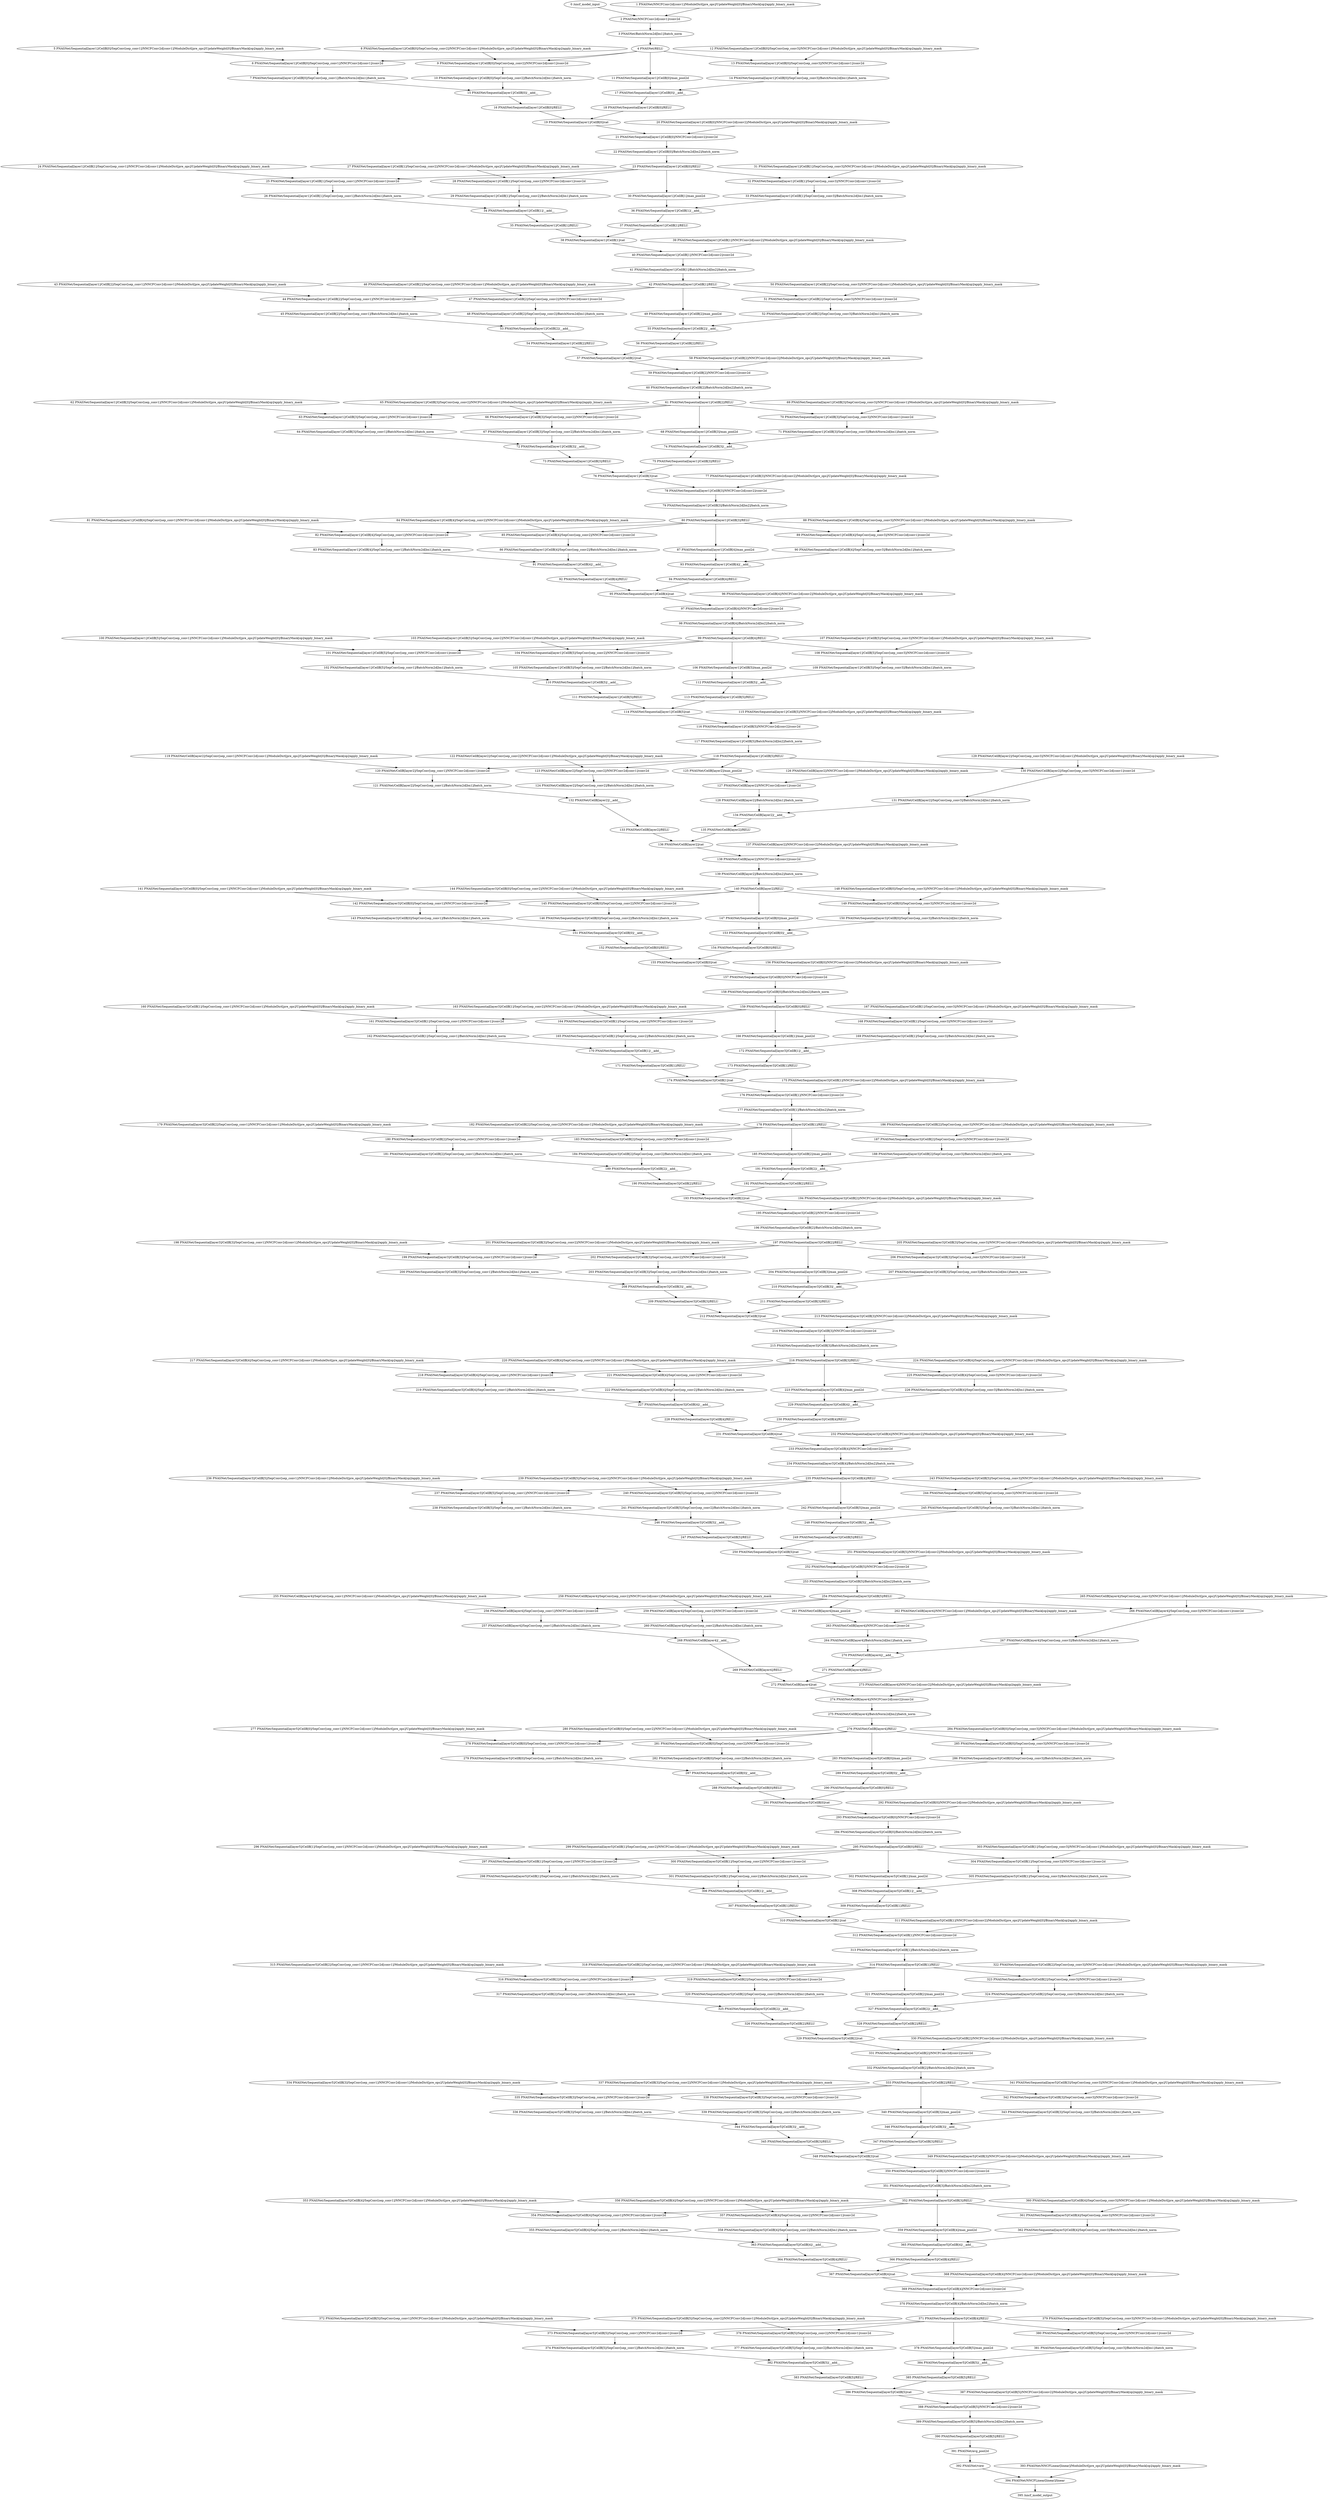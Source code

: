 strict digraph  {
"0 /nncf_model_input" [id=0, scope="", type=nncf_model_input];
"1 PNASNet/NNCFConv2d[conv1]/ModuleDict[pre_ops]/UpdateWeight[0]/BinaryMask[op]/apply_binary_mask" [id=1, scope="PNASNet/NNCFConv2d[conv1]/ModuleDict[pre_ops]/UpdateWeight[0]/BinaryMask[op]", type=apply_binary_mask];
"2 PNASNet/NNCFConv2d[conv1]/conv2d" [id=2, scope="PNASNet/NNCFConv2d[conv1]", type=conv2d];
"3 PNASNet/BatchNorm2d[bn1]/batch_norm" [id=3, scope="PNASNet/BatchNorm2d[bn1]", type=batch_norm];
"4 PNASNet/RELU" [id=4, scope=PNASNet, type=RELU];
"5 PNASNet/Sequential[layer1]/CellB[0]/SepConv[sep_conv1]/NNCFConv2d[conv1]/ModuleDict[pre_ops]/UpdateWeight[0]/BinaryMask[op]/apply_binary_mask" [id=5, scope="PNASNet/Sequential[layer1]/CellB[0]/SepConv[sep_conv1]/NNCFConv2d[conv1]/ModuleDict[pre_ops]/UpdateWeight[0]/BinaryMask[op]", type=apply_binary_mask];
"6 PNASNet/Sequential[layer1]/CellB[0]/SepConv[sep_conv1]/NNCFConv2d[conv1]/conv2d" [id=6, scope="PNASNet/Sequential[layer1]/CellB[0]/SepConv[sep_conv1]/NNCFConv2d[conv1]", type=conv2d];
"7 PNASNet/Sequential[layer1]/CellB[0]/SepConv[sep_conv1]/BatchNorm2d[bn1]/batch_norm" [id=7, scope="PNASNet/Sequential[layer1]/CellB[0]/SepConv[sep_conv1]/BatchNorm2d[bn1]", type=batch_norm];
"8 PNASNet/Sequential[layer1]/CellB[0]/SepConv[sep_conv2]/NNCFConv2d[conv1]/ModuleDict[pre_ops]/UpdateWeight[0]/BinaryMask[op]/apply_binary_mask" [id=8, scope="PNASNet/Sequential[layer1]/CellB[0]/SepConv[sep_conv2]/NNCFConv2d[conv1]/ModuleDict[pre_ops]/UpdateWeight[0]/BinaryMask[op]", type=apply_binary_mask];
"9 PNASNet/Sequential[layer1]/CellB[0]/SepConv[sep_conv2]/NNCFConv2d[conv1]/conv2d" [id=9, scope="PNASNet/Sequential[layer1]/CellB[0]/SepConv[sep_conv2]/NNCFConv2d[conv1]", type=conv2d];
"10 PNASNet/Sequential[layer1]/CellB[0]/SepConv[sep_conv2]/BatchNorm2d[bn1]/batch_norm" [id=10, scope="PNASNet/Sequential[layer1]/CellB[0]/SepConv[sep_conv2]/BatchNorm2d[bn1]", type=batch_norm];
"11 PNASNet/Sequential[layer1]/CellB[0]/max_pool2d" [id=11, scope="PNASNet/Sequential[layer1]/CellB[0]", type=max_pool2d];
"12 PNASNet/Sequential[layer1]/CellB[0]/SepConv[sep_conv3]/NNCFConv2d[conv1]/ModuleDict[pre_ops]/UpdateWeight[0]/BinaryMask[op]/apply_binary_mask" [id=12, scope="PNASNet/Sequential[layer1]/CellB[0]/SepConv[sep_conv3]/NNCFConv2d[conv1]/ModuleDict[pre_ops]/UpdateWeight[0]/BinaryMask[op]", type=apply_binary_mask];
"13 PNASNet/Sequential[layer1]/CellB[0]/SepConv[sep_conv3]/NNCFConv2d[conv1]/conv2d" [id=13, scope="PNASNet/Sequential[layer1]/CellB[0]/SepConv[sep_conv3]/NNCFConv2d[conv1]", type=conv2d];
"14 PNASNet/Sequential[layer1]/CellB[0]/SepConv[sep_conv3]/BatchNorm2d[bn1]/batch_norm" [id=14, scope="PNASNet/Sequential[layer1]/CellB[0]/SepConv[sep_conv3]/BatchNorm2d[bn1]", type=batch_norm];
"15 PNASNet/Sequential[layer1]/CellB[0]/__add__" [id=15, scope="PNASNet/Sequential[layer1]/CellB[0]", type=__add__];
"16 PNASNet/Sequential[layer1]/CellB[0]/RELU" [id=16, scope="PNASNet/Sequential[layer1]/CellB[0]", type=RELU];
"17 PNASNet/Sequential[layer1]/CellB[0]/__add__" [id=17, scope="PNASNet/Sequential[layer1]/CellB[0]", type=__add__];
"18 PNASNet/Sequential[layer1]/CellB[0]/RELU" [id=18, scope="PNASNet/Sequential[layer1]/CellB[0]", type=RELU];
"19 PNASNet/Sequential[layer1]/CellB[0]/cat" [id=19, scope="PNASNet/Sequential[layer1]/CellB[0]", type=cat];
"20 PNASNet/Sequential[layer1]/CellB[0]/NNCFConv2d[conv2]/ModuleDict[pre_ops]/UpdateWeight[0]/BinaryMask[op]/apply_binary_mask" [id=20, scope="PNASNet/Sequential[layer1]/CellB[0]/NNCFConv2d[conv2]/ModuleDict[pre_ops]/UpdateWeight[0]/BinaryMask[op]", type=apply_binary_mask];
"21 PNASNet/Sequential[layer1]/CellB[0]/NNCFConv2d[conv2]/conv2d" [id=21, scope="PNASNet/Sequential[layer1]/CellB[0]/NNCFConv2d[conv2]", type=conv2d];
"22 PNASNet/Sequential[layer1]/CellB[0]/BatchNorm2d[bn2]/batch_norm" [id=22, scope="PNASNet/Sequential[layer1]/CellB[0]/BatchNorm2d[bn2]", type=batch_norm];
"23 PNASNet/Sequential[layer1]/CellB[0]/RELU" [id=23, scope="PNASNet/Sequential[layer1]/CellB[0]", type=RELU];
"24 PNASNet/Sequential[layer1]/CellB[1]/SepConv[sep_conv1]/NNCFConv2d[conv1]/ModuleDict[pre_ops]/UpdateWeight[0]/BinaryMask[op]/apply_binary_mask" [id=24, scope="PNASNet/Sequential[layer1]/CellB[1]/SepConv[sep_conv1]/NNCFConv2d[conv1]/ModuleDict[pre_ops]/UpdateWeight[0]/BinaryMask[op]", type=apply_binary_mask];
"25 PNASNet/Sequential[layer1]/CellB[1]/SepConv[sep_conv1]/NNCFConv2d[conv1]/conv2d" [id=25, scope="PNASNet/Sequential[layer1]/CellB[1]/SepConv[sep_conv1]/NNCFConv2d[conv1]", type=conv2d];
"26 PNASNet/Sequential[layer1]/CellB[1]/SepConv[sep_conv1]/BatchNorm2d[bn1]/batch_norm" [id=26, scope="PNASNet/Sequential[layer1]/CellB[1]/SepConv[sep_conv1]/BatchNorm2d[bn1]", type=batch_norm];
"27 PNASNet/Sequential[layer1]/CellB[1]/SepConv[sep_conv2]/NNCFConv2d[conv1]/ModuleDict[pre_ops]/UpdateWeight[0]/BinaryMask[op]/apply_binary_mask" [id=27, scope="PNASNet/Sequential[layer1]/CellB[1]/SepConv[sep_conv2]/NNCFConv2d[conv1]/ModuleDict[pre_ops]/UpdateWeight[0]/BinaryMask[op]", type=apply_binary_mask];
"28 PNASNet/Sequential[layer1]/CellB[1]/SepConv[sep_conv2]/NNCFConv2d[conv1]/conv2d" [id=28, scope="PNASNet/Sequential[layer1]/CellB[1]/SepConv[sep_conv2]/NNCFConv2d[conv1]", type=conv2d];
"29 PNASNet/Sequential[layer1]/CellB[1]/SepConv[sep_conv2]/BatchNorm2d[bn1]/batch_norm" [id=29, scope="PNASNet/Sequential[layer1]/CellB[1]/SepConv[sep_conv2]/BatchNorm2d[bn1]", type=batch_norm];
"30 PNASNet/Sequential[layer1]/CellB[1]/max_pool2d" [id=30, scope="PNASNet/Sequential[layer1]/CellB[1]", type=max_pool2d];
"31 PNASNet/Sequential[layer1]/CellB[1]/SepConv[sep_conv3]/NNCFConv2d[conv1]/ModuleDict[pre_ops]/UpdateWeight[0]/BinaryMask[op]/apply_binary_mask" [id=31, scope="PNASNet/Sequential[layer1]/CellB[1]/SepConv[sep_conv3]/NNCFConv2d[conv1]/ModuleDict[pre_ops]/UpdateWeight[0]/BinaryMask[op]", type=apply_binary_mask];
"32 PNASNet/Sequential[layer1]/CellB[1]/SepConv[sep_conv3]/NNCFConv2d[conv1]/conv2d" [id=32, scope="PNASNet/Sequential[layer1]/CellB[1]/SepConv[sep_conv3]/NNCFConv2d[conv1]", type=conv2d];
"33 PNASNet/Sequential[layer1]/CellB[1]/SepConv[sep_conv3]/BatchNorm2d[bn1]/batch_norm" [id=33, scope="PNASNet/Sequential[layer1]/CellB[1]/SepConv[sep_conv3]/BatchNorm2d[bn1]", type=batch_norm];
"34 PNASNet/Sequential[layer1]/CellB[1]/__add__" [id=34, scope="PNASNet/Sequential[layer1]/CellB[1]", type=__add__];
"35 PNASNet/Sequential[layer1]/CellB[1]/RELU" [id=35, scope="PNASNet/Sequential[layer1]/CellB[1]", type=RELU];
"36 PNASNet/Sequential[layer1]/CellB[1]/__add__" [id=36, scope="PNASNet/Sequential[layer1]/CellB[1]", type=__add__];
"37 PNASNet/Sequential[layer1]/CellB[1]/RELU" [id=37, scope="PNASNet/Sequential[layer1]/CellB[1]", type=RELU];
"38 PNASNet/Sequential[layer1]/CellB[1]/cat" [id=38, scope="PNASNet/Sequential[layer1]/CellB[1]", type=cat];
"39 PNASNet/Sequential[layer1]/CellB[1]/NNCFConv2d[conv2]/ModuleDict[pre_ops]/UpdateWeight[0]/BinaryMask[op]/apply_binary_mask" [id=39, scope="PNASNet/Sequential[layer1]/CellB[1]/NNCFConv2d[conv2]/ModuleDict[pre_ops]/UpdateWeight[0]/BinaryMask[op]", type=apply_binary_mask];
"40 PNASNet/Sequential[layer1]/CellB[1]/NNCFConv2d[conv2]/conv2d" [id=40, scope="PNASNet/Sequential[layer1]/CellB[1]/NNCFConv2d[conv2]", type=conv2d];
"41 PNASNet/Sequential[layer1]/CellB[1]/BatchNorm2d[bn2]/batch_norm" [id=41, scope="PNASNet/Sequential[layer1]/CellB[1]/BatchNorm2d[bn2]", type=batch_norm];
"42 PNASNet/Sequential[layer1]/CellB[1]/RELU" [id=42, scope="PNASNet/Sequential[layer1]/CellB[1]", type=RELU];
"43 PNASNet/Sequential[layer1]/CellB[2]/SepConv[sep_conv1]/NNCFConv2d[conv1]/ModuleDict[pre_ops]/UpdateWeight[0]/BinaryMask[op]/apply_binary_mask" [id=43, scope="PNASNet/Sequential[layer1]/CellB[2]/SepConv[sep_conv1]/NNCFConv2d[conv1]/ModuleDict[pre_ops]/UpdateWeight[0]/BinaryMask[op]", type=apply_binary_mask];
"44 PNASNet/Sequential[layer1]/CellB[2]/SepConv[sep_conv1]/NNCFConv2d[conv1]/conv2d" [id=44, scope="PNASNet/Sequential[layer1]/CellB[2]/SepConv[sep_conv1]/NNCFConv2d[conv1]", type=conv2d];
"45 PNASNet/Sequential[layer1]/CellB[2]/SepConv[sep_conv1]/BatchNorm2d[bn1]/batch_norm" [id=45, scope="PNASNet/Sequential[layer1]/CellB[2]/SepConv[sep_conv1]/BatchNorm2d[bn1]", type=batch_norm];
"46 PNASNet/Sequential[layer1]/CellB[2]/SepConv[sep_conv2]/NNCFConv2d[conv1]/ModuleDict[pre_ops]/UpdateWeight[0]/BinaryMask[op]/apply_binary_mask" [id=46, scope="PNASNet/Sequential[layer1]/CellB[2]/SepConv[sep_conv2]/NNCFConv2d[conv1]/ModuleDict[pre_ops]/UpdateWeight[0]/BinaryMask[op]", type=apply_binary_mask];
"47 PNASNet/Sequential[layer1]/CellB[2]/SepConv[sep_conv2]/NNCFConv2d[conv1]/conv2d" [id=47, scope="PNASNet/Sequential[layer1]/CellB[2]/SepConv[sep_conv2]/NNCFConv2d[conv1]", type=conv2d];
"48 PNASNet/Sequential[layer1]/CellB[2]/SepConv[sep_conv2]/BatchNorm2d[bn1]/batch_norm" [id=48, scope="PNASNet/Sequential[layer1]/CellB[2]/SepConv[sep_conv2]/BatchNorm2d[bn1]", type=batch_norm];
"49 PNASNet/Sequential[layer1]/CellB[2]/max_pool2d" [id=49, scope="PNASNet/Sequential[layer1]/CellB[2]", type=max_pool2d];
"50 PNASNet/Sequential[layer1]/CellB[2]/SepConv[sep_conv3]/NNCFConv2d[conv1]/ModuleDict[pre_ops]/UpdateWeight[0]/BinaryMask[op]/apply_binary_mask" [id=50, scope="PNASNet/Sequential[layer1]/CellB[2]/SepConv[sep_conv3]/NNCFConv2d[conv1]/ModuleDict[pre_ops]/UpdateWeight[0]/BinaryMask[op]", type=apply_binary_mask];
"51 PNASNet/Sequential[layer1]/CellB[2]/SepConv[sep_conv3]/NNCFConv2d[conv1]/conv2d" [id=51, scope="PNASNet/Sequential[layer1]/CellB[2]/SepConv[sep_conv3]/NNCFConv2d[conv1]", type=conv2d];
"52 PNASNet/Sequential[layer1]/CellB[2]/SepConv[sep_conv3]/BatchNorm2d[bn1]/batch_norm" [id=52, scope="PNASNet/Sequential[layer1]/CellB[2]/SepConv[sep_conv3]/BatchNorm2d[bn1]", type=batch_norm];
"53 PNASNet/Sequential[layer1]/CellB[2]/__add__" [id=53, scope="PNASNet/Sequential[layer1]/CellB[2]", type=__add__];
"54 PNASNet/Sequential[layer1]/CellB[2]/RELU" [id=54, scope="PNASNet/Sequential[layer1]/CellB[2]", type=RELU];
"55 PNASNet/Sequential[layer1]/CellB[2]/__add__" [id=55, scope="PNASNet/Sequential[layer1]/CellB[2]", type=__add__];
"56 PNASNet/Sequential[layer1]/CellB[2]/RELU" [id=56, scope="PNASNet/Sequential[layer1]/CellB[2]", type=RELU];
"57 PNASNet/Sequential[layer1]/CellB[2]/cat" [id=57, scope="PNASNet/Sequential[layer1]/CellB[2]", type=cat];
"58 PNASNet/Sequential[layer1]/CellB[2]/NNCFConv2d[conv2]/ModuleDict[pre_ops]/UpdateWeight[0]/BinaryMask[op]/apply_binary_mask" [id=58, scope="PNASNet/Sequential[layer1]/CellB[2]/NNCFConv2d[conv2]/ModuleDict[pre_ops]/UpdateWeight[0]/BinaryMask[op]", type=apply_binary_mask];
"59 PNASNet/Sequential[layer1]/CellB[2]/NNCFConv2d[conv2]/conv2d" [id=59, scope="PNASNet/Sequential[layer1]/CellB[2]/NNCFConv2d[conv2]", type=conv2d];
"60 PNASNet/Sequential[layer1]/CellB[2]/BatchNorm2d[bn2]/batch_norm" [id=60, scope="PNASNet/Sequential[layer1]/CellB[2]/BatchNorm2d[bn2]", type=batch_norm];
"61 PNASNet/Sequential[layer1]/CellB[2]/RELU" [id=61, scope="PNASNet/Sequential[layer1]/CellB[2]", type=RELU];
"62 PNASNet/Sequential[layer1]/CellB[3]/SepConv[sep_conv1]/NNCFConv2d[conv1]/ModuleDict[pre_ops]/UpdateWeight[0]/BinaryMask[op]/apply_binary_mask" [id=62, scope="PNASNet/Sequential[layer1]/CellB[3]/SepConv[sep_conv1]/NNCFConv2d[conv1]/ModuleDict[pre_ops]/UpdateWeight[0]/BinaryMask[op]", type=apply_binary_mask];
"63 PNASNet/Sequential[layer1]/CellB[3]/SepConv[sep_conv1]/NNCFConv2d[conv1]/conv2d" [id=63, scope="PNASNet/Sequential[layer1]/CellB[3]/SepConv[sep_conv1]/NNCFConv2d[conv1]", type=conv2d];
"64 PNASNet/Sequential[layer1]/CellB[3]/SepConv[sep_conv1]/BatchNorm2d[bn1]/batch_norm" [id=64, scope="PNASNet/Sequential[layer1]/CellB[3]/SepConv[sep_conv1]/BatchNorm2d[bn1]", type=batch_norm];
"65 PNASNet/Sequential[layer1]/CellB[3]/SepConv[sep_conv2]/NNCFConv2d[conv1]/ModuleDict[pre_ops]/UpdateWeight[0]/BinaryMask[op]/apply_binary_mask" [id=65, scope="PNASNet/Sequential[layer1]/CellB[3]/SepConv[sep_conv2]/NNCFConv2d[conv1]/ModuleDict[pre_ops]/UpdateWeight[0]/BinaryMask[op]", type=apply_binary_mask];
"66 PNASNet/Sequential[layer1]/CellB[3]/SepConv[sep_conv2]/NNCFConv2d[conv1]/conv2d" [id=66, scope="PNASNet/Sequential[layer1]/CellB[3]/SepConv[sep_conv2]/NNCFConv2d[conv1]", type=conv2d];
"67 PNASNet/Sequential[layer1]/CellB[3]/SepConv[sep_conv2]/BatchNorm2d[bn1]/batch_norm" [id=67, scope="PNASNet/Sequential[layer1]/CellB[3]/SepConv[sep_conv2]/BatchNorm2d[bn1]", type=batch_norm];
"68 PNASNet/Sequential[layer1]/CellB[3]/max_pool2d" [id=68, scope="PNASNet/Sequential[layer1]/CellB[3]", type=max_pool2d];
"69 PNASNet/Sequential[layer1]/CellB[3]/SepConv[sep_conv3]/NNCFConv2d[conv1]/ModuleDict[pre_ops]/UpdateWeight[0]/BinaryMask[op]/apply_binary_mask" [id=69, scope="PNASNet/Sequential[layer1]/CellB[3]/SepConv[sep_conv3]/NNCFConv2d[conv1]/ModuleDict[pre_ops]/UpdateWeight[0]/BinaryMask[op]", type=apply_binary_mask];
"70 PNASNet/Sequential[layer1]/CellB[3]/SepConv[sep_conv3]/NNCFConv2d[conv1]/conv2d" [id=70, scope="PNASNet/Sequential[layer1]/CellB[3]/SepConv[sep_conv3]/NNCFConv2d[conv1]", type=conv2d];
"71 PNASNet/Sequential[layer1]/CellB[3]/SepConv[sep_conv3]/BatchNorm2d[bn1]/batch_norm" [id=71, scope="PNASNet/Sequential[layer1]/CellB[3]/SepConv[sep_conv3]/BatchNorm2d[bn1]", type=batch_norm];
"72 PNASNet/Sequential[layer1]/CellB[3]/__add__" [id=72, scope="PNASNet/Sequential[layer1]/CellB[3]", type=__add__];
"73 PNASNet/Sequential[layer1]/CellB[3]/RELU" [id=73, scope="PNASNet/Sequential[layer1]/CellB[3]", type=RELU];
"74 PNASNet/Sequential[layer1]/CellB[3]/__add__" [id=74, scope="PNASNet/Sequential[layer1]/CellB[3]", type=__add__];
"75 PNASNet/Sequential[layer1]/CellB[3]/RELU" [id=75, scope="PNASNet/Sequential[layer1]/CellB[3]", type=RELU];
"76 PNASNet/Sequential[layer1]/CellB[3]/cat" [id=76, scope="PNASNet/Sequential[layer1]/CellB[3]", type=cat];
"77 PNASNet/Sequential[layer1]/CellB[3]/NNCFConv2d[conv2]/ModuleDict[pre_ops]/UpdateWeight[0]/BinaryMask[op]/apply_binary_mask" [id=77, scope="PNASNet/Sequential[layer1]/CellB[3]/NNCFConv2d[conv2]/ModuleDict[pre_ops]/UpdateWeight[0]/BinaryMask[op]", type=apply_binary_mask];
"78 PNASNet/Sequential[layer1]/CellB[3]/NNCFConv2d[conv2]/conv2d" [id=78, scope="PNASNet/Sequential[layer1]/CellB[3]/NNCFConv2d[conv2]", type=conv2d];
"79 PNASNet/Sequential[layer1]/CellB[3]/BatchNorm2d[bn2]/batch_norm" [id=79, scope="PNASNet/Sequential[layer1]/CellB[3]/BatchNorm2d[bn2]", type=batch_norm];
"80 PNASNet/Sequential[layer1]/CellB[3]/RELU" [id=80, scope="PNASNet/Sequential[layer1]/CellB[3]", type=RELU];
"81 PNASNet/Sequential[layer1]/CellB[4]/SepConv[sep_conv1]/NNCFConv2d[conv1]/ModuleDict[pre_ops]/UpdateWeight[0]/BinaryMask[op]/apply_binary_mask" [id=81, scope="PNASNet/Sequential[layer1]/CellB[4]/SepConv[sep_conv1]/NNCFConv2d[conv1]/ModuleDict[pre_ops]/UpdateWeight[0]/BinaryMask[op]", type=apply_binary_mask];
"82 PNASNet/Sequential[layer1]/CellB[4]/SepConv[sep_conv1]/NNCFConv2d[conv1]/conv2d" [id=82, scope="PNASNet/Sequential[layer1]/CellB[4]/SepConv[sep_conv1]/NNCFConv2d[conv1]", type=conv2d];
"83 PNASNet/Sequential[layer1]/CellB[4]/SepConv[sep_conv1]/BatchNorm2d[bn1]/batch_norm" [id=83, scope="PNASNet/Sequential[layer1]/CellB[4]/SepConv[sep_conv1]/BatchNorm2d[bn1]", type=batch_norm];
"84 PNASNet/Sequential[layer1]/CellB[4]/SepConv[sep_conv2]/NNCFConv2d[conv1]/ModuleDict[pre_ops]/UpdateWeight[0]/BinaryMask[op]/apply_binary_mask" [id=84, scope="PNASNet/Sequential[layer1]/CellB[4]/SepConv[sep_conv2]/NNCFConv2d[conv1]/ModuleDict[pre_ops]/UpdateWeight[0]/BinaryMask[op]", type=apply_binary_mask];
"85 PNASNet/Sequential[layer1]/CellB[4]/SepConv[sep_conv2]/NNCFConv2d[conv1]/conv2d" [id=85, scope="PNASNet/Sequential[layer1]/CellB[4]/SepConv[sep_conv2]/NNCFConv2d[conv1]", type=conv2d];
"86 PNASNet/Sequential[layer1]/CellB[4]/SepConv[sep_conv2]/BatchNorm2d[bn1]/batch_norm" [id=86, scope="PNASNet/Sequential[layer1]/CellB[4]/SepConv[sep_conv2]/BatchNorm2d[bn1]", type=batch_norm];
"87 PNASNet/Sequential[layer1]/CellB[4]/max_pool2d" [id=87, scope="PNASNet/Sequential[layer1]/CellB[4]", type=max_pool2d];
"88 PNASNet/Sequential[layer1]/CellB[4]/SepConv[sep_conv3]/NNCFConv2d[conv1]/ModuleDict[pre_ops]/UpdateWeight[0]/BinaryMask[op]/apply_binary_mask" [id=88, scope="PNASNet/Sequential[layer1]/CellB[4]/SepConv[sep_conv3]/NNCFConv2d[conv1]/ModuleDict[pre_ops]/UpdateWeight[0]/BinaryMask[op]", type=apply_binary_mask];
"89 PNASNet/Sequential[layer1]/CellB[4]/SepConv[sep_conv3]/NNCFConv2d[conv1]/conv2d" [id=89, scope="PNASNet/Sequential[layer1]/CellB[4]/SepConv[sep_conv3]/NNCFConv2d[conv1]", type=conv2d];
"90 PNASNet/Sequential[layer1]/CellB[4]/SepConv[sep_conv3]/BatchNorm2d[bn1]/batch_norm" [id=90, scope="PNASNet/Sequential[layer1]/CellB[4]/SepConv[sep_conv3]/BatchNorm2d[bn1]", type=batch_norm];
"91 PNASNet/Sequential[layer1]/CellB[4]/__add__" [id=91, scope="PNASNet/Sequential[layer1]/CellB[4]", type=__add__];
"92 PNASNet/Sequential[layer1]/CellB[4]/RELU" [id=92, scope="PNASNet/Sequential[layer1]/CellB[4]", type=RELU];
"93 PNASNet/Sequential[layer1]/CellB[4]/__add__" [id=93, scope="PNASNet/Sequential[layer1]/CellB[4]", type=__add__];
"94 PNASNet/Sequential[layer1]/CellB[4]/RELU" [id=94, scope="PNASNet/Sequential[layer1]/CellB[4]", type=RELU];
"95 PNASNet/Sequential[layer1]/CellB[4]/cat" [id=95, scope="PNASNet/Sequential[layer1]/CellB[4]", type=cat];
"96 PNASNet/Sequential[layer1]/CellB[4]/NNCFConv2d[conv2]/ModuleDict[pre_ops]/UpdateWeight[0]/BinaryMask[op]/apply_binary_mask" [id=96, scope="PNASNet/Sequential[layer1]/CellB[4]/NNCFConv2d[conv2]/ModuleDict[pre_ops]/UpdateWeight[0]/BinaryMask[op]", type=apply_binary_mask];
"97 PNASNet/Sequential[layer1]/CellB[4]/NNCFConv2d[conv2]/conv2d" [id=97, scope="PNASNet/Sequential[layer1]/CellB[4]/NNCFConv2d[conv2]", type=conv2d];
"98 PNASNet/Sequential[layer1]/CellB[4]/BatchNorm2d[bn2]/batch_norm" [id=98, scope="PNASNet/Sequential[layer1]/CellB[4]/BatchNorm2d[bn2]", type=batch_norm];
"99 PNASNet/Sequential[layer1]/CellB[4]/RELU" [id=99, scope="PNASNet/Sequential[layer1]/CellB[4]", type=RELU];
"100 PNASNet/Sequential[layer1]/CellB[5]/SepConv[sep_conv1]/NNCFConv2d[conv1]/ModuleDict[pre_ops]/UpdateWeight[0]/BinaryMask[op]/apply_binary_mask" [id=100, scope="PNASNet/Sequential[layer1]/CellB[5]/SepConv[sep_conv1]/NNCFConv2d[conv1]/ModuleDict[pre_ops]/UpdateWeight[0]/BinaryMask[op]", type=apply_binary_mask];
"101 PNASNet/Sequential[layer1]/CellB[5]/SepConv[sep_conv1]/NNCFConv2d[conv1]/conv2d" [id=101, scope="PNASNet/Sequential[layer1]/CellB[5]/SepConv[sep_conv1]/NNCFConv2d[conv1]", type=conv2d];
"102 PNASNet/Sequential[layer1]/CellB[5]/SepConv[sep_conv1]/BatchNorm2d[bn1]/batch_norm" [id=102, scope="PNASNet/Sequential[layer1]/CellB[5]/SepConv[sep_conv1]/BatchNorm2d[bn1]", type=batch_norm];
"103 PNASNet/Sequential[layer1]/CellB[5]/SepConv[sep_conv2]/NNCFConv2d[conv1]/ModuleDict[pre_ops]/UpdateWeight[0]/BinaryMask[op]/apply_binary_mask" [id=103, scope="PNASNet/Sequential[layer1]/CellB[5]/SepConv[sep_conv2]/NNCFConv2d[conv1]/ModuleDict[pre_ops]/UpdateWeight[0]/BinaryMask[op]", type=apply_binary_mask];
"104 PNASNet/Sequential[layer1]/CellB[5]/SepConv[sep_conv2]/NNCFConv2d[conv1]/conv2d" [id=104, scope="PNASNet/Sequential[layer1]/CellB[5]/SepConv[sep_conv2]/NNCFConv2d[conv1]", type=conv2d];
"105 PNASNet/Sequential[layer1]/CellB[5]/SepConv[sep_conv2]/BatchNorm2d[bn1]/batch_norm" [id=105, scope="PNASNet/Sequential[layer1]/CellB[5]/SepConv[sep_conv2]/BatchNorm2d[bn1]", type=batch_norm];
"106 PNASNet/Sequential[layer1]/CellB[5]/max_pool2d" [id=106, scope="PNASNet/Sequential[layer1]/CellB[5]", type=max_pool2d];
"107 PNASNet/Sequential[layer1]/CellB[5]/SepConv[sep_conv3]/NNCFConv2d[conv1]/ModuleDict[pre_ops]/UpdateWeight[0]/BinaryMask[op]/apply_binary_mask" [id=107, scope="PNASNet/Sequential[layer1]/CellB[5]/SepConv[sep_conv3]/NNCFConv2d[conv1]/ModuleDict[pre_ops]/UpdateWeight[0]/BinaryMask[op]", type=apply_binary_mask];
"108 PNASNet/Sequential[layer1]/CellB[5]/SepConv[sep_conv3]/NNCFConv2d[conv1]/conv2d" [id=108, scope="PNASNet/Sequential[layer1]/CellB[5]/SepConv[sep_conv3]/NNCFConv2d[conv1]", type=conv2d];
"109 PNASNet/Sequential[layer1]/CellB[5]/SepConv[sep_conv3]/BatchNorm2d[bn1]/batch_norm" [id=109, scope="PNASNet/Sequential[layer1]/CellB[5]/SepConv[sep_conv3]/BatchNorm2d[bn1]", type=batch_norm];
"110 PNASNet/Sequential[layer1]/CellB[5]/__add__" [id=110, scope="PNASNet/Sequential[layer1]/CellB[5]", type=__add__];
"111 PNASNet/Sequential[layer1]/CellB[5]/RELU" [id=111, scope="PNASNet/Sequential[layer1]/CellB[5]", type=RELU];
"112 PNASNet/Sequential[layer1]/CellB[5]/__add__" [id=112, scope="PNASNet/Sequential[layer1]/CellB[5]", type=__add__];
"113 PNASNet/Sequential[layer1]/CellB[5]/RELU" [id=113, scope="PNASNet/Sequential[layer1]/CellB[5]", type=RELU];
"114 PNASNet/Sequential[layer1]/CellB[5]/cat" [id=114, scope="PNASNet/Sequential[layer1]/CellB[5]", type=cat];
"115 PNASNet/Sequential[layer1]/CellB[5]/NNCFConv2d[conv2]/ModuleDict[pre_ops]/UpdateWeight[0]/BinaryMask[op]/apply_binary_mask" [id=115, scope="PNASNet/Sequential[layer1]/CellB[5]/NNCFConv2d[conv2]/ModuleDict[pre_ops]/UpdateWeight[0]/BinaryMask[op]", type=apply_binary_mask];
"116 PNASNet/Sequential[layer1]/CellB[5]/NNCFConv2d[conv2]/conv2d" [id=116, scope="PNASNet/Sequential[layer1]/CellB[5]/NNCFConv2d[conv2]", type=conv2d];
"117 PNASNet/Sequential[layer1]/CellB[5]/BatchNorm2d[bn2]/batch_norm" [id=117, scope="PNASNet/Sequential[layer1]/CellB[5]/BatchNorm2d[bn2]", type=batch_norm];
"118 PNASNet/Sequential[layer1]/CellB[5]/RELU" [id=118, scope="PNASNet/Sequential[layer1]/CellB[5]", type=RELU];
"119 PNASNet/CellB[layer2]/SepConv[sep_conv1]/NNCFConv2d[conv1]/ModuleDict[pre_ops]/UpdateWeight[0]/BinaryMask[op]/apply_binary_mask" [id=119, scope="PNASNet/CellB[layer2]/SepConv[sep_conv1]/NNCFConv2d[conv1]/ModuleDict[pre_ops]/UpdateWeight[0]/BinaryMask[op]", type=apply_binary_mask];
"120 PNASNet/CellB[layer2]/SepConv[sep_conv1]/NNCFConv2d[conv1]/conv2d" [id=120, scope="PNASNet/CellB[layer2]/SepConv[sep_conv1]/NNCFConv2d[conv1]", type=conv2d];
"121 PNASNet/CellB[layer2]/SepConv[sep_conv1]/BatchNorm2d[bn1]/batch_norm" [id=121, scope="PNASNet/CellB[layer2]/SepConv[sep_conv1]/BatchNorm2d[bn1]", type=batch_norm];
"122 PNASNet/CellB[layer2]/SepConv[sep_conv2]/NNCFConv2d[conv1]/ModuleDict[pre_ops]/UpdateWeight[0]/BinaryMask[op]/apply_binary_mask" [id=122, scope="PNASNet/CellB[layer2]/SepConv[sep_conv2]/NNCFConv2d[conv1]/ModuleDict[pre_ops]/UpdateWeight[0]/BinaryMask[op]", type=apply_binary_mask];
"123 PNASNet/CellB[layer2]/SepConv[sep_conv2]/NNCFConv2d[conv1]/conv2d" [id=123, scope="PNASNet/CellB[layer2]/SepConv[sep_conv2]/NNCFConv2d[conv1]", type=conv2d];
"124 PNASNet/CellB[layer2]/SepConv[sep_conv2]/BatchNorm2d[bn1]/batch_norm" [id=124, scope="PNASNet/CellB[layer2]/SepConv[sep_conv2]/BatchNorm2d[bn1]", type=batch_norm];
"125 PNASNet/CellB[layer2]/max_pool2d" [id=125, scope="PNASNet/CellB[layer2]", type=max_pool2d];
"126 PNASNet/CellB[layer2]/NNCFConv2d[conv1]/ModuleDict[pre_ops]/UpdateWeight[0]/BinaryMask[op]/apply_binary_mask" [id=126, scope="PNASNet/CellB[layer2]/NNCFConv2d[conv1]/ModuleDict[pre_ops]/UpdateWeight[0]/BinaryMask[op]", type=apply_binary_mask];
"127 PNASNet/CellB[layer2]/NNCFConv2d[conv1]/conv2d" [id=127, scope="PNASNet/CellB[layer2]/NNCFConv2d[conv1]", type=conv2d];
"128 PNASNet/CellB[layer2]/BatchNorm2d[bn1]/batch_norm" [id=128, scope="PNASNet/CellB[layer2]/BatchNorm2d[bn1]", type=batch_norm];
"129 PNASNet/CellB[layer2]/SepConv[sep_conv3]/NNCFConv2d[conv1]/ModuleDict[pre_ops]/UpdateWeight[0]/BinaryMask[op]/apply_binary_mask" [id=129, scope="PNASNet/CellB[layer2]/SepConv[sep_conv3]/NNCFConv2d[conv1]/ModuleDict[pre_ops]/UpdateWeight[0]/BinaryMask[op]", type=apply_binary_mask];
"130 PNASNet/CellB[layer2]/SepConv[sep_conv3]/NNCFConv2d[conv1]/conv2d" [id=130, scope="PNASNet/CellB[layer2]/SepConv[sep_conv3]/NNCFConv2d[conv1]", type=conv2d];
"131 PNASNet/CellB[layer2]/SepConv[sep_conv3]/BatchNorm2d[bn1]/batch_norm" [id=131, scope="PNASNet/CellB[layer2]/SepConv[sep_conv3]/BatchNorm2d[bn1]", type=batch_norm];
"132 PNASNet/CellB[layer2]/__add__" [id=132, scope="PNASNet/CellB[layer2]", type=__add__];
"133 PNASNet/CellB[layer2]/RELU" [id=133, scope="PNASNet/CellB[layer2]", type=RELU];
"134 PNASNet/CellB[layer2]/__add__" [id=134, scope="PNASNet/CellB[layer2]", type=__add__];
"135 PNASNet/CellB[layer2]/RELU" [id=135, scope="PNASNet/CellB[layer2]", type=RELU];
"136 PNASNet/CellB[layer2]/cat" [id=136, scope="PNASNet/CellB[layer2]", type=cat];
"137 PNASNet/CellB[layer2]/NNCFConv2d[conv2]/ModuleDict[pre_ops]/UpdateWeight[0]/BinaryMask[op]/apply_binary_mask" [id=137, scope="PNASNet/CellB[layer2]/NNCFConv2d[conv2]/ModuleDict[pre_ops]/UpdateWeight[0]/BinaryMask[op]", type=apply_binary_mask];
"138 PNASNet/CellB[layer2]/NNCFConv2d[conv2]/conv2d" [id=138, scope="PNASNet/CellB[layer2]/NNCFConv2d[conv2]", type=conv2d];
"139 PNASNet/CellB[layer2]/BatchNorm2d[bn2]/batch_norm" [id=139, scope="PNASNet/CellB[layer2]/BatchNorm2d[bn2]", type=batch_norm];
"140 PNASNet/CellB[layer2]/RELU" [id=140, scope="PNASNet/CellB[layer2]", type=RELU];
"141 PNASNet/Sequential[layer3]/CellB[0]/SepConv[sep_conv1]/NNCFConv2d[conv1]/ModuleDict[pre_ops]/UpdateWeight[0]/BinaryMask[op]/apply_binary_mask" [id=141, scope="PNASNet/Sequential[layer3]/CellB[0]/SepConv[sep_conv1]/NNCFConv2d[conv1]/ModuleDict[pre_ops]/UpdateWeight[0]/BinaryMask[op]", type=apply_binary_mask];
"142 PNASNet/Sequential[layer3]/CellB[0]/SepConv[sep_conv1]/NNCFConv2d[conv1]/conv2d" [id=142, scope="PNASNet/Sequential[layer3]/CellB[0]/SepConv[sep_conv1]/NNCFConv2d[conv1]", type=conv2d];
"143 PNASNet/Sequential[layer3]/CellB[0]/SepConv[sep_conv1]/BatchNorm2d[bn1]/batch_norm" [id=143, scope="PNASNet/Sequential[layer3]/CellB[0]/SepConv[sep_conv1]/BatchNorm2d[bn1]", type=batch_norm];
"144 PNASNet/Sequential[layer3]/CellB[0]/SepConv[sep_conv2]/NNCFConv2d[conv1]/ModuleDict[pre_ops]/UpdateWeight[0]/BinaryMask[op]/apply_binary_mask" [id=144, scope="PNASNet/Sequential[layer3]/CellB[0]/SepConv[sep_conv2]/NNCFConv2d[conv1]/ModuleDict[pre_ops]/UpdateWeight[0]/BinaryMask[op]", type=apply_binary_mask];
"145 PNASNet/Sequential[layer3]/CellB[0]/SepConv[sep_conv2]/NNCFConv2d[conv1]/conv2d" [id=145, scope="PNASNet/Sequential[layer3]/CellB[0]/SepConv[sep_conv2]/NNCFConv2d[conv1]", type=conv2d];
"146 PNASNet/Sequential[layer3]/CellB[0]/SepConv[sep_conv2]/BatchNorm2d[bn1]/batch_norm" [id=146, scope="PNASNet/Sequential[layer3]/CellB[0]/SepConv[sep_conv2]/BatchNorm2d[bn1]", type=batch_norm];
"147 PNASNet/Sequential[layer3]/CellB[0]/max_pool2d" [id=147, scope="PNASNet/Sequential[layer3]/CellB[0]", type=max_pool2d];
"148 PNASNet/Sequential[layer3]/CellB[0]/SepConv[sep_conv3]/NNCFConv2d[conv1]/ModuleDict[pre_ops]/UpdateWeight[0]/BinaryMask[op]/apply_binary_mask" [id=148, scope="PNASNet/Sequential[layer3]/CellB[0]/SepConv[sep_conv3]/NNCFConv2d[conv1]/ModuleDict[pre_ops]/UpdateWeight[0]/BinaryMask[op]", type=apply_binary_mask];
"149 PNASNet/Sequential[layer3]/CellB[0]/SepConv[sep_conv3]/NNCFConv2d[conv1]/conv2d" [id=149, scope="PNASNet/Sequential[layer3]/CellB[0]/SepConv[sep_conv3]/NNCFConv2d[conv1]", type=conv2d];
"150 PNASNet/Sequential[layer3]/CellB[0]/SepConv[sep_conv3]/BatchNorm2d[bn1]/batch_norm" [id=150, scope="PNASNet/Sequential[layer3]/CellB[0]/SepConv[sep_conv3]/BatchNorm2d[bn1]", type=batch_norm];
"151 PNASNet/Sequential[layer3]/CellB[0]/__add__" [id=151, scope="PNASNet/Sequential[layer3]/CellB[0]", type=__add__];
"152 PNASNet/Sequential[layer3]/CellB[0]/RELU" [id=152, scope="PNASNet/Sequential[layer3]/CellB[0]", type=RELU];
"153 PNASNet/Sequential[layer3]/CellB[0]/__add__" [id=153, scope="PNASNet/Sequential[layer3]/CellB[0]", type=__add__];
"154 PNASNet/Sequential[layer3]/CellB[0]/RELU" [id=154, scope="PNASNet/Sequential[layer3]/CellB[0]", type=RELU];
"155 PNASNet/Sequential[layer3]/CellB[0]/cat" [id=155, scope="PNASNet/Sequential[layer3]/CellB[0]", type=cat];
"156 PNASNet/Sequential[layer3]/CellB[0]/NNCFConv2d[conv2]/ModuleDict[pre_ops]/UpdateWeight[0]/BinaryMask[op]/apply_binary_mask" [id=156, scope="PNASNet/Sequential[layer3]/CellB[0]/NNCFConv2d[conv2]/ModuleDict[pre_ops]/UpdateWeight[0]/BinaryMask[op]", type=apply_binary_mask];
"157 PNASNet/Sequential[layer3]/CellB[0]/NNCFConv2d[conv2]/conv2d" [id=157, scope="PNASNet/Sequential[layer3]/CellB[0]/NNCFConv2d[conv2]", type=conv2d];
"158 PNASNet/Sequential[layer3]/CellB[0]/BatchNorm2d[bn2]/batch_norm" [id=158, scope="PNASNet/Sequential[layer3]/CellB[0]/BatchNorm2d[bn2]", type=batch_norm];
"159 PNASNet/Sequential[layer3]/CellB[0]/RELU" [id=159, scope="PNASNet/Sequential[layer3]/CellB[0]", type=RELU];
"160 PNASNet/Sequential[layer3]/CellB[1]/SepConv[sep_conv1]/NNCFConv2d[conv1]/ModuleDict[pre_ops]/UpdateWeight[0]/BinaryMask[op]/apply_binary_mask" [id=160, scope="PNASNet/Sequential[layer3]/CellB[1]/SepConv[sep_conv1]/NNCFConv2d[conv1]/ModuleDict[pre_ops]/UpdateWeight[0]/BinaryMask[op]", type=apply_binary_mask];
"161 PNASNet/Sequential[layer3]/CellB[1]/SepConv[sep_conv1]/NNCFConv2d[conv1]/conv2d" [id=161, scope="PNASNet/Sequential[layer3]/CellB[1]/SepConv[sep_conv1]/NNCFConv2d[conv1]", type=conv2d];
"162 PNASNet/Sequential[layer3]/CellB[1]/SepConv[sep_conv1]/BatchNorm2d[bn1]/batch_norm" [id=162, scope="PNASNet/Sequential[layer3]/CellB[1]/SepConv[sep_conv1]/BatchNorm2d[bn1]", type=batch_norm];
"163 PNASNet/Sequential[layer3]/CellB[1]/SepConv[sep_conv2]/NNCFConv2d[conv1]/ModuleDict[pre_ops]/UpdateWeight[0]/BinaryMask[op]/apply_binary_mask" [id=163, scope="PNASNet/Sequential[layer3]/CellB[1]/SepConv[sep_conv2]/NNCFConv2d[conv1]/ModuleDict[pre_ops]/UpdateWeight[0]/BinaryMask[op]", type=apply_binary_mask];
"164 PNASNet/Sequential[layer3]/CellB[1]/SepConv[sep_conv2]/NNCFConv2d[conv1]/conv2d" [id=164, scope="PNASNet/Sequential[layer3]/CellB[1]/SepConv[sep_conv2]/NNCFConv2d[conv1]", type=conv2d];
"165 PNASNet/Sequential[layer3]/CellB[1]/SepConv[sep_conv2]/BatchNorm2d[bn1]/batch_norm" [id=165, scope="PNASNet/Sequential[layer3]/CellB[1]/SepConv[sep_conv2]/BatchNorm2d[bn1]", type=batch_norm];
"166 PNASNet/Sequential[layer3]/CellB[1]/max_pool2d" [id=166, scope="PNASNet/Sequential[layer3]/CellB[1]", type=max_pool2d];
"167 PNASNet/Sequential[layer3]/CellB[1]/SepConv[sep_conv3]/NNCFConv2d[conv1]/ModuleDict[pre_ops]/UpdateWeight[0]/BinaryMask[op]/apply_binary_mask" [id=167, scope="PNASNet/Sequential[layer3]/CellB[1]/SepConv[sep_conv3]/NNCFConv2d[conv1]/ModuleDict[pre_ops]/UpdateWeight[0]/BinaryMask[op]", type=apply_binary_mask];
"168 PNASNet/Sequential[layer3]/CellB[1]/SepConv[sep_conv3]/NNCFConv2d[conv1]/conv2d" [id=168, scope="PNASNet/Sequential[layer3]/CellB[1]/SepConv[sep_conv3]/NNCFConv2d[conv1]", type=conv2d];
"169 PNASNet/Sequential[layer3]/CellB[1]/SepConv[sep_conv3]/BatchNorm2d[bn1]/batch_norm" [id=169, scope="PNASNet/Sequential[layer3]/CellB[1]/SepConv[sep_conv3]/BatchNorm2d[bn1]", type=batch_norm];
"170 PNASNet/Sequential[layer3]/CellB[1]/__add__" [id=170, scope="PNASNet/Sequential[layer3]/CellB[1]", type=__add__];
"171 PNASNet/Sequential[layer3]/CellB[1]/RELU" [id=171, scope="PNASNet/Sequential[layer3]/CellB[1]", type=RELU];
"172 PNASNet/Sequential[layer3]/CellB[1]/__add__" [id=172, scope="PNASNet/Sequential[layer3]/CellB[1]", type=__add__];
"173 PNASNet/Sequential[layer3]/CellB[1]/RELU" [id=173, scope="PNASNet/Sequential[layer3]/CellB[1]", type=RELU];
"174 PNASNet/Sequential[layer3]/CellB[1]/cat" [id=174, scope="PNASNet/Sequential[layer3]/CellB[1]", type=cat];
"175 PNASNet/Sequential[layer3]/CellB[1]/NNCFConv2d[conv2]/ModuleDict[pre_ops]/UpdateWeight[0]/BinaryMask[op]/apply_binary_mask" [id=175, scope="PNASNet/Sequential[layer3]/CellB[1]/NNCFConv2d[conv2]/ModuleDict[pre_ops]/UpdateWeight[0]/BinaryMask[op]", type=apply_binary_mask];
"176 PNASNet/Sequential[layer3]/CellB[1]/NNCFConv2d[conv2]/conv2d" [id=176, scope="PNASNet/Sequential[layer3]/CellB[1]/NNCFConv2d[conv2]", type=conv2d];
"177 PNASNet/Sequential[layer3]/CellB[1]/BatchNorm2d[bn2]/batch_norm" [id=177, scope="PNASNet/Sequential[layer3]/CellB[1]/BatchNorm2d[bn2]", type=batch_norm];
"178 PNASNet/Sequential[layer3]/CellB[1]/RELU" [id=178, scope="PNASNet/Sequential[layer3]/CellB[1]", type=RELU];
"179 PNASNet/Sequential[layer3]/CellB[2]/SepConv[sep_conv1]/NNCFConv2d[conv1]/ModuleDict[pre_ops]/UpdateWeight[0]/BinaryMask[op]/apply_binary_mask" [id=179, scope="PNASNet/Sequential[layer3]/CellB[2]/SepConv[sep_conv1]/NNCFConv2d[conv1]/ModuleDict[pre_ops]/UpdateWeight[0]/BinaryMask[op]", type=apply_binary_mask];
"180 PNASNet/Sequential[layer3]/CellB[2]/SepConv[sep_conv1]/NNCFConv2d[conv1]/conv2d" [id=180, scope="PNASNet/Sequential[layer3]/CellB[2]/SepConv[sep_conv1]/NNCFConv2d[conv1]", type=conv2d];
"181 PNASNet/Sequential[layer3]/CellB[2]/SepConv[sep_conv1]/BatchNorm2d[bn1]/batch_norm" [id=181, scope="PNASNet/Sequential[layer3]/CellB[2]/SepConv[sep_conv1]/BatchNorm2d[bn1]", type=batch_norm];
"182 PNASNet/Sequential[layer3]/CellB[2]/SepConv[sep_conv2]/NNCFConv2d[conv1]/ModuleDict[pre_ops]/UpdateWeight[0]/BinaryMask[op]/apply_binary_mask" [id=182, scope="PNASNet/Sequential[layer3]/CellB[2]/SepConv[sep_conv2]/NNCFConv2d[conv1]/ModuleDict[pre_ops]/UpdateWeight[0]/BinaryMask[op]", type=apply_binary_mask];
"183 PNASNet/Sequential[layer3]/CellB[2]/SepConv[sep_conv2]/NNCFConv2d[conv1]/conv2d" [id=183, scope="PNASNet/Sequential[layer3]/CellB[2]/SepConv[sep_conv2]/NNCFConv2d[conv1]", type=conv2d];
"184 PNASNet/Sequential[layer3]/CellB[2]/SepConv[sep_conv2]/BatchNorm2d[bn1]/batch_norm" [id=184, scope="PNASNet/Sequential[layer3]/CellB[2]/SepConv[sep_conv2]/BatchNorm2d[bn1]", type=batch_norm];
"185 PNASNet/Sequential[layer3]/CellB[2]/max_pool2d" [id=185, scope="PNASNet/Sequential[layer3]/CellB[2]", type=max_pool2d];
"186 PNASNet/Sequential[layer3]/CellB[2]/SepConv[sep_conv3]/NNCFConv2d[conv1]/ModuleDict[pre_ops]/UpdateWeight[0]/BinaryMask[op]/apply_binary_mask" [id=186, scope="PNASNet/Sequential[layer3]/CellB[2]/SepConv[sep_conv3]/NNCFConv2d[conv1]/ModuleDict[pre_ops]/UpdateWeight[0]/BinaryMask[op]", type=apply_binary_mask];
"187 PNASNet/Sequential[layer3]/CellB[2]/SepConv[sep_conv3]/NNCFConv2d[conv1]/conv2d" [id=187, scope="PNASNet/Sequential[layer3]/CellB[2]/SepConv[sep_conv3]/NNCFConv2d[conv1]", type=conv2d];
"188 PNASNet/Sequential[layer3]/CellB[2]/SepConv[sep_conv3]/BatchNorm2d[bn1]/batch_norm" [id=188, scope="PNASNet/Sequential[layer3]/CellB[2]/SepConv[sep_conv3]/BatchNorm2d[bn1]", type=batch_norm];
"189 PNASNet/Sequential[layer3]/CellB[2]/__add__" [id=189, scope="PNASNet/Sequential[layer3]/CellB[2]", type=__add__];
"190 PNASNet/Sequential[layer3]/CellB[2]/RELU" [id=190, scope="PNASNet/Sequential[layer3]/CellB[2]", type=RELU];
"191 PNASNet/Sequential[layer3]/CellB[2]/__add__" [id=191, scope="PNASNet/Sequential[layer3]/CellB[2]", type=__add__];
"192 PNASNet/Sequential[layer3]/CellB[2]/RELU" [id=192, scope="PNASNet/Sequential[layer3]/CellB[2]", type=RELU];
"193 PNASNet/Sequential[layer3]/CellB[2]/cat" [id=193, scope="PNASNet/Sequential[layer3]/CellB[2]", type=cat];
"194 PNASNet/Sequential[layer3]/CellB[2]/NNCFConv2d[conv2]/ModuleDict[pre_ops]/UpdateWeight[0]/BinaryMask[op]/apply_binary_mask" [id=194, scope="PNASNet/Sequential[layer3]/CellB[2]/NNCFConv2d[conv2]/ModuleDict[pre_ops]/UpdateWeight[0]/BinaryMask[op]", type=apply_binary_mask];
"195 PNASNet/Sequential[layer3]/CellB[2]/NNCFConv2d[conv2]/conv2d" [id=195, scope="PNASNet/Sequential[layer3]/CellB[2]/NNCFConv2d[conv2]", type=conv2d];
"196 PNASNet/Sequential[layer3]/CellB[2]/BatchNorm2d[bn2]/batch_norm" [id=196, scope="PNASNet/Sequential[layer3]/CellB[2]/BatchNorm2d[bn2]", type=batch_norm];
"197 PNASNet/Sequential[layer3]/CellB[2]/RELU" [id=197, scope="PNASNet/Sequential[layer3]/CellB[2]", type=RELU];
"198 PNASNet/Sequential[layer3]/CellB[3]/SepConv[sep_conv1]/NNCFConv2d[conv1]/ModuleDict[pre_ops]/UpdateWeight[0]/BinaryMask[op]/apply_binary_mask" [id=198, scope="PNASNet/Sequential[layer3]/CellB[3]/SepConv[sep_conv1]/NNCFConv2d[conv1]/ModuleDict[pre_ops]/UpdateWeight[0]/BinaryMask[op]", type=apply_binary_mask];
"199 PNASNet/Sequential[layer3]/CellB[3]/SepConv[sep_conv1]/NNCFConv2d[conv1]/conv2d" [id=199, scope="PNASNet/Sequential[layer3]/CellB[3]/SepConv[sep_conv1]/NNCFConv2d[conv1]", type=conv2d];
"200 PNASNet/Sequential[layer3]/CellB[3]/SepConv[sep_conv1]/BatchNorm2d[bn1]/batch_norm" [id=200, scope="PNASNet/Sequential[layer3]/CellB[3]/SepConv[sep_conv1]/BatchNorm2d[bn1]", type=batch_norm];
"201 PNASNet/Sequential[layer3]/CellB[3]/SepConv[sep_conv2]/NNCFConv2d[conv1]/ModuleDict[pre_ops]/UpdateWeight[0]/BinaryMask[op]/apply_binary_mask" [id=201, scope="PNASNet/Sequential[layer3]/CellB[3]/SepConv[sep_conv2]/NNCFConv2d[conv1]/ModuleDict[pre_ops]/UpdateWeight[0]/BinaryMask[op]", type=apply_binary_mask];
"202 PNASNet/Sequential[layer3]/CellB[3]/SepConv[sep_conv2]/NNCFConv2d[conv1]/conv2d" [id=202, scope="PNASNet/Sequential[layer3]/CellB[3]/SepConv[sep_conv2]/NNCFConv2d[conv1]", type=conv2d];
"203 PNASNet/Sequential[layer3]/CellB[3]/SepConv[sep_conv2]/BatchNorm2d[bn1]/batch_norm" [id=203, scope="PNASNet/Sequential[layer3]/CellB[3]/SepConv[sep_conv2]/BatchNorm2d[bn1]", type=batch_norm];
"204 PNASNet/Sequential[layer3]/CellB[3]/max_pool2d" [id=204, scope="PNASNet/Sequential[layer3]/CellB[3]", type=max_pool2d];
"205 PNASNet/Sequential[layer3]/CellB[3]/SepConv[sep_conv3]/NNCFConv2d[conv1]/ModuleDict[pre_ops]/UpdateWeight[0]/BinaryMask[op]/apply_binary_mask" [id=205, scope="PNASNet/Sequential[layer3]/CellB[3]/SepConv[sep_conv3]/NNCFConv2d[conv1]/ModuleDict[pre_ops]/UpdateWeight[0]/BinaryMask[op]", type=apply_binary_mask];
"206 PNASNet/Sequential[layer3]/CellB[3]/SepConv[sep_conv3]/NNCFConv2d[conv1]/conv2d" [id=206, scope="PNASNet/Sequential[layer3]/CellB[3]/SepConv[sep_conv3]/NNCFConv2d[conv1]", type=conv2d];
"207 PNASNet/Sequential[layer3]/CellB[3]/SepConv[sep_conv3]/BatchNorm2d[bn1]/batch_norm" [id=207, scope="PNASNet/Sequential[layer3]/CellB[3]/SepConv[sep_conv3]/BatchNorm2d[bn1]", type=batch_norm];
"208 PNASNet/Sequential[layer3]/CellB[3]/__add__" [id=208, scope="PNASNet/Sequential[layer3]/CellB[3]", type=__add__];
"209 PNASNet/Sequential[layer3]/CellB[3]/RELU" [id=209, scope="PNASNet/Sequential[layer3]/CellB[3]", type=RELU];
"210 PNASNet/Sequential[layer3]/CellB[3]/__add__" [id=210, scope="PNASNet/Sequential[layer3]/CellB[3]", type=__add__];
"211 PNASNet/Sequential[layer3]/CellB[3]/RELU" [id=211, scope="PNASNet/Sequential[layer3]/CellB[3]", type=RELU];
"212 PNASNet/Sequential[layer3]/CellB[3]/cat" [id=212, scope="PNASNet/Sequential[layer3]/CellB[3]", type=cat];
"213 PNASNet/Sequential[layer3]/CellB[3]/NNCFConv2d[conv2]/ModuleDict[pre_ops]/UpdateWeight[0]/BinaryMask[op]/apply_binary_mask" [id=213, scope="PNASNet/Sequential[layer3]/CellB[3]/NNCFConv2d[conv2]/ModuleDict[pre_ops]/UpdateWeight[0]/BinaryMask[op]", type=apply_binary_mask];
"214 PNASNet/Sequential[layer3]/CellB[3]/NNCFConv2d[conv2]/conv2d" [id=214, scope="PNASNet/Sequential[layer3]/CellB[3]/NNCFConv2d[conv2]", type=conv2d];
"215 PNASNet/Sequential[layer3]/CellB[3]/BatchNorm2d[bn2]/batch_norm" [id=215, scope="PNASNet/Sequential[layer3]/CellB[3]/BatchNorm2d[bn2]", type=batch_norm];
"216 PNASNet/Sequential[layer3]/CellB[3]/RELU" [id=216, scope="PNASNet/Sequential[layer3]/CellB[3]", type=RELU];
"217 PNASNet/Sequential[layer3]/CellB[4]/SepConv[sep_conv1]/NNCFConv2d[conv1]/ModuleDict[pre_ops]/UpdateWeight[0]/BinaryMask[op]/apply_binary_mask" [id=217, scope="PNASNet/Sequential[layer3]/CellB[4]/SepConv[sep_conv1]/NNCFConv2d[conv1]/ModuleDict[pre_ops]/UpdateWeight[0]/BinaryMask[op]", type=apply_binary_mask];
"218 PNASNet/Sequential[layer3]/CellB[4]/SepConv[sep_conv1]/NNCFConv2d[conv1]/conv2d" [id=218, scope="PNASNet/Sequential[layer3]/CellB[4]/SepConv[sep_conv1]/NNCFConv2d[conv1]", type=conv2d];
"219 PNASNet/Sequential[layer3]/CellB[4]/SepConv[sep_conv1]/BatchNorm2d[bn1]/batch_norm" [id=219, scope="PNASNet/Sequential[layer3]/CellB[4]/SepConv[sep_conv1]/BatchNorm2d[bn1]", type=batch_norm];
"220 PNASNet/Sequential[layer3]/CellB[4]/SepConv[sep_conv2]/NNCFConv2d[conv1]/ModuleDict[pre_ops]/UpdateWeight[0]/BinaryMask[op]/apply_binary_mask" [id=220, scope="PNASNet/Sequential[layer3]/CellB[4]/SepConv[sep_conv2]/NNCFConv2d[conv1]/ModuleDict[pre_ops]/UpdateWeight[0]/BinaryMask[op]", type=apply_binary_mask];
"221 PNASNet/Sequential[layer3]/CellB[4]/SepConv[sep_conv2]/NNCFConv2d[conv1]/conv2d" [id=221, scope="PNASNet/Sequential[layer3]/CellB[4]/SepConv[sep_conv2]/NNCFConv2d[conv1]", type=conv2d];
"222 PNASNet/Sequential[layer3]/CellB[4]/SepConv[sep_conv2]/BatchNorm2d[bn1]/batch_norm" [id=222, scope="PNASNet/Sequential[layer3]/CellB[4]/SepConv[sep_conv2]/BatchNorm2d[bn1]", type=batch_norm];
"223 PNASNet/Sequential[layer3]/CellB[4]/max_pool2d" [id=223, scope="PNASNet/Sequential[layer3]/CellB[4]", type=max_pool2d];
"224 PNASNet/Sequential[layer3]/CellB[4]/SepConv[sep_conv3]/NNCFConv2d[conv1]/ModuleDict[pre_ops]/UpdateWeight[0]/BinaryMask[op]/apply_binary_mask" [id=224, scope="PNASNet/Sequential[layer3]/CellB[4]/SepConv[sep_conv3]/NNCFConv2d[conv1]/ModuleDict[pre_ops]/UpdateWeight[0]/BinaryMask[op]", type=apply_binary_mask];
"225 PNASNet/Sequential[layer3]/CellB[4]/SepConv[sep_conv3]/NNCFConv2d[conv1]/conv2d" [id=225, scope="PNASNet/Sequential[layer3]/CellB[4]/SepConv[sep_conv3]/NNCFConv2d[conv1]", type=conv2d];
"226 PNASNet/Sequential[layer3]/CellB[4]/SepConv[sep_conv3]/BatchNorm2d[bn1]/batch_norm" [id=226, scope="PNASNet/Sequential[layer3]/CellB[4]/SepConv[sep_conv3]/BatchNorm2d[bn1]", type=batch_norm];
"227 PNASNet/Sequential[layer3]/CellB[4]/__add__" [id=227, scope="PNASNet/Sequential[layer3]/CellB[4]", type=__add__];
"228 PNASNet/Sequential[layer3]/CellB[4]/RELU" [id=228, scope="PNASNet/Sequential[layer3]/CellB[4]", type=RELU];
"229 PNASNet/Sequential[layer3]/CellB[4]/__add__" [id=229, scope="PNASNet/Sequential[layer3]/CellB[4]", type=__add__];
"230 PNASNet/Sequential[layer3]/CellB[4]/RELU" [id=230, scope="PNASNet/Sequential[layer3]/CellB[4]", type=RELU];
"231 PNASNet/Sequential[layer3]/CellB[4]/cat" [id=231, scope="PNASNet/Sequential[layer3]/CellB[4]", type=cat];
"232 PNASNet/Sequential[layer3]/CellB[4]/NNCFConv2d[conv2]/ModuleDict[pre_ops]/UpdateWeight[0]/BinaryMask[op]/apply_binary_mask" [id=232, scope="PNASNet/Sequential[layer3]/CellB[4]/NNCFConv2d[conv2]/ModuleDict[pre_ops]/UpdateWeight[0]/BinaryMask[op]", type=apply_binary_mask];
"233 PNASNet/Sequential[layer3]/CellB[4]/NNCFConv2d[conv2]/conv2d" [id=233, scope="PNASNet/Sequential[layer3]/CellB[4]/NNCFConv2d[conv2]", type=conv2d];
"234 PNASNet/Sequential[layer3]/CellB[4]/BatchNorm2d[bn2]/batch_norm" [id=234, scope="PNASNet/Sequential[layer3]/CellB[4]/BatchNorm2d[bn2]", type=batch_norm];
"235 PNASNet/Sequential[layer3]/CellB[4]/RELU" [id=235, scope="PNASNet/Sequential[layer3]/CellB[4]", type=RELU];
"236 PNASNet/Sequential[layer3]/CellB[5]/SepConv[sep_conv1]/NNCFConv2d[conv1]/ModuleDict[pre_ops]/UpdateWeight[0]/BinaryMask[op]/apply_binary_mask" [id=236, scope="PNASNet/Sequential[layer3]/CellB[5]/SepConv[sep_conv1]/NNCFConv2d[conv1]/ModuleDict[pre_ops]/UpdateWeight[0]/BinaryMask[op]", type=apply_binary_mask];
"237 PNASNet/Sequential[layer3]/CellB[5]/SepConv[sep_conv1]/NNCFConv2d[conv1]/conv2d" [id=237, scope="PNASNet/Sequential[layer3]/CellB[5]/SepConv[sep_conv1]/NNCFConv2d[conv1]", type=conv2d];
"238 PNASNet/Sequential[layer3]/CellB[5]/SepConv[sep_conv1]/BatchNorm2d[bn1]/batch_norm" [id=238, scope="PNASNet/Sequential[layer3]/CellB[5]/SepConv[sep_conv1]/BatchNorm2d[bn1]", type=batch_norm];
"239 PNASNet/Sequential[layer3]/CellB[5]/SepConv[sep_conv2]/NNCFConv2d[conv1]/ModuleDict[pre_ops]/UpdateWeight[0]/BinaryMask[op]/apply_binary_mask" [id=239, scope="PNASNet/Sequential[layer3]/CellB[5]/SepConv[sep_conv2]/NNCFConv2d[conv1]/ModuleDict[pre_ops]/UpdateWeight[0]/BinaryMask[op]", type=apply_binary_mask];
"240 PNASNet/Sequential[layer3]/CellB[5]/SepConv[sep_conv2]/NNCFConv2d[conv1]/conv2d" [id=240, scope="PNASNet/Sequential[layer3]/CellB[5]/SepConv[sep_conv2]/NNCFConv2d[conv1]", type=conv2d];
"241 PNASNet/Sequential[layer3]/CellB[5]/SepConv[sep_conv2]/BatchNorm2d[bn1]/batch_norm" [id=241, scope="PNASNet/Sequential[layer3]/CellB[5]/SepConv[sep_conv2]/BatchNorm2d[bn1]", type=batch_norm];
"242 PNASNet/Sequential[layer3]/CellB[5]/max_pool2d" [id=242, scope="PNASNet/Sequential[layer3]/CellB[5]", type=max_pool2d];
"243 PNASNet/Sequential[layer3]/CellB[5]/SepConv[sep_conv3]/NNCFConv2d[conv1]/ModuleDict[pre_ops]/UpdateWeight[0]/BinaryMask[op]/apply_binary_mask" [id=243, scope="PNASNet/Sequential[layer3]/CellB[5]/SepConv[sep_conv3]/NNCFConv2d[conv1]/ModuleDict[pre_ops]/UpdateWeight[0]/BinaryMask[op]", type=apply_binary_mask];
"244 PNASNet/Sequential[layer3]/CellB[5]/SepConv[sep_conv3]/NNCFConv2d[conv1]/conv2d" [id=244, scope="PNASNet/Sequential[layer3]/CellB[5]/SepConv[sep_conv3]/NNCFConv2d[conv1]", type=conv2d];
"245 PNASNet/Sequential[layer3]/CellB[5]/SepConv[sep_conv3]/BatchNorm2d[bn1]/batch_norm" [id=245, scope="PNASNet/Sequential[layer3]/CellB[5]/SepConv[sep_conv3]/BatchNorm2d[bn1]", type=batch_norm];
"246 PNASNet/Sequential[layer3]/CellB[5]/__add__" [id=246, scope="PNASNet/Sequential[layer3]/CellB[5]", type=__add__];
"247 PNASNet/Sequential[layer3]/CellB[5]/RELU" [id=247, scope="PNASNet/Sequential[layer3]/CellB[5]", type=RELU];
"248 PNASNet/Sequential[layer3]/CellB[5]/__add__" [id=248, scope="PNASNet/Sequential[layer3]/CellB[5]", type=__add__];
"249 PNASNet/Sequential[layer3]/CellB[5]/RELU" [id=249, scope="PNASNet/Sequential[layer3]/CellB[5]", type=RELU];
"250 PNASNet/Sequential[layer3]/CellB[5]/cat" [id=250, scope="PNASNet/Sequential[layer3]/CellB[5]", type=cat];
"251 PNASNet/Sequential[layer3]/CellB[5]/NNCFConv2d[conv2]/ModuleDict[pre_ops]/UpdateWeight[0]/BinaryMask[op]/apply_binary_mask" [id=251, scope="PNASNet/Sequential[layer3]/CellB[5]/NNCFConv2d[conv2]/ModuleDict[pre_ops]/UpdateWeight[0]/BinaryMask[op]", type=apply_binary_mask];
"252 PNASNet/Sequential[layer3]/CellB[5]/NNCFConv2d[conv2]/conv2d" [id=252, scope="PNASNet/Sequential[layer3]/CellB[5]/NNCFConv2d[conv2]", type=conv2d];
"253 PNASNet/Sequential[layer3]/CellB[5]/BatchNorm2d[bn2]/batch_norm" [id=253, scope="PNASNet/Sequential[layer3]/CellB[5]/BatchNorm2d[bn2]", type=batch_norm];
"254 PNASNet/Sequential[layer3]/CellB[5]/RELU" [id=254, scope="PNASNet/Sequential[layer3]/CellB[5]", type=RELU];
"255 PNASNet/CellB[layer4]/SepConv[sep_conv1]/NNCFConv2d[conv1]/ModuleDict[pre_ops]/UpdateWeight[0]/BinaryMask[op]/apply_binary_mask" [id=255, scope="PNASNet/CellB[layer4]/SepConv[sep_conv1]/NNCFConv2d[conv1]/ModuleDict[pre_ops]/UpdateWeight[0]/BinaryMask[op]", type=apply_binary_mask];
"256 PNASNet/CellB[layer4]/SepConv[sep_conv1]/NNCFConv2d[conv1]/conv2d" [id=256, scope="PNASNet/CellB[layer4]/SepConv[sep_conv1]/NNCFConv2d[conv1]", type=conv2d];
"257 PNASNet/CellB[layer4]/SepConv[sep_conv1]/BatchNorm2d[bn1]/batch_norm" [id=257, scope="PNASNet/CellB[layer4]/SepConv[sep_conv1]/BatchNorm2d[bn1]", type=batch_norm];
"258 PNASNet/CellB[layer4]/SepConv[sep_conv2]/NNCFConv2d[conv1]/ModuleDict[pre_ops]/UpdateWeight[0]/BinaryMask[op]/apply_binary_mask" [id=258, scope="PNASNet/CellB[layer4]/SepConv[sep_conv2]/NNCFConv2d[conv1]/ModuleDict[pre_ops]/UpdateWeight[0]/BinaryMask[op]", type=apply_binary_mask];
"259 PNASNet/CellB[layer4]/SepConv[sep_conv2]/NNCFConv2d[conv1]/conv2d" [id=259, scope="PNASNet/CellB[layer4]/SepConv[sep_conv2]/NNCFConv2d[conv1]", type=conv2d];
"260 PNASNet/CellB[layer4]/SepConv[sep_conv2]/BatchNorm2d[bn1]/batch_norm" [id=260, scope="PNASNet/CellB[layer4]/SepConv[sep_conv2]/BatchNorm2d[bn1]", type=batch_norm];
"261 PNASNet/CellB[layer4]/max_pool2d" [id=261, scope="PNASNet/CellB[layer4]", type=max_pool2d];
"262 PNASNet/CellB[layer4]/NNCFConv2d[conv1]/ModuleDict[pre_ops]/UpdateWeight[0]/BinaryMask[op]/apply_binary_mask" [id=262, scope="PNASNet/CellB[layer4]/NNCFConv2d[conv1]/ModuleDict[pre_ops]/UpdateWeight[0]/BinaryMask[op]", type=apply_binary_mask];
"263 PNASNet/CellB[layer4]/NNCFConv2d[conv1]/conv2d" [id=263, scope="PNASNet/CellB[layer4]/NNCFConv2d[conv1]", type=conv2d];
"264 PNASNet/CellB[layer4]/BatchNorm2d[bn1]/batch_norm" [id=264, scope="PNASNet/CellB[layer4]/BatchNorm2d[bn1]", type=batch_norm];
"265 PNASNet/CellB[layer4]/SepConv[sep_conv3]/NNCFConv2d[conv1]/ModuleDict[pre_ops]/UpdateWeight[0]/BinaryMask[op]/apply_binary_mask" [id=265, scope="PNASNet/CellB[layer4]/SepConv[sep_conv3]/NNCFConv2d[conv1]/ModuleDict[pre_ops]/UpdateWeight[0]/BinaryMask[op]", type=apply_binary_mask];
"266 PNASNet/CellB[layer4]/SepConv[sep_conv3]/NNCFConv2d[conv1]/conv2d" [id=266, scope="PNASNet/CellB[layer4]/SepConv[sep_conv3]/NNCFConv2d[conv1]", type=conv2d];
"267 PNASNet/CellB[layer4]/SepConv[sep_conv3]/BatchNorm2d[bn1]/batch_norm" [id=267, scope="PNASNet/CellB[layer4]/SepConv[sep_conv3]/BatchNorm2d[bn1]", type=batch_norm];
"268 PNASNet/CellB[layer4]/__add__" [id=268, scope="PNASNet/CellB[layer4]", type=__add__];
"269 PNASNet/CellB[layer4]/RELU" [id=269, scope="PNASNet/CellB[layer4]", type=RELU];
"270 PNASNet/CellB[layer4]/__add__" [id=270, scope="PNASNet/CellB[layer4]", type=__add__];
"271 PNASNet/CellB[layer4]/RELU" [id=271, scope="PNASNet/CellB[layer4]", type=RELU];
"272 PNASNet/CellB[layer4]/cat" [id=272, scope="PNASNet/CellB[layer4]", type=cat];
"273 PNASNet/CellB[layer4]/NNCFConv2d[conv2]/ModuleDict[pre_ops]/UpdateWeight[0]/BinaryMask[op]/apply_binary_mask" [id=273, scope="PNASNet/CellB[layer4]/NNCFConv2d[conv2]/ModuleDict[pre_ops]/UpdateWeight[0]/BinaryMask[op]", type=apply_binary_mask];
"274 PNASNet/CellB[layer4]/NNCFConv2d[conv2]/conv2d" [id=274, scope="PNASNet/CellB[layer4]/NNCFConv2d[conv2]", type=conv2d];
"275 PNASNet/CellB[layer4]/BatchNorm2d[bn2]/batch_norm" [id=275, scope="PNASNet/CellB[layer4]/BatchNorm2d[bn2]", type=batch_norm];
"276 PNASNet/CellB[layer4]/RELU" [id=276, scope="PNASNet/CellB[layer4]", type=RELU];
"277 PNASNet/Sequential[layer5]/CellB[0]/SepConv[sep_conv1]/NNCFConv2d[conv1]/ModuleDict[pre_ops]/UpdateWeight[0]/BinaryMask[op]/apply_binary_mask" [id=277, scope="PNASNet/Sequential[layer5]/CellB[0]/SepConv[sep_conv1]/NNCFConv2d[conv1]/ModuleDict[pre_ops]/UpdateWeight[0]/BinaryMask[op]", type=apply_binary_mask];
"278 PNASNet/Sequential[layer5]/CellB[0]/SepConv[sep_conv1]/NNCFConv2d[conv1]/conv2d" [id=278, scope="PNASNet/Sequential[layer5]/CellB[0]/SepConv[sep_conv1]/NNCFConv2d[conv1]", type=conv2d];
"279 PNASNet/Sequential[layer5]/CellB[0]/SepConv[sep_conv1]/BatchNorm2d[bn1]/batch_norm" [id=279, scope="PNASNet/Sequential[layer5]/CellB[0]/SepConv[sep_conv1]/BatchNorm2d[bn1]", type=batch_norm];
"280 PNASNet/Sequential[layer5]/CellB[0]/SepConv[sep_conv2]/NNCFConv2d[conv1]/ModuleDict[pre_ops]/UpdateWeight[0]/BinaryMask[op]/apply_binary_mask" [id=280, scope="PNASNet/Sequential[layer5]/CellB[0]/SepConv[sep_conv2]/NNCFConv2d[conv1]/ModuleDict[pre_ops]/UpdateWeight[0]/BinaryMask[op]", type=apply_binary_mask];
"281 PNASNet/Sequential[layer5]/CellB[0]/SepConv[sep_conv2]/NNCFConv2d[conv1]/conv2d" [id=281, scope="PNASNet/Sequential[layer5]/CellB[0]/SepConv[sep_conv2]/NNCFConv2d[conv1]", type=conv2d];
"282 PNASNet/Sequential[layer5]/CellB[0]/SepConv[sep_conv2]/BatchNorm2d[bn1]/batch_norm" [id=282, scope="PNASNet/Sequential[layer5]/CellB[0]/SepConv[sep_conv2]/BatchNorm2d[bn1]", type=batch_norm];
"283 PNASNet/Sequential[layer5]/CellB[0]/max_pool2d" [id=283, scope="PNASNet/Sequential[layer5]/CellB[0]", type=max_pool2d];
"284 PNASNet/Sequential[layer5]/CellB[0]/SepConv[sep_conv3]/NNCFConv2d[conv1]/ModuleDict[pre_ops]/UpdateWeight[0]/BinaryMask[op]/apply_binary_mask" [id=284, scope="PNASNet/Sequential[layer5]/CellB[0]/SepConv[sep_conv3]/NNCFConv2d[conv1]/ModuleDict[pre_ops]/UpdateWeight[0]/BinaryMask[op]", type=apply_binary_mask];
"285 PNASNet/Sequential[layer5]/CellB[0]/SepConv[sep_conv3]/NNCFConv2d[conv1]/conv2d" [id=285, scope="PNASNet/Sequential[layer5]/CellB[0]/SepConv[sep_conv3]/NNCFConv2d[conv1]", type=conv2d];
"286 PNASNet/Sequential[layer5]/CellB[0]/SepConv[sep_conv3]/BatchNorm2d[bn1]/batch_norm" [id=286, scope="PNASNet/Sequential[layer5]/CellB[0]/SepConv[sep_conv3]/BatchNorm2d[bn1]", type=batch_norm];
"287 PNASNet/Sequential[layer5]/CellB[0]/__add__" [id=287, scope="PNASNet/Sequential[layer5]/CellB[0]", type=__add__];
"288 PNASNet/Sequential[layer5]/CellB[0]/RELU" [id=288, scope="PNASNet/Sequential[layer5]/CellB[0]", type=RELU];
"289 PNASNet/Sequential[layer5]/CellB[0]/__add__" [id=289, scope="PNASNet/Sequential[layer5]/CellB[0]", type=__add__];
"290 PNASNet/Sequential[layer5]/CellB[0]/RELU" [id=290, scope="PNASNet/Sequential[layer5]/CellB[0]", type=RELU];
"291 PNASNet/Sequential[layer5]/CellB[0]/cat" [id=291, scope="PNASNet/Sequential[layer5]/CellB[0]", type=cat];
"292 PNASNet/Sequential[layer5]/CellB[0]/NNCFConv2d[conv2]/ModuleDict[pre_ops]/UpdateWeight[0]/BinaryMask[op]/apply_binary_mask" [id=292, scope="PNASNet/Sequential[layer5]/CellB[0]/NNCFConv2d[conv2]/ModuleDict[pre_ops]/UpdateWeight[0]/BinaryMask[op]", type=apply_binary_mask];
"293 PNASNet/Sequential[layer5]/CellB[0]/NNCFConv2d[conv2]/conv2d" [id=293, scope="PNASNet/Sequential[layer5]/CellB[0]/NNCFConv2d[conv2]", type=conv2d];
"294 PNASNet/Sequential[layer5]/CellB[0]/BatchNorm2d[bn2]/batch_norm" [id=294, scope="PNASNet/Sequential[layer5]/CellB[0]/BatchNorm2d[bn2]", type=batch_norm];
"295 PNASNet/Sequential[layer5]/CellB[0]/RELU" [id=295, scope="PNASNet/Sequential[layer5]/CellB[0]", type=RELU];
"296 PNASNet/Sequential[layer5]/CellB[1]/SepConv[sep_conv1]/NNCFConv2d[conv1]/ModuleDict[pre_ops]/UpdateWeight[0]/BinaryMask[op]/apply_binary_mask" [id=296, scope="PNASNet/Sequential[layer5]/CellB[1]/SepConv[sep_conv1]/NNCFConv2d[conv1]/ModuleDict[pre_ops]/UpdateWeight[0]/BinaryMask[op]", type=apply_binary_mask];
"297 PNASNet/Sequential[layer5]/CellB[1]/SepConv[sep_conv1]/NNCFConv2d[conv1]/conv2d" [id=297, scope="PNASNet/Sequential[layer5]/CellB[1]/SepConv[sep_conv1]/NNCFConv2d[conv1]", type=conv2d];
"298 PNASNet/Sequential[layer5]/CellB[1]/SepConv[sep_conv1]/BatchNorm2d[bn1]/batch_norm" [id=298, scope="PNASNet/Sequential[layer5]/CellB[1]/SepConv[sep_conv1]/BatchNorm2d[bn1]", type=batch_norm];
"299 PNASNet/Sequential[layer5]/CellB[1]/SepConv[sep_conv2]/NNCFConv2d[conv1]/ModuleDict[pre_ops]/UpdateWeight[0]/BinaryMask[op]/apply_binary_mask" [id=299, scope="PNASNet/Sequential[layer5]/CellB[1]/SepConv[sep_conv2]/NNCFConv2d[conv1]/ModuleDict[pre_ops]/UpdateWeight[0]/BinaryMask[op]", type=apply_binary_mask];
"300 PNASNet/Sequential[layer5]/CellB[1]/SepConv[sep_conv2]/NNCFConv2d[conv1]/conv2d" [id=300, scope="PNASNet/Sequential[layer5]/CellB[1]/SepConv[sep_conv2]/NNCFConv2d[conv1]", type=conv2d];
"301 PNASNet/Sequential[layer5]/CellB[1]/SepConv[sep_conv2]/BatchNorm2d[bn1]/batch_norm" [id=301, scope="PNASNet/Sequential[layer5]/CellB[1]/SepConv[sep_conv2]/BatchNorm2d[bn1]", type=batch_norm];
"302 PNASNet/Sequential[layer5]/CellB[1]/max_pool2d" [id=302, scope="PNASNet/Sequential[layer5]/CellB[1]", type=max_pool2d];
"303 PNASNet/Sequential[layer5]/CellB[1]/SepConv[sep_conv3]/NNCFConv2d[conv1]/ModuleDict[pre_ops]/UpdateWeight[0]/BinaryMask[op]/apply_binary_mask" [id=303, scope="PNASNet/Sequential[layer5]/CellB[1]/SepConv[sep_conv3]/NNCFConv2d[conv1]/ModuleDict[pre_ops]/UpdateWeight[0]/BinaryMask[op]", type=apply_binary_mask];
"304 PNASNet/Sequential[layer5]/CellB[1]/SepConv[sep_conv3]/NNCFConv2d[conv1]/conv2d" [id=304, scope="PNASNet/Sequential[layer5]/CellB[1]/SepConv[sep_conv3]/NNCFConv2d[conv1]", type=conv2d];
"305 PNASNet/Sequential[layer5]/CellB[1]/SepConv[sep_conv3]/BatchNorm2d[bn1]/batch_norm" [id=305, scope="PNASNet/Sequential[layer5]/CellB[1]/SepConv[sep_conv3]/BatchNorm2d[bn1]", type=batch_norm];
"306 PNASNet/Sequential[layer5]/CellB[1]/__add__" [id=306, scope="PNASNet/Sequential[layer5]/CellB[1]", type=__add__];
"307 PNASNet/Sequential[layer5]/CellB[1]/RELU" [id=307, scope="PNASNet/Sequential[layer5]/CellB[1]", type=RELU];
"308 PNASNet/Sequential[layer5]/CellB[1]/__add__" [id=308, scope="PNASNet/Sequential[layer5]/CellB[1]", type=__add__];
"309 PNASNet/Sequential[layer5]/CellB[1]/RELU" [id=309, scope="PNASNet/Sequential[layer5]/CellB[1]", type=RELU];
"310 PNASNet/Sequential[layer5]/CellB[1]/cat" [id=310, scope="PNASNet/Sequential[layer5]/CellB[1]", type=cat];
"311 PNASNet/Sequential[layer5]/CellB[1]/NNCFConv2d[conv2]/ModuleDict[pre_ops]/UpdateWeight[0]/BinaryMask[op]/apply_binary_mask" [id=311, scope="PNASNet/Sequential[layer5]/CellB[1]/NNCFConv2d[conv2]/ModuleDict[pre_ops]/UpdateWeight[0]/BinaryMask[op]", type=apply_binary_mask];
"312 PNASNet/Sequential[layer5]/CellB[1]/NNCFConv2d[conv2]/conv2d" [id=312, scope="PNASNet/Sequential[layer5]/CellB[1]/NNCFConv2d[conv2]", type=conv2d];
"313 PNASNet/Sequential[layer5]/CellB[1]/BatchNorm2d[bn2]/batch_norm" [id=313, scope="PNASNet/Sequential[layer5]/CellB[1]/BatchNorm2d[bn2]", type=batch_norm];
"314 PNASNet/Sequential[layer5]/CellB[1]/RELU" [id=314, scope="PNASNet/Sequential[layer5]/CellB[1]", type=RELU];
"315 PNASNet/Sequential[layer5]/CellB[2]/SepConv[sep_conv1]/NNCFConv2d[conv1]/ModuleDict[pre_ops]/UpdateWeight[0]/BinaryMask[op]/apply_binary_mask" [id=315, scope="PNASNet/Sequential[layer5]/CellB[2]/SepConv[sep_conv1]/NNCFConv2d[conv1]/ModuleDict[pre_ops]/UpdateWeight[0]/BinaryMask[op]", type=apply_binary_mask];
"316 PNASNet/Sequential[layer5]/CellB[2]/SepConv[sep_conv1]/NNCFConv2d[conv1]/conv2d" [id=316, scope="PNASNet/Sequential[layer5]/CellB[2]/SepConv[sep_conv1]/NNCFConv2d[conv1]", type=conv2d];
"317 PNASNet/Sequential[layer5]/CellB[2]/SepConv[sep_conv1]/BatchNorm2d[bn1]/batch_norm" [id=317, scope="PNASNet/Sequential[layer5]/CellB[2]/SepConv[sep_conv1]/BatchNorm2d[bn1]", type=batch_norm];
"318 PNASNet/Sequential[layer5]/CellB[2]/SepConv[sep_conv2]/NNCFConv2d[conv1]/ModuleDict[pre_ops]/UpdateWeight[0]/BinaryMask[op]/apply_binary_mask" [id=318, scope="PNASNet/Sequential[layer5]/CellB[2]/SepConv[sep_conv2]/NNCFConv2d[conv1]/ModuleDict[pre_ops]/UpdateWeight[0]/BinaryMask[op]", type=apply_binary_mask];
"319 PNASNet/Sequential[layer5]/CellB[2]/SepConv[sep_conv2]/NNCFConv2d[conv1]/conv2d" [id=319, scope="PNASNet/Sequential[layer5]/CellB[2]/SepConv[sep_conv2]/NNCFConv2d[conv1]", type=conv2d];
"320 PNASNet/Sequential[layer5]/CellB[2]/SepConv[sep_conv2]/BatchNorm2d[bn1]/batch_norm" [id=320, scope="PNASNet/Sequential[layer5]/CellB[2]/SepConv[sep_conv2]/BatchNorm2d[bn1]", type=batch_norm];
"321 PNASNet/Sequential[layer5]/CellB[2]/max_pool2d" [id=321, scope="PNASNet/Sequential[layer5]/CellB[2]", type=max_pool2d];
"322 PNASNet/Sequential[layer5]/CellB[2]/SepConv[sep_conv3]/NNCFConv2d[conv1]/ModuleDict[pre_ops]/UpdateWeight[0]/BinaryMask[op]/apply_binary_mask" [id=322, scope="PNASNet/Sequential[layer5]/CellB[2]/SepConv[sep_conv3]/NNCFConv2d[conv1]/ModuleDict[pre_ops]/UpdateWeight[0]/BinaryMask[op]", type=apply_binary_mask];
"323 PNASNet/Sequential[layer5]/CellB[2]/SepConv[sep_conv3]/NNCFConv2d[conv1]/conv2d" [id=323, scope="PNASNet/Sequential[layer5]/CellB[2]/SepConv[sep_conv3]/NNCFConv2d[conv1]", type=conv2d];
"324 PNASNet/Sequential[layer5]/CellB[2]/SepConv[sep_conv3]/BatchNorm2d[bn1]/batch_norm" [id=324, scope="PNASNet/Sequential[layer5]/CellB[2]/SepConv[sep_conv3]/BatchNorm2d[bn1]", type=batch_norm];
"325 PNASNet/Sequential[layer5]/CellB[2]/__add__" [id=325, scope="PNASNet/Sequential[layer5]/CellB[2]", type=__add__];
"326 PNASNet/Sequential[layer5]/CellB[2]/RELU" [id=326, scope="PNASNet/Sequential[layer5]/CellB[2]", type=RELU];
"327 PNASNet/Sequential[layer5]/CellB[2]/__add__" [id=327, scope="PNASNet/Sequential[layer5]/CellB[2]", type=__add__];
"328 PNASNet/Sequential[layer5]/CellB[2]/RELU" [id=328, scope="PNASNet/Sequential[layer5]/CellB[2]", type=RELU];
"329 PNASNet/Sequential[layer5]/CellB[2]/cat" [id=329, scope="PNASNet/Sequential[layer5]/CellB[2]", type=cat];
"330 PNASNet/Sequential[layer5]/CellB[2]/NNCFConv2d[conv2]/ModuleDict[pre_ops]/UpdateWeight[0]/BinaryMask[op]/apply_binary_mask" [id=330, scope="PNASNet/Sequential[layer5]/CellB[2]/NNCFConv2d[conv2]/ModuleDict[pre_ops]/UpdateWeight[0]/BinaryMask[op]", type=apply_binary_mask];
"331 PNASNet/Sequential[layer5]/CellB[2]/NNCFConv2d[conv2]/conv2d" [id=331, scope="PNASNet/Sequential[layer5]/CellB[2]/NNCFConv2d[conv2]", type=conv2d];
"332 PNASNet/Sequential[layer5]/CellB[2]/BatchNorm2d[bn2]/batch_norm" [id=332, scope="PNASNet/Sequential[layer5]/CellB[2]/BatchNorm2d[bn2]", type=batch_norm];
"333 PNASNet/Sequential[layer5]/CellB[2]/RELU" [id=333, scope="PNASNet/Sequential[layer5]/CellB[2]", type=RELU];
"334 PNASNet/Sequential[layer5]/CellB[3]/SepConv[sep_conv1]/NNCFConv2d[conv1]/ModuleDict[pre_ops]/UpdateWeight[0]/BinaryMask[op]/apply_binary_mask" [id=334, scope="PNASNet/Sequential[layer5]/CellB[3]/SepConv[sep_conv1]/NNCFConv2d[conv1]/ModuleDict[pre_ops]/UpdateWeight[0]/BinaryMask[op]", type=apply_binary_mask];
"335 PNASNet/Sequential[layer5]/CellB[3]/SepConv[sep_conv1]/NNCFConv2d[conv1]/conv2d" [id=335, scope="PNASNet/Sequential[layer5]/CellB[3]/SepConv[sep_conv1]/NNCFConv2d[conv1]", type=conv2d];
"336 PNASNet/Sequential[layer5]/CellB[3]/SepConv[sep_conv1]/BatchNorm2d[bn1]/batch_norm" [id=336, scope="PNASNet/Sequential[layer5]/CellB[3]/SepConv[sep_conv1]/BatchNorm2d[bn1]", type=batch_norm];
"337 PNASNet/Sequential[layer5]/CellB[3]/SepConv[sep_conv2]/NNCFConv2d[conv1]/ModuleDict[pre_ops]/UpdateWeight[0]/BinaryMask[op]/apply_binary_mask" [id=337, scope="PNASNet/Sequential[layer5]/CellB[3]/SepConv[sep_conv2]/NNCFConv2d[conv1]/ModuleDict[pre_ops]/UpdateWeight[0]/BinaryMask[op]", type=apply_binary_mask];
"338 PNASNet/Sequential[layer5]/CellB[3]/SepConv[sep_conv2]/NNCFConv2d[conv1]/conv2d" [id=338, scope="PNASNet/Sequential[layer5]/CellB[3]/SepConv[sep_conv2]/NNCFConv2d[conv1]", type=conv2d];
"339 PNASNet/Sequential[layer5]/CellB[3]/SepConv[sep_conv2]/BatchNorm2d[bn1]/batch_norm" [id=339, scope="PNASNet/Sequential[layer5]/CellB[3]/SepConv[sep_conv2]/BatchNorm2d[bn1]", type=batch_norm];
"340 PNASNet/Sequential[layer5]/CellB[3]/max_pool2d" [id=340, scope="PNASNet/Sequential[layer5]/CellB[3]", type=max_pool2d];
"341 PNASNet/Sequential[layer5]/CellB[3]/SepConv[sep_conv3]/NNCFConv2d[conv1]/ModuleDict[pre_ops]/UpdateWeight[0]/BinaryMask[op]/apply_binary_mask" [id=341, scope="PNASNet/Sequential[layer5]/CellB[3]/SepConv[sep_conv3]/NNCFConv2d[conv1]/ModuleDict[pre_ops]/UpdateWeight[0]/BinaryMask[op]", type=apply_binary_mask];
"342 PNASNet/Sequential[layer5]/CellB[3]/SepConv[sep_conv3]/NNCFConv2d[conv1]/conv2d" [id=342, scope="PNASNet/Sequential[layer5]/CellB[3]/SepConv[sep_conv3]/NNCFConv2d[conv1]", type=conv2d];
"343 PNASNet/Sequential[layer5]/CellB[3]/SepConv[sep_conv3]/BatchNorm2d[bn1]/batch_norm" [id=343, scope="PNASNet/Sequential[layer5]/CellB[3]/SepConv[sep_conv3]/BatchNorm2d[bn1]", type=batch_norm];
"344 PNASNet/Sequential[layer5]/CellB[3]/__add__" [id=344, scope="PNASNet/Sequential[layer5]/CellB[3]", type=__add__];
"345 PNASNet/Sequential[layer5]/CellB[3]/RELU" [id=345, scope="PNASNet/Sequential[layer5]/CellB[3]", type=RELU];
"346 PNASNet/Sequential[layer5]/CellB[3]/__add__" [id=346, scope="PNASNet/Sequential[layer5]/CellB[3]", type=__add__];
"347 PNASNet/Sequential[layer5]/CellB[3]/RELU" [id=347, scope="PNASNet/Sequential[layer5]/CellB[3]", type=RELU];
"348 PNASNet/Sequential[layer5]/CellB[3]/cat" [id=348, scope="PNASNet/Sequential[layer5]/CellB[3]", type=cat];
"349 PNASNet/Sequential[layer5]/CellB[3]/NNCFConv2d[conv2]/ModuleDict[pre_ops]/UpdateWeight[0]/BinaryMask[op]/apply_binary_mask" [id=349, scope="PNASNet/Sequential[layer5]/CellB[3]/NNCFConv2d[conv2]/ModuleDict[pre_ops]/UpdateWeight[0]/BinaryMask[op]", type=apply_binary_mask];
"350 PNASNet/Sequential[layer5]/CellB[3]/NNCFConv2d[conv2]/conv2d" [id=350, scope="PNASNet/Sequential[layer5]/CellB[3]/NNCFConv2d[conv2]", type=conv2d];
"351 PNASNet/Sequential[layer5]/CellB[3]/BatchNorm2d[bn2]/batch_norm" [id=351, scope="PNASNet/Sequential[layer5]/CellB[3]/BatchNorm2d[bn2]", type=batch_norm];
"352 PNASNet/Sequential[layer5]/CellB[3]/RELU" [id=352, scope="PNASNet/Sequential[layer5]/CellB[3]", type=RELU];
"353 PNASNet/Sequential[layer5]/CellB[4]/SepConv[sep_conv1]/NNCFConv2d[conv1]/ModuleDict[pre_ops]/UpdateWeight[0]/BinaryMask[op]/apply_binary_mask" [id=353, scope="PNASNet/Sequential[layer5]/CellB[4]/SepConv[sep_conv1]/NNCFConv2d[conv1]/ModuleDict[pre_ops]/UpdateWeight[0]/BinaryMask[op]", type=apply_binary_mask];
"354 PNASNet/Sequential[layer5]/CellB[4]/SepConv[sep_conv1]/NNCFConv2d[conv1]/conv2d" [id=354, scope="PNASNet/Sequential[layer5]/CellB[4]/SepConv[sep_conv1]/NNCFConv2d[conv1]", type=conv2d];
"355 PNASNet/Sequential[layer5]/CellB[4]/SepConv[sep_conv1]/BatchNorm2d[bn1]/batch_norm" [id=355, scope="PNASNet/Sequential[layer5]/CellB[4]/SepConv[sep_conv1]/BatchNorm2d[bn1]", type=batch_norm];
"356 PNASNet/Sequential[layer5]/CellB[4]/SepConv[sep_conv2]/NNCFConv2d[conv1]/ModuleDict[pre_ops]/UpdateWeight[0]/BinaryMask[op]/apply_binary_mask" [id=356, scope="PNASNet/Sequential[layer5]/CellB[4]/SepConv[sep_conv2]/NNCFConv2d[conv1]/ModuleDict[pre_ops]/UpdateWeight[0]/BinaryMask[op]", type=apply_binary_mask];
"357 PNASNet/Sequential[layer5]/CellB[4]/SepConv[sep_conv2]/NNCFConv2d[conv1]/conv2d" [id=357, scope="PNASNet/Sequential[layer5]/CellB[4]/SepConv[sep_conv2]/NNCFConv2d[conv1]", type=conv2d];
"358 PNASNet/Sequential[layer5]/CellB[4]/SepConv[sep_conv2]/BatchNorm2d[bn1]/batch_norm" [id=358, scope="PNASNet/Sequential[layer5]/CellB[4]/SepConv[sep_conv2]/BatchNorm2d[bn1]", type=batch_norm];
"359 PNASNet/Sequential[layer5]/CellB[4]/max_pool2d" [id=359, scope="PNASNet/Sequential[layer5]/CellB[4]", type=max_pool2d];
"360 PNASNet/Sequential[layer5]/CellB[4]/SepConv[sep_conv3]/NNCFConv2d[conv1]/ModuleDict[pre_ops]/UpdateWeight[0]/BinaryMask[op]/apply_binary_mask" [id=360, scope="PNASNet/Sequential[layer5]/CellB[4]/SepConv[sep_conv3]/NNCFConv2d[conv1]/ModuleDict[pre_ops]/UpdateWeight[0]/BinaryMask[op]", type=apply_binary_mask];
"361 PNASNet/Sequential[layer5]/CellB[4]/SepConv[sep_conv3]/NNCFConv2d[conv1]/conv2d" [id=361, scope="PNASNet/Sequential[layer5]/CellB[4]/SepConv[sep_conv3]/NNCFConv2d[conv1]", type=conv2d];
"362 PNASNet/Sequential[layer5]/CellB[4]/SepConv[sep_conv3]/BatchNorm2d[bn1]/batch_norm" [id=362, scope="PNASNet/Sequential[layer5]/CellB[4]/SepConv[sep_conv3]/BatchNorm2d[bn1]", type=batch_norm];
"363 PNASNet/Sequential[layer5]/CellB[4]/__add__" [id=363, scope="PNASNet/Sequential[layer5]/CellB[4]", type=__add__];
"364 PNASNet/Sequential[layer5]/CellB[4]/RELU" [id=364, scope="PNASNet/Sequential[layer5]/CellB[4]", type=RELU];
"365 PNASNet/Sequential[layer5]/CellB[4]/__add__" [id=365, scope="PNASNet/Sequential[layer5]/CellB[4]", type=__add__];
"366 PNASNet/Sequential[layer5]/CellB[4]/RELU" [id=366, scope="PNASNet/Sequential[layer5]/CellB[4]", type=RELU];
"367 PNASNet/Sequential[layer5]/CellB[4]/cat" [id=367, scope="PNASNet/Sequential[layer5]/CellB[4]", type=cat];
"368 PNASNet/Sequential[layer5]/CellB[4]/NNCFConv2d[conv2]/ModuleDict[pre_ops]/UpdateWeight[0]/BinaryMask[op]/apply_binary_mask" [id=368, scope="PNASNet/Sequential[layer5]/CellB[4]/NNCFConv2d[conv2]/ModuleDict[pre_ops]/UpdateWeight[0]/BinaryMask[op]", type=apply_binary_mask];
"369 PNASNet/Sequential[layer5]/CellB[4]/NNCFConv2d[conv2]/conv2d" [id=369, scope="PNASNet/Sequential[layer5]/CellB[4]/NNCFConv2d[conv2]", type=conv2d];
"370 PNASNet/Sequential[layer5]/CellB[4]/BatchNorm2d[bn2]/batch_norm" [id=370, scope="PNASNet/Sequential[layer5]/CellB[4]/BatchNorm2d[bn2]", type=batch_norm];
"371 PNASNet/Sequential[layer5]/CellB[4]/RELU" [id=371, scope="PNASNet/Sequential[layer5]/CellB[4]", type=RELU];
"372 PNASNet/Sequential[layer5]/CellB[5]/SepConv[sep_conv1]/NNCFConv2d[conv1]/ModuleDict[pre_ops]/UpdateWeight[0]/BinaryMask[op]/apply_binary_mask" [id=372, scope="PNASNet/Sequential[layer5]/CellB[5]/SepConv[sep_conv1]/NNCFConv2d[conv1]/ModuleDict[pre_ops]/UpdateWeight[0]/BinaryMask[op]", type=apply_binary_mask];
"373 PNASNet/Sequential[layer5]/CellB[5]/SepConv[sep_conv1]/NNCFConv2d[conv1]/conv2d" [id=373, scope="PNASNet/Sequential[layer5]/CellB[5]/SepConv[sep_conv1]/NNCFConv2d[conv1]", type=conv2d];
"374 PNASNet/Sequential[layer5]/CellB[5]/SepConv[sep_conv1]/BatchNorm2d[bn1]/batch_norm" [id=374, scope="PNASNet/Sequential[layer5]/CellB[5]/SepConv[sep_conv1]/BatchNorm2d[bn1]", type=batch_norm];
"375 PNASNet/Sequential[layer5]/CellB[5]/SepConv[sep_conv2]/NNCFConv2d[conv1]/ModuleDict[pre_ops]/UpdateWeight[0]/BinaryMask[op]/apply_binary_mask" [id=375, scope="PNASNet/Sequential[layer5]/CellB[5]/SepConv[sep_conv2]/NNCFConv2d[conv1]/ModuleDict[pre_ops]/UpdateWeight[0]/BinaryMask[op]", type=apply_binary_mask];
"376 PNASNet/Sequential[layer5]/CellB[5]/SepConv[sep_conv2]/NNCFConv2d[conv1]/conv2d" [id=376, scope="PNASNet/Sequential[layer5]/CellB[5]/SepConv[sep_conv2]/NNCFConv2d[conv1]", type=conv2d];
"377 PNASNet/Sequential[layer5]/CellB[5]/SepConv[sep_conv2]/BatchNorm2d[bn1]/batch_norm" [id=377, scope="PNASNet/Sequential[layer5]/CellB[5]/SepConv[sep_conv2]/BatchNorm2d[bn1]", type=batch_norm];
"378 PNASNet/Sequential[layer5]/CellB[5]/max_pool2d" [id=378, scope="PNASNet/Sequential[layer5]/CellB[5]", type=max_pool2d];
"379 PNASNet/Sequential[layer5]/CellB[5]/SepConv[sep_conv3]/NNCFConv2d[conv1]/ModuleDict[pre_ops]/UpdateWeight[0]/BinaryMask[op]/apply_binary_mask" [id=379, scope="PNASNet/Sequential[layer5]/CellB[5]/SepConv[sep_conv3]/NNCFConv2d[conv1]/ModuleDict[pre_ops]/UpdateWeight[0]/BinaryMask[op]", type=apply_binary_mask];
"380 PNASNet/Sequential[layer5]/CellB[5]/SepConv[sep_conv3]/NNCFConv2d[conv1]/conv2d" [id=380, scope="PNASNet/Sequential[layer5]/CellB[5]/SepConv[sep_conv3]/NNCFConv2d[conv1]", type=conv2d];
"381 PNASNet/Sequential[layer5]/CellB[5]/SepConv[sep_conv3]/BatchNorm2d[bn1]/batch_norm" [id=381, scope="PNASNet/Sequential[layer5]/CellB[5]/SepConv[sep_conv3]/BatchNorm2d[bn1]", type=batch_norm];
"382 PNASNet/Sequential[layer5]/CellB[5]/__add__" [id=382, scope="PNASNet/Sequential[layer5]/CellB[5]", type=__add__];
"383 PNASNet/Sequential[layer5]/CellB[5]/RELU" [id=383, scope="PNASNet/Sequential[layer5]/CellB[5]", type=RELU];
"384 PNASNet/Sequential[layer5]/CellB[5]/__add__" [id=384, scope="PNASNet/Sequential[layer5]/CellB[5]", type=__add__];
"385 PNASNet/Sequential[layer5]/CellB[5]/RELU" [id=385, scope="PNASNet/Sequential[layer5]/CellB[5]", type=RELU];
"386 PNASNet/Sequential[layer5]/CellB[5]/cat" [id=386, scope="PNASNet/Sequential[layer5]/CellB[5]", type=cat];
"387 PNASNet/Sequential[layer5]/CellB[5]/NNCFConv2d[conv2]/ModuleDict[pre_ops]/UpdateWeight[0]/BinaryMask[op]/apply_binary_mask" [id=387, scope="PNASNet/Sequential[layer5]/CellB[5]/NNCFConv2d[conv2]/ModuleDict[pre_ops]/UpdateWeight[0]/BinaryMask[op]", type=apply_binary_mask];
"388 PNASNet/Sequential[layer5]/CellB[5]/NNCFConv2d[conv2]/conv2d" [id=388, scope="PNASNet/Sequential[layer5]/CellB[5]/NNCFConv2d[conv2]", type=conv2d];
"389 PNASNet/Sequential[layer5]/CellB[5]/BatchNorm2d[bn2]/batch_norm" [id=389, scope="PNASNet/Sequential[layer5]/CellB[5]/BatchNorm2d[bn2]", type=batch_norm];
"390 PNASNet/Sequential[layer5]/CellB[5]/RELU" [id=390, scope="PNASNet/Sequential[layer5]/CellB[5]", type=RELU];
"391 PNASNet/avg_pool2d" [id=391, scope=PNASNet, type=avg_pool2d];
"392 PNASNet/view" [id=392, scope=PNASNet, type=view];
"393 PNASNet/NNCFLinear[linear]/ModuleDict[pre_ops]/UpdateWeight[0]/BinaryMask[op]/apply_binary_mask" [id=393, scope="PNASNet/NNCFLinear[linear]/ModuleDict[pre_ops]/UpdateWeight[0]/BinaryMask[op]", type=apply_binary_mask];
"394 PNASNet/NNCFLinear[linear]/linear" [id=394, scope="PNASNet/NNCFLinear[linear]", type=linear];
"395 /nncf_model_output" [id=395, scope="", type=nncf_model_output];
"0 /nncf_model_input" -> "2 PNASNet/NNCFConv2d[conv1]/conv2d";
"1 PNASNet/NNCFConv2d[conv1]/ModuleDict[pre_ops]/UpdateWeight[0]/BinaryMask[op]/apply_binary_mask" -> "2 PNASNet/NNCFConv2d[conv1]/conv2d";
"2 PNASNet/NNCFConv2d[conv1]/conv2d" -> "3 PNASNet/BatchNorm2d[bn1]/batch_norm";
"3 PNASNet/BatchNorm2d[bn1]/batch_norm" -> "4 PNASNet/RELU";
"4 PNASNet/RELU" -> "6 PNASNet/Sequential[layer1]/CellB[0]/SepConv[sep_conv1]/NNCFConv2d[conv1]/conv2d";
"4 PNASNet/RELU" -> "9 PNASNet/Sequential[layer1]/CellB[0]/SepConv[sep_conv2]/NNCFConv2d[conv1]/conv2d";
"5 PNASNet/Sequential[layer1]/CellB[0]/SepConv[sep_conv1]/NNCFConv2d[conv1]/ModuleDict[pre_ops]/UpdateWeight[0]/BinaryMask[op]/apply_binary_mask" -> "6 PNASNet/Sequential[layer1]/CellB[0]/SepConv[sep_conv1]/NNCFConv2d[conv1]/conv2d";
"6 PNASNet/Sequential[layer1]/CellB[0]/SepConv[sep_conv1]/NNCFConv2d[conv1]/conv2d" -> "7 PNASNet/Sequential[layer1]/CellB[0]/SepConv[sep_conv1]/BatchNorm2d[bn1]/batch_norm";
"8 PNASNet/Sequential[layer1]/CellB[0]/SepConv[sep_conv2]/NNCFConv2d[conv1]/ModuleDict[pre_ops]/UpdateWeight[0]/BinaryMask[op]/apply_binary_mask" -> "9 PNASNet/Sequential[layer1]/CellB[0]/SepConv[sep_conv2]/NNCFConv2d[conv1]/conv2d";
"4 PNASNet/RELU" -> "11 PNASNet/Sequential[layer1]/CellB[0]/max_pool2d";
"4 PNASNet/RELU" -> "13 PNASNet/Sequential[layer1]/CellB[0]/SepConv[sep_conv3]/NNCFConv2d[conv1]/conv2d";
"7 PNASNet/Sequential[layer1]/CellB[0]/SepConv[sep_conv1]/BatchNorm2d[bn1]/batch_norm" -> "15 PNASNet/Sequential[layer1]/CellB[0]/__add__";
"9 PNASNet/Sequential[layer1]/CellB[0]/SepConv[sep_conv2]/NNCFConv2d[conv1]/conv2d" -> "10 PNASNet/Sequential[layer1]/CellB[0]/SepConv[sep_conv2]/BatchNorm2d[bn1]/batch_norm";
"10 PNASNet/Sequential[layer1]/CellB[0]/SepConv[sep_conv2]/BatchNorm2d[bn1]/batch_norm" -> "15 PNASNet/Sequential[layer1]/CellB[0]/__add__";
"11 PNASNet/Sequential[layer1]/CellB[0]/max_pool2d" -> "17 PNASNet/Sequential[layer1]/CellB[0]/__add__";
"12 PNASNet/Sequential[layer1]/CellB[0]/SepConv[sep_conv3]/NNCFConv2d[conv1]/ModuleDict[pre_ops]/UpdateWeight[0]/BinaryMask[op]/apply_binary_mask" -> "13 PNASNet/Sequential[layer1]/CellB[0]/SepConv[sep_conv3]/NNCFConv2d[conv1]/conv2d";
"13 PNASNet/Sequential[layer1]/CellB[0]/SepConv[sep_conv3]/NNCFConv2d[conv1]/conv2d" -> "14 PNASNet/Sequential[layer1]/CellB[0]/SepConv[sep_conv3]/BatchNorm2d[bn1]/batch_norm";
"14 PNASNet/Sequential[layer1]/CellB[0]/SepConv[sep_conv3]/BatchNorm2d[bn1]/batch_norm" -> "17 PNASNet/Sequential[layer1]/CellB[0]/__add__";
"15 PNASNet/Sequential[layer1]/CellB[0]/__add__" -> "16 PNASNet/Sequential[layer1]/CellB[0]/RELU";
"16 PNASNet/Sequential[layer1]/CellB[0]/RELU" -> "19 PNASNet/Sequential[layer1]/CellB[0]/cat";
"17 PNASNet/Sequential[layer1]/CellB[0]/__add__" -> "18 PNASNet/Sequential[layer1]/CellB[0]/RELU";
"18 PNASNet/Sequential[layer1]/CellB[0]/RELU" -> "19 PNASNet/Sequential[layer1]/CellB[0]/cat";
"19 PNASNet/Sequential[layer1]/CellB[0]/cat" -> "21 PNASNet/Sequential[layer1]/CellB[0]/NNCFConv2d[conv2]/conv2d";
"20 PNASNet/Sequential[layer1]/CellB[0]/NNCFConv2d[conv2]/ModuleDict[pre_ops]/UpdateWeight[0]/BinaryMask[op]/apply_binary_mask" -> "21 PNASNet/Sequential[layer1]/CellB[0]/NNCFConv2d[conv2]/conv2d";
"21 PNASNet/Sequential[layer1]/CellB[0]/NNCFConv2d[conv2]/conv2d" -> "22 PNASNet/Sequential[layer1]/CellB[0]/BatchNorm2d[bn2]/batch_norm";
"22 PNASNet/Sequential[layer1]/CellB[0]/BatchNorm2d[bn2]/batch_norm" -> "23 PNASNet/Sequential[layer1]/CellB[0]/RELU";
"23 PNASNet/Sequential[layer1]/CellB[0]/RELU" -> "25 PNASNet/Sequential[layer1]/CellB[1]/SepConv[sep_conv1]/NNCFConv2d[conv1]/conv2d";
"23 PNASNet/Sequential[layer1]/CellB[0]/RELU" -> "28 PNASNet/Sequential[layer1]/CellB[1]/SepConv[sep_conv2]/NNCFConv2d[conv1]/conv2d";
"23 PNASNet/Sequential[layer1]/CellB[0]/RELU" -> "30 PNASNet/Sequential[layer1]/CellB[1]/max_pool2d";
"23 PNASNet/Sequential[layer1]/CellB[0]/RELU" -> "32 PNASNet/Sequential[layer1]/CellB[1]/SepConv[sep_conv3]/NNCFConv2d[conv1]/conv2d";
"24 PNASNet/Sequential[layer1]/CellB[1]/SepConv[sep_conv1]/NNCFConv2d[conv1]/ModuleDict[pre_ops]/UpdateWeight[0]/BinaryMask[op]/apply_binary_mask" -> "25 PNASNet/Sequential[layer1]/CellB[1]/SepConv[sep_conv1]/NNCFConv2d[conv1]/conv2d";
"25 PNASNet/Sequential[layer1]/CellB[1]/SepConv[sep_conv1]/NNCFConv2d[conv1]/conv2d" -> "26 PNASNet/Sequential[layer1]/CellB[1]/SepConv[sep_conv1]/BatchNorm2d[bn1]/batch_norm";
"26 PNASNet/Sequential[layer1]/CellB[1]/SepConv[sep_conv1]/BatchNorm2d[bn1]/batch_norm" -> "34 PNASNet/Sequential[layer1]/CellB[1]/__add__";
"27 PNASNet/Sequential[layer1]/CellB[1]/SepConv[sep_conv2]/NNCFConv2d[conv1]/ModuleDict[pre_ops]/UpdateWeight[0]/BinaryMask[op]/apply_binary_mask" -> "28 PNASNet/Sequential[layer1]/CellB[1]/SepConv[sep_conv2]/NNCFConv2d[conv1]/conv2d";
"28 PNASNet/Sequential[layer1]/CellB[1]/SepConv[sep_conv2]/NNCFConv2d[conv1]/conv2d" -> "29 PNASNet/Sequential[layer1]/CellB[1]/SepConv[sep_conv2]/BatchNorm2d[bn1]/batch_norm";
"29 PNASNet/Sequential[layer1]/CellB[1]/SepConv[sep_conv2]/BatchNorm2d[bn1]/batch_norm" -> "34 PNASNet/Sequential[layer1]/CellB[1]/__add__";
"30 PNASNet/Sequential[layer1]/CellB[1]/max_pool2d" -> "36 PNASNet/Sequential[layer1]/CellB[1]/__add__";
"31 PNASNet/Sequential[layer1]/CellB[1]/SepConv[sep_conv3]/NNCFConv2d[conv1]/ModuleDict[pre_ops]/UpdateWeight[0]/BinaryMask[op]/apply_binary_mask" -> "32 PNASNet/Sequential[layer1]/CellB[1]/SepConv[sep_conv3]/NNCFConv2d[conv1]/conv2d";
"32 PNASNet/Sequential[layer1]/CellB[1]/SepConv[sep_conv3]/NNCFConv2d[conv1]/conv2d" -> "33 PNASNet/Sequential[layer1]/CellB[1]/SepConv[sep_conv3]/BatchNorm2d[bn1]/batch_norm";
"33 PNASNet/Sequential[layer1]/CellB[1]/SepConv[sep_conv3]/BatchNorm2d[bn1]/batch_norm" -> "36 PNASNet/Sequential[layer1]/CellB[1]/__add__";
"34 PNASNet/Sequential[layer1]/CellB[1]/__add__" -> "35 PNASNet/Sequential[layer1]/CellB[1]/RELU";
"35 PNASNet/Sequential[layer1]/CellB[1]/RELU" -> "38 PNASNet/Sequential[layer1]/CellB[1]/cat";
"36 PNASNet/Sequential[layer1]/CellB[1]/__add__" -> "37 PNASNet/Sequential[layer1]/CellB[1]/RELU";
"37 PNASNet/Sequential[layer1]/CellB[1]/RELU" -> "38 PNASNet/Sequential[layer1]/CellB[1]/cat";
"38 PNASNet/Sequential[layer1]/CellB[1]/cat" -> "40 PNASNet/Sequential[layer1]/CellB[1]/NNCFConv2d[conv2]/conv2d";
"39 PNASNet/Sequential[layer1]/CellB[1]/NNCFConv2d[conv2]/ModuleDict[pre_ops]/UpdateWeight[0]/BinaryMask[op]/apply_binary_mask" -> "40 PNASNet/Sequential[layer1]/CellB[1]/NNCFConv2d[conv2]/conv2d";
"40 PNASNet/Sequential[layer1]/CellB[1]/NNCFConv2d[conv2]/conv2d" -> "41 PNASNet/Sequential[layer1]/CellB[1]/BatchNorm2d[bn2]/batch_norm";
"41 PNASNet/Sequential[layer1]/CellB[1]/BatchNorm2d[bn2]/batch_norm" -> "42 PNASNet/Sequential[layer1]/CellB[1]/RELU";
"42 PNASNet/Sequential[layer1]/CellB[1]/RELU" -> "44 PNASNet/Sequential[layer1]/CellB[2]/SepConv[sep_conv1]/NNCFConv2d[conv1]/conv2d";
"42 PNASNet/Sequential[layer1]/CellB[1]/RELU" -> "47 PNASNet/Sequential[layer1]/CellB[2]/SepConv[sep_conv2]/NNCFConv2d[conv1]/conv2d";
"42 PNASNet/Sequential[layer1]/CellB[1]/RELU" -> "49 PNASNet/Sequential[layer1]/CellB[2]/max_pool2d";
"42 PNASNet/Sequential[layer1]/CellB[1]/RELU" -> "51 PNASNet/Sequential[layer1]/CellB[2]/SepConv[sep_conv3]/NNCFConv2d[conv1]/conv2d";
"43 PNASNet/Sequential[layer1]/CellB[2]/SepConv[sep_conv1]/NNCFConv2d[conv1]/ModuleDict[pre_ops]/UpdateWeight[0]/BinaryMask[op]/apply_binary_mask" -> "44 PNASNet/Sequential[layer1]/CellB[2]/SepConv[sep_conv1]/NNCFConv2d[conv1]/conv2d";
"44 PNASNet/Sequential[layer1]/CellB[2]/SepConv[sep_conv1]/NNCFConv2d[conv1]/conv2d" -> "45 PNASNet/Sequential[layer1]/CellB[2]/SepConv[sep_conv1]/BatchNorm2d[bn1]/batch_norm";
"45 PNASNet/Sequential[layer1]/CellB[2]/SepConv[sep_conv1]/BatchNorm2d[bn1]/batch_norm" -> "53 PNASNet/Sequential[layer1]/CellB[2]/__add__";
"46 PNASNet/Sequential[layer1]/CellB[2]/SepConv[sep_conv2]/NNCFConv2d[conv1]/ModuleDict[pre_ops]/UpdateWeight[0]/BinaryMask[op]/apply_binary_mask" -> "47 PNASNet/Sequential[layer1]/CellB[2]/SepConv[sep_conv2]/NNCFConv2d[conv1]/conv2d";
"47 PNASNet/Sequential[layer1]/CellB[2]/SepConv[sep_conv2]/NNCFConv2d[conv1]/conv2d" -> "48 PNASNet/Sequential[layer1]/CellB[2]/SepConv[sep_conv2]/BatchNorm2d[bn1]/batch_norm";
"48 PNASNet/Sequential[layer1]/CellB[2]/SepConv[sep_conv2]/BatchNorm2d[bn1]/batch_norm" -> "53 PNASNet/Sequential[layer1]/CellB[2]/__add__";
"49 PNASNet/Sequential[layer1]/CellB[2]/max_pool2d" -> "55 PNASNet/Sequential[layer1]/CellB[2]/__add__";
"50 PNASNet/Sequential[layer1]/CellB[2]/SepConv[sep_conv3]/NNCFConv2d[conv1]/ModuleDict[pre_ops]/UpdateWeight[0]/BinaryMask[op]/apply_binary_mask" -> "51 PNASNet/Sequential[layer1]/CellB[2]/SepConv[sep_conv3]/NNCFConv2d[conv1]/conv2d";
"51 PNASNet/Sequential[layer1]/CellB[2]/SepConv[sep_conv3]/NNCFConv2d[conv1]/conv2d" -> "52 PNASNet/Sequential[layer1]/CellB[2]/SepConv[sep_conv3]/BatchNorm2d[bn1]/batch_norm";
"52 PNASNet/Sequential[layer1]/CellB[2]/SepConv[sep_conv3]/BatchNorm2d[bn1]/batch_norm" -> "55 PNASNet/Sequential[layer1]/CellB[2]/__add__";
"53 PNASNet/Sequential[layer1]/CellB[2]/__add__" -> "54 PNASNet/Sequential[layer1]/CellB[2]/RELU";
"54 PNASNet/Sequential[layer1]/CellB[2]/RELU" -> "57 PNASNet/Sequential[layer1]/CellB[2]/cat";
"55 PNASNet/Sequential[layer1]/CellB[2]/__add__" -> "56 PNASNet/Sequential[layer1]/CellB[2]/RELU";
"56 PNASNet/Sequential[layer1]/CellB[2]/RELU" -> "57 PNASNet/Sequential[layer1]/CellB[2]/cat";
"57 PNASNet/Sequential[layer1]/CellB[2]/cat" -> "59 PNASNet/Sequential[layer1]/CellB[2]/NNCFConv2d[conv2]/conv2d";
"58 PNASNet/Sequential[layer1]/CellB[2]/NNCFConv2d[conv2]/ModuleDict[pre_ops]/UpdateWeight[0]/BinaryMask[op]/apply_binary_mask" -> "59 PNASNet/Sequential[layer1]/CellB[2]/NNCFConv2d[conv2]/conv2d";
"59 PNASNet/Sequential[layer1]/CellB[2]/NNCFConv2d[conv2]/conv2d" -> "60 PNASNet/Sequential[layer1]/CellB[2]/BatchNorm2d[bn2]/batch_norm";
"60 PNASNet/Sequential[layer1]/CellB[2]/BatchNorm2d[bn2]/batch_norm" -> "61 PNASNet/Sequential[layer1]/CellB[2]/RELU";
"61 PNASNet/Sequential[layer1]/CellB[2]/RELU" -> "63 PNASNet/Sequential[layer1]/CellB[3]/SepConv[sep_conv1]/NNCFConv2d[conv1]/conv2d";
"61 PNASNet/Sequential[layer1]/CellB[2]/RELU" -> "66 PNASNet/Sequential[layer1]/CellB[3]/SepConv[sep_conv2]/NNCFConv2d[conv1]/conv2d";
"61 PNASNet/Sequential[layer1]/CellB[2]/RELU" -> "68 PNASNet/Sequential[layer1]/CellB[3]/max_pool2d";
"61 PNASNet/Sequential[layer1]/CellB[2]/RELU" -> "70 PNASNet/Sequential[layer1]/CellB[3]/SepConv[sep_conv3]/NNCFConv2d[conv1]/conv2d";
"62 PNASNet/Sequential[layer1]/CellB[3]/SepConv[sep_conv1]/NNCFConv2d[conv1]/ModuleDict[pre_ops]/UpdateWeight[0]/BinaryMask[op]/apply_binary_mask" -> "63 PNASNet/Sequential[layer1]/CellB[3]/SepConv[sep_conv1]/NNCFConv2d[conv1]/conv2d";
"63 PNASNet/Sequential[layer1]/CellB[3]/SepConv[sep_conv1]/NNCFConv2d[conv1]/conv2d" -> "64 PNASNet/Sequential[layer1]/CellB[3]/SepConv[sep_conv1]/BatchNorm2d[bn1]/batch_norm";
"64 PNASNet/Sequential[layer1]/CellB[3]/SepConv[sep_conv1]/BatchNorm2d[bn1]/batch_norm" -> "72 PNASNet/Sequential[layer1]/CellB[3]/__add__";
"65 PNASNet/Sequential[layer1]/CellB[3]/SepConv[sep_conv2]/NNCFConv2d[conv1]/ModuleDict[pre_ops]/UpdateWeight[0]/BinaryMask[op]/apply_binary_mask" -> "66 PNASNet/Sequential[layer1]/CellB[3]/SepConv[sep_conv2]/NNCFConv2d[conv1]/conv2d";
"66 PNASNet/Sequential[layer1]/CellB[3]/SepConv[sep_conv2]/NNCFConv2d[conv1]/conv2d" -> "67 PNASNet/Sequential[layer1]/CellB[3]/SepConv[sep_conv2]/BatchNorm2d[bn1]/batch_norm";
"67 PNASNet/Sequential[layer1]/CellB[3]/SepConv[sep_conv2]/BatchNorm2d[bn1]/batch_norm" -> "72 PNASNet/Sequential[layer1]/CellB[3]/__add__";
"68 PNASNet/Sequential[layer1]/CellB[3]/max_pool2d" -> "74 PNASNet/Sequential[layer1]/CellB[3]/__add__";
"69 PNASNet/Sequential[layer1]/CellB[3]/SepConv[sep_conv3]/NNCFConv2d[conv1]/ModuleDict[pre_ops]/UpdateWeight[0]/BinaryMask[op]/apply_binary_mask" -> "70 PNASNet/Sequential[layer1]/CellB[3]/SepConv[sep_conv3]/NNCFConv2d[conv1]/conv2d";
"70 PNASNet/Sequential[layer1]/CellB[3]/SepConv[sep_conv3]/NNCFConv2d[conv1]/conv2d" -> "71 PNASNet/Sequential[layer1]/CellB[3]/SepConv[sep_conv3]/BatchNorm2d[bn1]/batch_norm";
"71 PNASNet/Sequential[layer1]/CellB[3]/SepConv[sep_conv3]/BatchNorm2d[bn1]/batch_norm" -> "74 PNASNet/Sequential[layer1]/CellB[3]/__add__";
"72 PNASNet/Sequential[layer1]/CellB[3]/__add__" -> "73 PNASNet/Sequential[layer1]/CellB[3]/RELU";
"73 PNASNet/Sequential[layer1]/CellB[3]/RELU" -> "76 PNASNet/Sequential[layer1]/CellB[3]/cat";
"74 PNASNet/Sequential[layer1]/CellB[3]/__add__" -> "75 PNASNet/Sequential[layer1]/CellB[3]/RELU";
"75 PNASNet/Sequential[layer1]/CellB[3]/RELU" -> "76 PNASNet/Sequential[layer1]/CellB[3]/cat";
"76 PNASNet/Sequential[layer1]/CellB[3]/cat" -> "78 PNASNet/Sequential[layer1]/CellB[3]/NNCFConv2d[conv2]/conv2d";
"77 PNASNet/Sequential[layer1]/CellB[3]/NNCFConv2d[conv2]/ModuleDict[pre_ops]/UpdateWeight[0]/BinaryMask[op]/apply_binary_mask" -> "78 PNASNet/Sequential[layer1]/CellB[3]/NNCFConv2d[conv2]/conv2d";
"78 PNASNet/Sequential[layer1]/CellB[3]/NNCFConv2d[conv2]/conv2d" -> "79 PNASNet/Sequential[layer1]/CellB[3]/BatchNorm2d[bn2]/batch_norm";
"79 PNASNet/Sequential[layer1]/CellB[3]/BatchNorm2d[bn2]/batch_norm" -> "80 PNASNet/Sequential[layer1]/CellB[3]/RELU";
"80 PNASNet/Sequential[layer1]/CellB[3]/RELU" -> "82 PNASNet/Sequential[layer1]/CellB[4]/SepConv[sep_conv1]/NNCFConv2d[conv1]/conv2d";
"80 PNASNet/Sequential[layer1]/CellB[3]/RELU" -> "85 PNASNet/Sequential[layer1]/CellB[4]/SepConv[sep_conv2]/NNCFConv2d[conv1]/conv2d";
"80 PNASNet/Sequential[layer1]/CellB[3]/RELU" -> "87 PNASNet/Sequential[layer1]/CellB[4]/max_pool2d";
"80 PNASNet/Sequential[layer1]/CellB[3]/RELU" -> "89 PNASNet/Sequential[layer1]/CellB[4]/SepConv[sep_conv3]/NNCFConv2d[conv1]/conv2d";
"81 PNASNet/Sequential[layer1]/CellB[4]/SepConv[sep_conv1]/NNCFConv2d[conv1]/ModuleDict[pre_ops]/UpdateWeight[0]/BinaryMask[op]/apply_binary_mask" -> "82 PNASNet/Sequential[layer1]/CellB[4]/SepConv[sep_conv1]/NNCFConv2d[conv1]/conv2d";
"82 PNASNet/Sequential[layer1]/CellB[4]/SepConv[sep_conv1]/NNCFConv2d[conv1]/conv2d" -> "83 PNASNet/Sequential[layer1]/CellB[4]/SepConv[sep_conv1]/BatchNorm2d[bn1]/batch_norm";
"83 PNASNet/Sequential[layer1]/CellB[4]/SepConv[sep_conv1]/BatchNorm2d[bn1]/batch_norm" -> "91 PNASNet/Sequential[layer1]/CellB[4]/__add__";
"84 PNASNet/Sequential[layer1]/CellB[4]/SepConv[sep_conv2]/NNCFConv2d[conv1]/ModuleDict[pre_ops]/UpdateWeight[0]/BinaryMask[op]/apply_binary_mask" -> "85 PNASNet/Sequential[layer1]/CellB[4]/SepConv[sep_conv2]/NNCFConv2d[conv1]/conv2d";
"85 PNASNet/Sequential[layer1]/CellB[4]/SepConv[sep_conv2]/NNCFConv2d[conv1]/conv2d" -> "86 PNASNet/Sequential[layer1]/CellB[4]/SepConv[sep_conv2]/BatchNorm2d[bn1]/batch_norm";
"86 PNASNet/Sequential[layer1]/CellB[4]/SepConv[sep_conv2]/BatchNorm2d[bn1]/batch_norm" -> "91 PNASNet/Sequential[layer1]/CellB[4]/__add__";
"87 PNASNet/Sequential[layer1]/CellB[4]/max_pool2d" -> "93 PNASNet/Sequential[layer1]/CellB[4]/__add__";
"88 PNASNet/Sequential[layer1]/CellB[4]/SepConv[sep_conv3]/NNCFConv2d[conv1]/ModuleDict[pre_ops]/UpdateWeight[0]/BinaryMask[op]/apply_binary_mask" -> "89 PNASNet/Sequential[layer1]/CellB[4]/SepConv[sep_conv3]/NNCFConv2d[conv1]/conv2d";
"89 PNASNet/Sequential[layer1]/CellB[4]/SepConv[sep_conv3]/NNCFConv2d[conv1]/conv2d" -> "90 PNASNet/Sequential[layer1]/CellB[4]/SepConv[sep_conv3]/BatchNorm2d[bn1]/batch_norm";
"90 PNASNet/Sequential[layer1]/CellB[4]/SepConv[sep_conv3]/BatchNorm2d[bn1]/batch_norm" -> "93 PNASNet/Sequential[layer1]/CellB[4]/__add__";
"91 PNASNet/Sequential[layer1]/CellB[4]/__add__" -> "92 PNASNet/Sequential[layer1]/CellB[4]/RELU";
"92 PNASNet/Sequential[layer1]/CellB[4]/RELU" -> "95 PNASNet/Sequential[layer1]/CellB[4]/cat";
"93 PNASNet/Sequential[layer1]/CellB[4]/__add__" -> "94 PNASNet/Sequential[layer1]/CellB[4]/RELU";
"94 PNASNet/Sequential[layer1]/CellB[4]/RELU" -> "95 PNASNet/Sequential[layer1]/CellB[4]/cat";
"95 PNASNet/Sequential[layer1]/CellB[4]/cat" -> "97 PNASNet/Sequential[layer1]/CellB[4]/NNCFConv2d[conv2]/conv2d";
"96 PNASNet/Sequential[layer1]/CellB[4]/NNCFConv2d[conv2]/ModuleDict[pre_ops]/UpdateWeight[0]/BinaryMask[op]/apply_binary_mask" -> "97 PNASNet/Sequential[layer1]/CellB[4]/NNCFConv2d[conv2]/conv2d";
"97 PNASNet/Sequential[layer1]/CellB[4]/NNCFConv2d[conv2]/conv2d" -> "98 PNASNet/Sequential[layer1]/CellB[4]/BatchNorm2d[bn2]/batch_norm";
"98 PNASNet/Sequential[layer1]/CellB[4]/BatchNorm2d[bn2]/batch_norm" -> "99 PNASNet/Sequential[layer1]/CellB[4]/RELU";
"99 PNASNet/Sequential[layer1]/CellB[4]/RELU" -> "101 PNASNet/Sequential[layer1]/CellB[5]/SepConv[sep_conv1]/NNCFConv2d[conv1]/conv2d";
"99 PNASNet/Sequential[layer1]/CellB[4]/RELU" -> "104 PNASNet/Sequential[layer1]/CellB[5]/SepConv[sep_conv2]/NNCFConv2d[conv1]/conv2d";
"99 PNASNet/Sequential[layer1]/CellB[4]/RELU" -> "106 PNASNet/Sequential[layer1]/CellB[5]/max_pool2d";
"99 PNASNet/Sequential[layer1]/CellB[4]/RELU" -> "108 PNASNet/Sequential[layer1]/CellB[5]/SepConv[sep_conv3]/NNCFConv2d[conv1]/conv2d";
"100 PNASNet/Sequential[layer1]/CellB[5]/SepConv[sep_conv1]/NNCFConv2d[conv1]/ModuleDict[pre_ops]/UpdateWeight[0]/BinaryMask[op]/apply_binary_mask" -> "101 PNASNet/Sequential[layer1]/CellB[5]/SepConv[sep_conv1]/NNCFConv2d[conv1]/conv2d";
"101 PNASNet/Sequential[layer1]/CellB[5]/SepConv[sep_conv1]/NNCFConv2d[conv1]/conv2d" -> "102 PNASNet/Sequential[layer1]/CellB[5]/SepConv[sep_conv1]/BatchNorm2d[bn1]/batch_norm";
"102 PNASNet/Sequential[layer1]/CellB[5]/SepConv[sep_conv1]/BatchNorm2d[bn1]/batch_norm" -> "110 PNASNet/Sequential[layer1]/CellB[5]/__add__";
"103 PNASNet/Sequential[layer1]/CellB[5]/SepConv[sep_conv2]/NNCFConv2d[conv1]/ModuleDict[pre_ops]/UpdateWeight[0]/BinaryMask[op]/apply_binary_mask" -> "104 PNASNet/Sequential[layer1]/CellB[5]/SepConv[sep_conv2]/NNCFConv2d[conv1]/conv2d";
"104 PNASNet/Sequential[layer1]/CellB[5]/SepConv[sep_conv2]/NNCFConv2d[conv1]/conv2d" -> "105 PNASNet/Sequential[layer1]/CellB[5]/SepConv[sep_conv2]/BatchNorm2d[bn1]/batch_norm";
"105 PNASNet/Sequential[layer1]/CellB[5]/SepConv[sep_conv2]/BatchNorm2d[bn1]/batch_norm" -> "110 PNASNet/Sequential[layer1]/CellB[5]/__add__";
"106 PNASNet/Sequential[layer1]/CellB[5]/max_pool2d" -> "112 PNASNet/Sequential[layer1]/CellB[5]/__add__";
"107 PNASNet/Sequential[layer1]/CellB[5]/SepConv[sep_conv3]/NNCFConv2d[conv1]/ModuleDict[pre_ops]/UpdateWeight[0]/BinaryMask[op]/apply_binary_mask" -> "108 PNASNet/Sequential[layer1]/CellB[5]/SepConv[sep_conv3]/NNCFConv2d[conv1]/conv2d";
"108 PNASNet/Sequential[layer1]/CellB[5]/SepConv[sep_conv3]/NNCFConv2d[conv1]/conv2d" -> "109 PNASNet/Sequential[layer1]/CellB[5]/SepConv[sep_conv3]/BatchNorm2d[bn1]/batch_norm";
"109 PNASNet/Sequential[layer1]/CellB[5]/SepConv[sep_conv3]/BatchNorm2d[bn1]/batch_norm" -> "112 PNASNet/Sequential[layer1]/CellB[5]/__add__";
"110 PNASNet/Sequential[layer1]/CellB[5]/__add__" -> "111 PNASNet/Sequential[layer1]/CellB[5]/RELU";
"111 PNASNet/Sequential[layer1]/CellB[5]/RELU" -> "114 PNASNet/Sequential[layer1]/CellB[5]/cat";
"112 PNASNet/Sequential[layer1]/CellB[5]/__add__" -> "113 PNASNet/Sequential[layer1]/CellB[5]/RELU";
"113 PNASNet/Sequential[layer1]/CellB[5]/RELU" -> "114 PNASNet/Sequential[layer1]/CellB[5]/cat";
"114 PNASNet/Sequential[layer1]/CellB[5]/cat" -> "116 PNASNet/Sequential[layer1]/CellB[5]/NNCFConv2d[conv2]/conv2d";
"115 PNASNet/Sequential[layer1]/CellB[5]/NNCFConv2d[conv2]/ModuleDict[pre_ops]/UpdateWeight[0]/BinaryMask[op]/apply_binary_mask" -> "116 PNASNet/Sequential[layer1]/CellB[5]/NNCFConv2d[conv2]/conv2d";
"116 PNASNet/Sequential[layer1]/CellB[5]/NNCFConv2d[conv2]/conv2d" -> "117 PNASNet/Sequential[layer1]/CellB[5]/BatchNorm2d[bn2]/batch_norm";
"117 PNASNet/Sequential[layer1]/CellB[5]/BatchNorm2d[bn2]/batch_norm" -> "118 PNASNet/Sequential[layer1]/CellB[5]/RELU";
"118 PNASNet/Sequential[layer1]/CellB[5]/RELU" -> "120 PNASNet/CellB[layer2]/SepConv[sep_conv1]/NNCFConv2d[conv1]/conv2d";
"118 PNASNet/Sequential[layer1]/CellB[5]/RELU" -> "123 PNASNet/CellB[layer2]/SepConv[sep_conv2]/NNCFConv2d[conv1]/conv2d";
"118 PNASNet/Sequential[layer1]/CellB[5]/RELU" -> "125 PNASNet/CellB[layer2]/max_pool2d";
"118 PNASNet/Sequential[layer1]/CellB[5]/RELU" -> "130 PNASNet/CellB[layer2]/SepConv[sep_conv3]/NNCFConv2d[conv1]/conv2d";
"119 PNASNet/CellB[layer2]/SepConv[sep_conv1]/NNCFConv2d[conv1]/ModuleDict[pre_ops]/UpdateWeight[0]/BinaryMask[op]/apply_binary_mask" -> "120 PNASNet/CellB[layer2]/SepConv[sep_conv1]/NNCFConv2d[conv1]/conv2d";
"120 PNASNet/CellB[layer2]/SepConv[sep_conv1]/NNCFConv2d[conv1]/conv2d" -> "121 PNASNet/CellB[layer2]/SepConv[sep_conv1]/BatchNorm2d[bn1]/batch_norm";
"121 PNASNet/CellB[layer2]/SepConv[sep_conv1]/BatchNorm2d[bn1]/batch_norm" -> "132 PNASNet/CellB[layer2]/__add__";
"122 PNASNet/CellB[layer2]/SepConv[sep_conv2]/NNCFConv2d[conv1]/ModuleDict[pre_ops]/UpdateWeight[0]/BinaryMask[op]/apply_binary_mask" -> "123 PNASNet/CellB[layer2]/SepConv[sep_conv2]/NNCFConv2d[conv1]/conv2d";
"123 PNASNet/CellB[layer2]/SepConv[sep_conv2]/NNCFConv2d[conv1]/conv2d" -> "124 PNASNet/CellB[layer2]/SepConv[sep_conv2]/BatchNorm2d[bn1]/batch_norm";
"124 PNASNet/CellB[layer2]/SepConv[sep_conv2]/BatchNorm2d[bn1]/batch_norm" -> "132 PNASNet/CellB[layer2]/__add__";
"125 PNASNet/CellB[layer2]/max_pool2d" -> "127 PNASNet/CellB[layer2]/NNCFConv2d[conv1]/conv2d";
"126 PNASNet/CellB[layer2]/NNCFConv2d[conv1]/ModuleDict[pre_ops]/UpdateWeight[0]/BinaryMask[op]/apply_binary_mask" -> "127 PNASNet/CellB[layer2]/NNCFConv2d[conv1]/conv2d";
"127 PNASNet/CellB[layer2]/NNCFConv2d[conv1]/conv2d" -> "128 PNASNet/CellB[layer2]/BatchNorm2d[bn1]/batch_norm";
"128 PNASNet/CellB[layer2]/BatchNorm2d[bn1]/batch_norm" -> "134 PNASNet/CellB[layer2]/__add__";
"129 PNASNet/CellB[layer2]/SepConv[sep_conv3]/NNCFConv2d[conv1]/ModuleDict[pre_ops]/UpdateWeight[0]/BinaryMask[op]/apply_binary_mask" -> "130 PNASNet/CellB[layer2]/SepConv[sep_conv3]/NNCFConv2d[conv1]/conv2d";
"130 PNASNet/CellB[layer2]/SepConv[sep_conv3]/NNCFConv2d[conv1]/conv2d" -> "131 PNASNet/CellB[layer2]/SepConv[sep_conv3]/BatchNorm2d[bn1]/batch_norm";
"131 PNASNet/CellB[layer2]/SepConv[sep_conv3]/BatchNorm2d[bn1]/batch_norm" -> "134 PNASNet/CellB[layer2]/__add__";
"132 PNASNet/CellB[layer2]/__add__" -> "133 PNASNet/CellB[layer2]/RELU";
"133 PNASNet/CellB[layer2]/RELU" -> "136 PNASNet/CellB[layer2]/cat";
"134 PNASNet/CellB[layer2]/__add__" -> "135 PNASNet/CellB[layer2]/RELU";
"135 PNASNet/CellB[layer2]/RELU" -> "136 PNASNet/CellB[layer2]/cat";
"136 PNASNet/CellB[layer2]/cat" -> "138 PNASNet/CellB[layer2]/NNCFConv2d[conv2]/conv2d";
"137 PNASNet/CellB[layer2]/NNCFConv2d[conv2]/ModuleDict[pre_ops]/UpdateWeight[0]/BinaryMask[op]/apply_binary_mask" -> "138 PNASNet/CellB[layer2]/NNCFConv2d[conv2]/conv2d";
"138 PNASNet/CellB[layer2]/NNCFConv2d[conv2]/conv2d" -> "139 PNASNet/CellB[layer2]/BatchNorm2d[bn2]/batch_norm";
"139 PNASNet/CellB[layer2]/BatchNorm2d[bn2]/batch_norm" -> "140 PNASNet/CellB[layer2]/RELU";
"140 PNASNet/CellB[layer2]/RELU" -> "142 PNASNet/Sequential[layer3]/CellB[0]/SepConv[sep_conv1]/NNCFConv2d[conv1]/conv2d";
"140 PNASNet/CellB[layer2]/RELU" -> "145 PNASNet/Sequential[layer3]/CellB[0]/SepConv[sep_conv2]/NNCFConv2d[conv1]/conv2d";
"140 PNASNet/CellB[layer2]/RELU" -> "147 PNASNet/Sequential[layer3]/CellB[0]/max_pool2d";
"140 PNASNet/CellB[layer2]/RELU" -> "149 PNASNet/Sequential[layer3]/CellB[0]/SepConv[sep_conv3]/NNCFConv2d[conv1]/conv2d";
"141 PNASNet/Sequential[layer3]/CellB[0]/SepConv[sep_conv1]/NNCFConv2d[conv1]/ModuleDict[pre_ops]/UpdateWeight[0]/BinaryMask[op]/apply_binary_mask" -> "142 PNASNet/Sequential[layer3]/CellB[0]/SepConv[sep_conv1]/NNCFConv2d[conv1]/conv2d";
"142 PNASNet/Sequential[layer3]/CellB[0]/SepConv[sep_conv1]/NNCFConv2d[conv1]/conv2d" -> "143 PNASNet/Sequential[layer3]/CellB[0]/SepConv[sep_conv1]/BatchNorm2d[bn1]/batch_norm";
"143 PNASNet/Sequential[layer3]/CellB[0]/SepConv[sep_conv1]/BatchNorm2d[bn1]/batch_norm" -> "151 PNASNet/Sequential[layer3]/CellB[0]/__add__";
"144 PNASNet/Sequential[layer3]/CellB[0]/SepConv[sep_conv2]/NNCFConv2d[conv1]/ModuleDict[pre_ops]/UpdateWeight[0]/BinaryMask[op]/apply_binary_mask" -> "145 PNASNet/Sequential[layer3]/CellB[0]/SepConv[sep_conv2]/NNCFConv2d[conv1]/conv2d";
"145 PNASNet/Sequential[layer3]/CellB[0]/SepConv[sep_conv2]/NNCFConv2d[conv1]/conv2d" -> "146 PNASNet/Sequential[layer3]/CellB[0]/SepConv[sep_conv2]/BatchNorm2d[bn1]/batch_norm";
"146 PNASNet/Sequential[layer3]/CellB[0]/SepConv[sep_conv2]/BatchNorm2d[bn1]/batch_norm" -> "151 PNASNet/Sequential[layer3]/CellB[0]/__add__";
"147 PNASNet/Sequential[layer3]/CellB[0]/max_pool2d" -> "153 PNASNet/Sequential[layer3]/CellB[0]/__add__";
"148 PNASNet/Sequential[layer3]/CellB[0]/SepConv[sep_conv3]/NNCFConv2d[conv1]/ModuleDict[pre_ops]/UpdateWeight[0]/BinaryMask[op]/apply_binary_mask" -> "149 PNASNet/Sequential[layer3]/CellB[0]/SepConv[sep_conv3]/NNCFConv2d[conv1]/conv2d";
"149 PNASNet/Sequential[layer3]/CellB[0]/SepConv[sep_conv3]/NNCFConv2d[conv1]/conv2d" -> "150 PNASNet/Sequential[layer3]/CellB[0]/SepConv[sep_conv3]/BatchNorm2d[bn1]/batch_norm";
"150 PNASNet/Sequential[layer3]/CellB[0]/SepConv[sep_conv3]/BatchNorm2d[bn1]/batch_norm" -> "153 PNASNet/Sequential[layer3]/CellB[0]/__add__";
"151 PNASNet/Sequential[layer3]/CellB[0]/__add__" -> "152 PNASNet/Sequential[layer3]/CellB[0]/RELU";
"152 PNASNet/Sequential[layer3]/CellB[0]/RELU" -> "155 PNASNet/Sequential[layer3]/CellB[0]/cat";
"153 PNASNet/Sequential[layer3]/CellB[0]/__add__" -> "154 PNASNet/Sequential[layer3]/CellB[0]/RELU";
"154 PNASNet/Sequential[layer3]/CellB[0]/RELU" -> "155 PNASNet/Sequential[layer3]/CellB[0]/cat";
"155 PNASNet/Sequential[layer3]/CellB[0]/cat" -> "157 PNASNet/Sequential[layer3]/CellB[0]/NNCFConv2d[conv2]/conv2d";
"156 PNASNet/Sequential[layer3]/CellB[0]/NNCFConv2d[conv2]/ModuleDict[pre_ops]/UpdateWeight[0]/BinaryMask[op]/apply_binary_mask" -> "157 PNASNet/Sequential[layer3]/CellB[0]/NNCFConv2d[conv2]/conv2d";
"157 PNASNet/Sequential[layer3]/CellB[0]/NNCFConv2d[conv2]/conv2d" -> "158 PNASNet/Sequential[layer3]/CellB[0]/BatchNorm2d[bn2]/batch_norm";
"158 PNASNet/Sequential[layer3]/CellB[0]/BatchNorm2d[bn2]/batch_norm" -> "159 PNASNet/Sequential[layer3]/CellB[0]/RELU";
"159 PNASNet/Sequential[layer3]/CellB[0]/RELU" -> "161 PNASNet/Sequential[layer3]/CellB[1]/SepConv[sep_conv1]/NNCFConv2d[conv1]/conv2d";
"159 PNASNet/Sequential[layer3]/CellB[0]/RELU" -> "164 PNASNet/Sequential[layer3]/CellB[1]/SepConv[sep_conv2]/NNCFConv2d[conv1]/conv2d";
"159 PNASNet/Sequential[layer3]/CellB[0]/RELU" -> "166 PNASNet/Sequential[layer3]/CellB[1]/max_pool2d";
"159 PNASNet/Sequential[layer3]/CellB[0]/RELU" -> "168 PNASNet/Sequential[layer3]/CellB[1]/SepConv[sep_conv3]/NNCFConv2d[conv1]/conv2d";
"160 PNASNet/Sequential[layer3]/CellB[1]/SepConv[sep_conv1]/NNCFConv2d[conv1]/ModuleDict[pre_ops]/UpdateWeight[0]/BinaryMask[op]/apply_binary_mask" -> "161 PNASNet/Sequential[layer3]/CellB[1]/SepConv[sep_conv1]/NNCFConv2d[conv1]/conv2d";
"161 PNASNet/Sequential[layer3]/CellB[1]/SepConv[sep_conv1]/NNCFConv2d[conv1]/conv2d" -> "162 PNASNet/Sequential[layer3]/CellB[1]/SepConv[sep_conv1]/BatchNorm2d[bn1]/batch_norm";
"162 PNASNet/Sequential[layer3]/CellB[1]/SepConv[sep_conv1]/BatchNorm2d[bn1]/batch_norm" -> "170 PNASNet/Sequential[layer3]/CellB[1]/__add__";
"163 PNASNet/Sequential[layer3]/CellB[1]/SepConv[sep_conv2]/NNCFConv2d[conv1]/ModuleDict[pre_ops]/UpdateWeight[0]/BinaryMask[op]/apply_binary_mask" -> "164 PNASNet/Sequential[layer3]/CellB[1]/SepConv[sep_conv2]/NNCFConv2d[conv1]/conv2d";
"164 PNASNet/Sequential[layer3]/CellB[1]/SepConv[sep_conv2]/NNCFConv2d[conv1]/conv2d" -> "165 PNASNet/Sequential[layer3]/CellB[1]/SepConv[sep_conv2]/BatchNorm2d[bn1]/batch_norm";
"165 PNASNet/Sequential[layer3]/CellB[1]/SepConv[sep_conv2]/BatchNorm2d[bn1]/batch_norm" -> "170 PNASNet/Sequential[layer3]/CellB[1]/__add__";
"166 PNASNet/Sequential[layer3]/CellB[1]/max_pool2d" -> "172 PNASNet/Sequential[layer3]/CellB[1]/__add__";
"167 PNASNet/Sequential[layer3]/CellB[1]/SepConv[sep_conv3]/NNCFConv2d[conv1]/ModuleDict[pre_ops]/UpdateWeight[0]/BinaryMask[op]/apply_binary_mask" -> "168 PNASNet/Sequential[layer3]/CellB[1]/SepConv[sep_conv3]/NNCFConv2d[conv1]/conv2d";
"168 PNASNet/Sequential[layer3]/CellB[1]/SepConv[sep_conv3]/NNCFConv2d[conv1]/conv2d" -> "169 PNASNet/Sequential[layer3]/CellB[1]/SepConv[sep_conv3]/BatchNorm2d[bn1]/batch_norm";
"169 PNASNet/Sequential[layer3]/CellB[1]/SepConv[sep_conv3]/BatchNorm2d[bn1]/batch_norm" -> "172 PNASNet/Sequential[layer3]/CellB[1]/__add__";
"170 PNASNet/Sequential[layer3]/CellB[1]/__add__" -> "171 PNASNet/Sequential[layer3]/CellB[1]/RELU";
"171 PNASNet/Sequential[layer3]/CellB[1]/RELU" -> "174 PNASNet/Sequential[layer3]/CellB[1]/cat";
"172 PNASNet/Sequential[layer3]/CellB[1]/__add__" -> "173 PNASNet/Sequential[layer3]/CellB[1]/RELU";
"173 PNASNet/Sequential[layer3]/CellB[1]/RELU" -> "174 PNASNet/Sequential[layer3]/CellB[1]/cat";
"174 PNASNet/Sequential[layer3]/CellB[1]/cat" -> "176 PNASNet/Sequential[layer3]/CellB[1]/NNCFConv2d[conv2]/conv2d";
"175 PNASNet/Sequential[layer3]/CellB[1]/NNCFConv2d[conv2]/ModuleDict[pre_ops]/UpdateWeight[0]/BinaryMask[op]/apply_binary_mask" -> "176 PNASNet/Sequential[layer3]/CellB[1]/NNCFConv2d[conv2]/conv2d";
"176 PNASNet/Sequential[layer3]/CellB[1]/NNCFConv2d[conv2]/conv2d" -> "177 PNASNet/Sequential[layer3]/CellB[1]/BatchNorm2d[bn2]/batch_norm";
"177 PNASNet/Sequential[layer3]/CellB[1]/BatchNorm2d[bn2]/batch_norm" -> "178 PNASNet/Sequential[layer3]/CellB[1]/RELU";
"178 PNASNet/Sequential[layer3]/CellB[1]/RELU" -> "180 PNASNet/Sequential[layer3]/CellB[2]/SepConv[sep_conv1]/NNCFConv2d[conv1]/conv2d";
"178 PNASNet/Sequential[layer3]/CellB[1]/RELU" -> "183 PNASNet/Sequential[layer3]/CellB[2]/SepConv[sep_conv2]/NNCFConv2d[conv1]/conv2d";
"178 PNASNet/Sequential[layer3]/CellB[1]/RELU" -> "185 PNASNet/Sequential[layer3]/CellB[2]/max_pool2d";
"178 PNASNet/Sequential[layer3]/CellB[1]/RELU" -> "187 PNASNet/Sequential[layer3]/CellB[2]/SepConv[sep_conv3]/NNCFConv2d[conv1]/conv2d";
"179 PNASNet/Sequential[layer3]/CellB[2]/SepConv[sep_conv1]/NNCFConv2d[conv1]/ModuleDict[pre_ops]/UpdateWeight[0]/BinaryMask[op]/apply_binary_mask" -> "180 PNASNet/Sequential[layer3]/CellB[2]/SepConv[sep_conv1]/NNCFConv2d[conv1]/conv2d";
"180 PNASNet/Sequential[layer3]/CellB[2]/SepConv[sep_conv1]/NNCFConv2d[conv1]/conv2d" -> "181 PNASNet/Sequential[layer3]/CellB[2]/SepConv[sep_conv1]/BatchNorm2d[bn1]/batch_norm";
"181 PNASNet/Sequential[layer3]/CellB[2]/SepConv[sep_conv1]/BatchNorm2d[bn1]/batch_norm" -> "189 PNASNet/Sequential[layer3]/CellB[2]/__add__";
"182 PNASNet/Sequential[layer3]/CellB[2]/SepConv[sep_conv2]/NNCFConv2d[conv1]/ModuleDict[pre_ops]/UpdateWeight[0]/BinaryMask[op]/apply_binary_mask" -> "183 PNASNet/Sequential[layer3]/CellB[2]/SepConv[sep_conv2]/NNCFConv2d[conv1]/conv2d";
"183 PNASNet/Sequential[layer3]/CellB[2]/SepConv[sep_conv2]/NNCFConv2d[conv1]/conv2d" -> "184 PNASNet/Sequential[layer3]/CellB[2]/SepConv[sep_conv2]/BatchNorm2d[bn1]/batch_norm";
"184 PNASNet/Sequential[layer3]/CellB[2]/SepConv[sep_conv2]/BatchNorm2d[bn1]/batch_norm" -> "189 PNASNet/Sequential[layer3]/CellB[2]/__add__";
"185 PNASNet/Sequential[layer3]/CellB[2]/max_pool2d" -> "191 PNASNet/Sequential[layer3]/CellB[2]/__add__";
"186 PNASNet/Sequential[layer3]/CellB[2]/SepConv[sep_conv3]/NNCFConv2d[conv1]/ModuleDict[pre_ops]/UpdateWeight[0]/BinaryMask[op]/apply_binary_mask" -> "187 PNASNet/Sequential[layer3]/CellB[2]/SepConv[sep_conv3]/NNCFConv2d[conv1]/conv2d";
"187 PNASNet/Sequential[layer3]/CellB[2]/SepConv[sep_conv3]/NNCFConv2d[conv1]/conv2d" -> "188 PNASNet/Sequential[layer3]/CellB[2]/SepConv[sep_conv3]/BatchNorm2d[bn1]/batch_norm";
"188 PNASNet/Sequential[layer3]/CellB[2]/SepConv[sep_conv3]/BatchNorm2d[bn1]/batch_norm" -> "191 PNASNet/Sequential[layer3]/CellB[2]/__add__";
"189 PNASNet/Sequential[layer3]/CellB[2]/__add__" -> "190 PNASNet/Sequential[layer3]/CellB[2]/RELU";
"190 PNASNet/Sequential[layer3]/CellB[2]/RELU" -> "193 PNASNet/Sequential[layer3]/CellB[2]/cat";
"191 PNASNet/Sequential[layer3]/CellB[2]/__add__" -> "192 PNASNet/Sequential[layer3]/CellB[2]/RELU";
"192 PNASNet/Sequential[layer3]/CellB[2]/RELU" -> "193 PNASNet/Sequential[layer3]/CellB[2]/cat";
"193 PNASNet/Sequential[layer3]/CellB[2]/cat" -> "195 PNASNet/Sequential[layer3]/CellB[2]/NNCFConv2d[conv2]/conv2d";
"194 PNASNet/Sequential[layer3]/CellB[2]/NNCFConv2d[conv2]/ModuleDict[pre_ops]/UpdateWeight[0]/BinaryMask[op]/apply_binary_mask" -> "195 PNASNet/Sequential[layer3]/CellB[2]/NNCFConv2d[conv2]/conv2d";
"195 PNASNet/Sequential[layer3]/CellB[2]/NNCFConv2d[conv2]/conv2d" -> "196 PNASNet/Sequential[layer3]/CellB[2]/BatchNorm2d[bn2]/batch_norm";
"196 PNASNet/Sequential[layer3]/CellB[2]/BatchNorm2d[bn2]/batch_norm" -> "197 PNASNet/Sequential[layer3]/CellB[2]/RELU";
"197 PNASNet/Sequential[layer3]/CellB[2]/RELU" -> "199 PNASNet/Sequential[layer3]/CellB[3]/SepConv[sep_conv1]/NNCFConv2d[conv1]/conv2d";
"197 PNASNet/Sequential[layer3]/CellB[2]/RELU" -> "202 PNASNet/Sequential[layer3]/CellB[3]/SepConv[sep_conv2]/NNCFConv2d[conv1]/conv2d";
"197 PNASNet/Sequential[layer3]/CellB[2]/RELU" -> "204 PNASNet/Sequential[layer3]/CellB[3]/max_pool2d";
"197 PNASNet/Sequential[layer3]/CellB[2]/RELU" -> "206 PNASNet/Sequential[layer3]/CellB[3]/SepConv[sep_conv3]/NNCFConv2d[conv1]/conv2d";
"198 PNASNet/Sequential[layer3]/CellB[3]/SepConv[sep_conv1]/NNCFConv2d[conv1]/ModuleDict[pre_ops]/UpdateWeight[0]/BinaryMask[op]/apply_binary_mask" -> "199 PNASNet/Sequential[layer3]/CellB[3]/SepConv[sep_conv1]/NNCFConv2d[conv1]/conv2d";
"199 PNASNet/Sequential[layer3]/CellB[3]/SepConv[sep_conv1]/NNCFConv2d[conv1]/conv2d" -> "200 PNASNet/Sequential[layer3]/CellB[3]/SepConv[sep_conv1]/BatchNorm2d[bn1]/batch_norm";
"200 PNASNet/Sequential[layer3]/CellB[3]/SepConv[sep_conv1]/BatchNorm2d[bn1]/batch_norm" -> "208 PNASNet/Sequential[layer3]/CellB[3]/__add__";
"201 PNASNet/Sequential[layer3]/CellB[3]/SepConv[sep_conv2]/NNCFConv2d[conv1]/ModuleDict[pre_ops]/UpdateWeight[0]/BinaryMask[op]/apply_binary_mask" -> "202 PNASNet/Sequential[layer3]/CellB[3]/SepConv[sep_conv2]/NNCFConv2d[conv1]/conv2d";
"202 PNASNet/Sequential[layer3]/CellB[3]/SepConv[sep_conv2]/NNCFConv2d[conv1]/conv2d" -> "203 PNASNet/Sequential[layer3]/CellB[3]/SepConv[sep_conv2]/BatchNorm2d[bn1]/batch_norm";
"203 PNASNet/Sequential[layer3]/CellB[3]/SepConv[sep_conv2]/BatchNorm2d[bn1]/batch_norm" -> "208 PNASNet/Sequential[layer3]/CellB[3]/__add__";
"204 PNASNet/Sequential[layer3]/CellB[3]/max_pool2d" -> "210 PNASNet/Sequential[layer3]/CellB[3]/__add__";
"205 PNASNet/Sequential[layer3]/CellB[3]/SepConv[sep_conv3]/NNCFConv2d[conv1]/ModuleDict[pre_ops]/UpdateWeight[0]/BinaryMask[op]/apply_binary_mask" -> "206 PNASNet/Sequential[layer3]/CellB[3]/SepConv[sep_conv3]/NNCFConv2d[conv1]/conv2d";
"206 PNASNet/Sequential[layer3]/CellB[3]/SepConv[sep_conv3]/NNCFConv2d[conv1]/conv2d" -> "207 PNASNet/Sequential[layer3]/CellB[3]/SepConv[sep_conv3]/BatchNorm2d[bn1]/batch_norm";
"207 PNASNet/Sequential[layer3]/CellB[3]/SepConv[sep_conv3]/BatchNorm2d[bn1]/batch_norm" -> "210 PNASNet/Sequential[layer3]/CellB[3]/__add__";
"208 PNASNet/Sequential[layer3]/CellB[3]/__add__" -> "209 PNASNet/Sequential[layer3]/CellB[3]/RELU";
"209 PNASNet/Sequential[layer3]/CellB[3]/RELU" -> "212 PNASNet/Sequential[layer3]/CellB[3]/cat";
"210 PNASNet/Sequential[layer3]/CellB[3]/__add__" -> "211 PNASNet/Sequential[layer3]/CellB[3]/RELU";
"211 PNASNet/Sequential[layer3]/CellB[3]/RELU" -> "212 PNASNet/Sequential[layer3]/CellB[3]/cat";
"212 PNASNet/Sequential[layer3]/CellB[3]/cat" -> "214 PNASNet/Sequential[layer3]/CellB[3]/NNCFConv2d[conv2]/conv2d";
"213 PNASNet/Sequential[layer3]/CellB[3]/NNCFConv2d[conv2]/ModuleDict[pre_ops]/UpdateWeight[0]/BinaryMask[op]/apply_binary_mask" -> "214 PNASNet/Sequential[layer3]/CellB[3]/NNCFConv2d[conv2]/conv2d";
"214 PNASNet/Sequential[layer3]/CellB[3]/NNCFConv2d[conv2]/conv2d" -> "215 PNASNet/Sequential[layer3]/CellB[3]/BatchNorm2d[bn2]/batch_norm";
"215 PNASNet/Sequential[layer3]/CellB[3]/BatchNorm2d[bn2]/batch_norm" -> "216 PNASNet/Sequential[layer3]/CellB[3]/RELU";
"216 PNASNet/Sequential[layer3]/CellB[3]/RELU" -> "218 PNASNet/Sequential[layer3]/CellB[4]/SepConv[sep_conv1]/NNCFConv2d[conv1]/conv2d";
"216 PNASNet/Sequential[layer3]/CellB[3]/RELU" -> "221 PNASNet/Sequential[layer3]/CellB[4]/SepConv[sep_conv2]/NNCFConv2d[conv1]/conv2d";
"216 PNASNet/Sequential[layer3]/CellB[3]/RELU" -> "223 PNASNet/Sequential[layer3]/CellB[4]/max_pool2d";
"216 PNASNet/Sequential[layer3]/CellB[3]/RELU" -> "225 PNASNet/Sequential[layer3]/CellB[4]/SepConv[sep_conv3]/NNCFConv2d[conv1]/conv2d";
"217 PNASNet/Sequential[layer3]/CellB[4]/SepConv[sep_conv1]/NNCFConv2d[conv1]/ModuleDict[pre_ops]/UpdateWeight[0]/BinaryMask[op]/apply_binary_mask" -> "218 PNASNet/Sequential[layer3]/CellB[4]/SepConv[sep_conv1]/NNCFConv2d[conv1]/conv2d";
"218 PNASNet/Sequential[layer3]/CellB[4]/SepConv[sep_conv1]/NNCFConv2d[conv1]/conv2d" -> "219 PNASNet/Sequential[layer3]/CellB[4]/SepConv[sep_conv1]/BatchNorm2d[bn1]/batch_norm";
"219 PNASNet/Sequential[layer3]/CellB[4]/SepConv[sep_conv1]/BatchNorm2d[bn1]/batch_norm" -> "227 PNASNet/Sequential[layer3]/CellB[4]/__add__";
"220 PNASNet/Sequential[layer3]/CellB[4]/SepConv[sep_conv2]/NNCFConv2d[conv1]/ModuleDict[pre_ops]/UpdateWeight[0]/BinaryMask[op]/apply_binary_mask" -> "221 PNASNet/Sequential[layer3]/CellB[4]/SepConv[sep_conv2]/NNCFConv2d[conv1]/conv2d";
"221 PNASNet/Sequential[layer3]/CellB[4]/SepConv[sep_conv2]/NNCFConv2d[conv1]/conv2d" -> "222 PNASNet/Sequential[layer3]/CellB[4]/SepConv[sep_conv2]/BatchNorm2d[bn1]/batch_norm";
"222 PNASNet/Sequential[layer3]/CellB[4]/SepConv[sep_conv2]/BatchNorm2d[bn1]/batch_norm" -> "227 PNASNet/Sequential[layer3]/CellB[4]/__add__";
"223 PNASNet/Sequential[layer3]/CellB[4]/max_pool2d" -> "229 PNASNet/Sequential[layer3]/CellB[4]/__add__";
"224 PNASNet/Sequential[layer3]/CellB[4]/SepConv[sep_conv3]/NNCFConv2d[conv1]/ModuleDict[pre_ops]/UpdateWeight[0]/BinaryMask[op]/apply_binary_mask" -> "225 PNASNet/Sequential[layer3]/CellB[4]/SepConv[sep_conv3]/NNCFConv2d[conv1]/conv2d";
"225 PNASNet/Sequential[layer3]/CellB[4]/SepConv[sep_conv3]/NNCFConv2d[conv1]/conv2d" -> "226 PNASNet/Sequential[layer3]/CellB[4]/SepConv[sep_conv3]/BatchNorm2d[bn1]/batch_norm";
"226 PNASNet/Sequential[layer3]/CellB[4]/SepConv[sep_conv3]/BatchNorm2d[bn1]/batch_norm" -> "229 PNASNet/Sequential[layer3]/CellB[4]/__add__";
"227 PNASNet/Sequential[layer3]/CellB[4]/__add__" -> "228 PNASNet/Sequential[layer3]/CellB[4]/RELU";
"228 PNASNet/Sequential[layer3]/CellB[4]/RELU" -> "231 PNASNet/Sequential[layer3]/CellB[4]/cat";
"229 PNASNet/Sequential[layer3]/CellB[4]/__add__" -> "230 PNASNet/Sequential[layer3]/CellB[4]/RELU";
"230 PNASNet/Sequential[layer3]/CellB[4]/RELU" -> "231 PNASNet/Sequential[layer3]/CellB[4]/cat";
"231 PNASNet/Sequential[layer3]/CellB[4]/cat" -> "233 PNASNet/Sequential[layer3]/CellB[4]/NNCFConv2d[conv2]/conv2d";
"232 PNASNet/Sequential[layer3]/CellB[4]/NNCFConv2d[conv2]/ModuleDict[pre_ops]/UpdateWeight[0]/BinaryMask[op]/apply_binary_mask" -> "233 PNASNet/Sequential[layer3]/CellB[4]/NNCFConv2d[conv2]/conv2d";
"233 PNASNet/Sequential[layer3]/CellB[4]/NNCFConv2d[conv2]/conv2d" -> "234 PNASNet/Sequential[layer3]/CellB[4]/BatchNorm2d[bn2]/batch_norm";
"234 PNASNet/Sequential[layer3]/CellB[4]/BatchNorm2d[bn2]/batch_norm" -> "235 PNASNet/Sequential[layer3]/CellB[4]/RELU";
"235 PNASNet/Sequential[layer3]/CellB[4]/RELU" -> "237 PNASNet/Sequential[layer3]/CellB[5]/SepConv[sep_conv1]/NNCFConv2d[conv1]/conv2d";
"235 PNASNet/Sequential[layer3]/CellB[4]/RELU" -> "240 PNASNet/Sequential[layer3]/CellB[5]/SepConv[sep_conv2]/NNCFConv2d[conv1]/conv2d";
"235 PNASNet/Sequential[layer3]/CellB[4]/RELU" -> "242 PNASNet/Sequential[layer3]/CellB[5]/max_pool2d";
"235 PNASNet/Sequential[layer3]/CellB[4]/RELU" -> "244 PNASNet/Sequential[layer3]/CellB[5]/SepConv[sep_conv3]/NNCFConv2d[conv1]/conv2d";
"236 PNASNet/Sequential[layer3]/CellB[5]/SepConv[sep_conv1]/NNCFConv2d[conv1]/ModuleDict[pre_ops]/UpdateWeight[0]/BinaryMask[op]/apply_binary_mask" -> "237 PNASNet/Sequential[layer3]/CellB[5]/SepConv[sep_conv1]/NNCFConv2d[conv1]/conv2d";
"237 PNASNet/Sequential[layer3]/CellB[5]/SepConv[sep_conv1]/NNCFConv2d[conv1]/conv2d" -> "238 PNASNet/Sequential[layer3]/CellB[5]/SepConv[sep_conv1]/BatchNorm2d[bn1]/batch_norm";
"238 PNASNet/Sequential[layer3]/CellB[5]/SepConv[sep_conv1]/BatchNorm2d[bn1]/batch_norm" -> "246 PNASNet/Sequential[layer3]/CellB[5]/__add__";
"239 PNASNet/Sequential[layer3]/CellB[5]/SepConv[sep_conv2]/NNCFConv2d[conv1]/ModuleDict[pre_ops]/UpdateWeight[0]/BinaryMask[op]/apply_binary_mask" -> "240 PNASNet/Sequential[layer3]/CellB[5]/SepConv[sep_conv2]/NNCFConv2d[conv1]/conv2d";
"240 PNASNet/Sequential[layer3]/CellB[5]/SepConv[sep_conv2]/NNCFConv2d[conv1]/conv2d" -> "241 PNASNet/Sequential[layer3]/CellB[5]/SepConv[sep_conv2]/BatchNorm2d[bn1]/batch_norm";
"241 PNASNet/Sequential[layer3]/CellB[5]/SepConv[sep_conv2]/BatchNorm2d[bn1]/batch_norm" -> "246 PNASNet/Sequential[layer3]/CellB[5]/__add__";
"242 PNASNet/Sequential[layer3]/CellB[5]/max_pool2d" -> "248 PNASNet/Sequential[layer3]/CellB[5]/__add__";
"243 PNASNet/Sequential[layer3]/CellB[5]/SepConv[sep_conv3]/NNCFConv2d[conv1]/ModuleDict[pre_ops]/UpdateWeight[0]/BinaryMask[op]/apply_binary_mask" -> "244 PNASNet/Sequential[layer3]/CellB[5]/SepConv[sep_conv3]/NNCFConv2d[conv1]/conv2d";
"244 PNASNet/Sequential[layer3]/CellB[5]/SepConv[sep_conv3]/NNCFConv2d[conv1]/conv2d" -> "245 PNASNet/Sequential[layer3]/CellB[5]/SepConv[sep_conv3]/BatchNorm2d[bn1]/batch_norm";
"245 PNASNet/Sequential[layer3]/CellB[5]/SepConv[sep_conv3]/BatchNorm2d[bn1]/batch_norm" -> "248 PNASNet/Sequential[layer3]/CellB[5]/__add__";
"246 PNASNet/Sequential[layer3]/CellB[5]/__add__" -> "247 PNASNet/Sequential[layer3]/CellB[5]/RELU";
"247 PNASNet/Sequential[layer3]/CellB[5]/RELU" -> "250 PNASNet/Sequential[layer3]/CellB[5]/cat";
"248 PNASNet/Sequential[layer3]/CellB[5]/__add__" -> "249 PNASNet/Sequential[layer3]/CellB[5]/RELU";
"249 PNASNet/Sequential[layer3]/CellB[5]/RELU" -> "250 PNASNet/Sequential[layer3]/CellB[5]/cat";
"250 PNASNet/Sequential[layer3]/CellB[5]/cat" -> "252 PNASNet/Sequential[layer3]/CellB[5]/NNCFConv2d[conv2]/conv2d";
"251 PNASNet/Sequential[layer3]/CellB[5]/NNCFConv2d[conv2]/ModuleDict[pre_ops]/UpdateWeight[0]/BinaryMask[op]/apply_binary_mask" -> "252 PNASNet/Sequential[layer3]/CellB[5]/NNCFConv2d[conv2]/conv2d";
"252 PNASNet/Sequential[layer3]/CellB[5]/NNCFConv2d[conv2]/conv2d" -> "253 PNASNet/Sequential[layer3]/CellB[5]/BatchNorm2d[bn2]/batch_norm";
"253 PNASNet/Sequential[layer3]/CellB[5]/BatchNorm2d[bn2]/batch_norm" -> "254 PNASNet/Sequential[layer3]/CellB[5]/RELU";
"254 PNASNet/Sequential[layer3]/CellB[5]/RELU" -> "256 PNASNet/CellB[layer4]/SepConv[sep_conv1]/NNCFConv2d[conv1]/conv2d";
"254 PNASNet/Sequential[layer3]/CellB[5]/RELU" -> "259 PNASNet/CellB[layer4]/SepConv[sep_conv2]/NNCFConv2d[conv1]/conv2d";
"254 PNASNet/Sequential[layer3]/CellB[5]/RELU" -> "261 PNASNet/CellB[layer4]/max_pool2d";
"254 PNASNet/Sequential[layer3]/CellB[5]/RELU" -> "266 PNASNet/CellB[layer4]/SepConv[sep_conv3]/NNCFConv2d[conv1]/conv2d";
"255 PNASNet/CellB[layer4]/SepConv[sep_conv1]/NNCFConv2d[conv1]/ModuleDict[pre_ops]/UpdateWeight[0]/BinaryMask[op]/apply_binary_mask" -> "256 PNASNet/CellB[layer4]/SepConv[sep_conv1]/NNCFConv2d[conv1]/conv2d";
"256 PNASNet/CellB[layer4]/SepConv[sep_conv1]/NNCFConv2d[conv1]/conv2d" -> "257 PNASNet/CellB[layer4]/SepConv[sep_conv1]/BatchNorm2d[bn1]/batch_norm";
"257 PNASNet/CellB[layer4]/SepConv[sep_conv1]/BatchNorm2d[bn1]/batch_norm" -> "268 PNASNet/CellB[layer4]/__add__";
"258 PNASNet/CellB[layer4]/SepConv[sep_conv2]/NNCFConv2d[conv1]/ModuleDict[pre_ops]/UpdateWeight[0]/BinaryMask[op]/apply_binary_mask" -> "259 PNASNet/CellB[layer4]/SepConv[sep_conv2]/NNCFConv2d[conv1]/conv2d";
"259 PNASNet/CellB[layer4]/SepConv[sep_conv2]/NNCFConv2d[conv1]/conv2d" -> "260 PNASNet/CellB[layer4]/SepConv[sep_conv2]/BatchNorm2d[bn1]/batch_norm";
"260 PNASNet/CellB[layer4]/SepConv[sep_conv2]/BatchNorm2d[bn1]/batch_norm" -> "268 PNASNet/CellB[layer4]/__add__";
"261 PNASNet/CellB[layer4]/max_pool2d" -> "263 PNASNet/CellB[layer4]/NNCFConv2d[conv1]/conv2d";
"262 PNASNet/CellB[layer4]/NNCFConv2d[conv1]/ModuleDict[pre_ops]/UpdateWeight[0]/BinaryMask[op]/apply_binary_mask" -> "263 PNASNet/CellB[layer4]/NNCFConv2d[conv1]/conv2d";
"263 PNASNet/CellB[layer4]/NNCFConv2d[conv1]/conv2d" -> "264 PNASNet/CellB[layer4]/BatchNorm2d[bn1]/batch_norm";
"264 PNASNet/CellB[layer4]/BatchNorm2d[bn1]/batch_norm" -> "270 PNASNet/CellB[layer4]/__add__";
"265 PNASNet/CellB[layer4]/SepConv[sep_conv3]/NNCFConv2d[conv1]/ModuleDict[pre_ops]/UpdateWeight[0]/BinaryMask[op]/apply_binary_mask" -> "266 PNASNet/CellB[layer4]/SepConv[sep_conv3]/NNCFConv2d[conv1]/conv2d";
"266 PNASNet/CellB[layer4]/SepConv[sep_conv3]/NNCFConv2d[conv1]/conv2d" -> "267 PNASNet/CellB[layer4]/SepConv[sep_conv3]/BatchNorm2d[bn1]/batch_norm";
"267 PNASNet/CellB[layer4]/SepConv[sep_conv3]/BatchNorm2d[bn1]/batch_norm" -> "270 PNASNet/CellB[layer4]/__add__";
"268 PNASNet/CellB[layer4]/__add__" -> "269 PNASNet/CellB[layer4]/RELU";
"269 PNASNet/CellB[layer4]/RELU" -> "272 PNASNet/CellB[layer4]/cat";
"270 PNASNet/CellB[layer4]/__add__" -> "271 PNASNet/CellB[layer4]/RELU";
"271 PNASNet/CellB[layer4]/RELU" -> "272 PNASNet/CellB[layer4]/cat";
"272 PNASNet/CellB[layer4]/cat" -> "274 PNASNet/CellB[layer4]/NNCFConv2d[conv2]/conv2d";
"273 PNASNet/CellB[layer4]/NNCFConv2d[conv2]/ModuleDict[pre_ops]/UpdateWeight[0]/BinaryMask[op]/apply_binary_mask" -> "274 PNASNet/CellB[layer4]/NNCFConv2d[conv2]/conv2d";
"274 PNASNet/CellB[layer4]/NNCFConv2d[conv2]/conv2d" -> "275 PNASNet/CellB[layer4]/BatchNorm2d[bn2]/batch_norm";
"275 PNASNet/CellB[layer4]/BatchNorm2d[bn2]/batch_norm" -> "276 PNASNet/CellB[layer4]/RELU";
"276 PNASNet/CellB[layer4]/RELU" -> "278 PNASNet/Sequential[layer5]/CellB[0]/SepConv[sep_conv1]/NNCFConv2d[conv1]/conv2d";
"276 PNASNet/CellB[layer4]/RELU" -> "281 PNASNet/Sequential[layer5]/CellB[0]/SepConv[sep_conv2]/NNCFConv2d[conv1]/conv2d";
"276 PNASNet/CellB[layer4]/RELU" -> "283 PNASNet/Sequential[layer5]/CellB[0]/max_pool2d";
"276 PNASNet/CellB[layer4]/RELU" -> "285 PNASNet/Sequential[layer5]/CellB[0]/SepConv[sep_conv3]/NNCFConv2d[conv1]/conv2d";
"277 PNASNet/Sequential[layer5]/CellB[0]/SepConv[sep_conv1]/NNCFConv2d[conv1]/ModuleDict[pre_ops]/UpdateWeight[0]/BinaryMask[op]/apply_binary_mask" -> "278 PNASNet/Sequential[layer5]/CellB[0]/SepConv[sep_conv1]/NNCFConv2d[conv1]/conv2d";
"278 PNASNet/Sequential[layer5]/CellB[0]/SepConv[sep_conv1]/NNCFConv2d[conv1]/conv2d" -> "279 PNASNet/Sequential[layer5]/CellB[0]/SepConv[sep_conv1]/BatchNorm2d[bn1]/batch_norm";
"279 PNASNet/Sequential[layer5]/CellB[0]/SepConv[sep_conv1]/BatchNorm2d[bn1]/batch_norm" -> "287 PNASNet/Sequential[layer5]/CellB[0]/__add__";
"280 PNASNet/Sequential[layer5]/CellB[0]/SepConv[sep_conv2]/NNCFConv2d[conv1]/ModuleDict[pre_ops]/UpdateWeight[0]/BinaryMask[op]/apply_binary_mask" -> "281 PNASNet/Sequential[layer5]/CellB[0]/SepConv[sep_conv2]/NNCFConv2d[conv1]/conv2d";
"281 PNASNet/Sequential[layer5]/CellB[0]/SepConv[sep_conv2]/NNCFConv2d[conv1]/conv2d" -> "282 PNASNet/Sequential[layer5]/CellB[0]/SepConv[sep_conv2]/BatchNorm2d[bn1]/batch_norm";
"282 PNASNet/Sequential[layer5]/CellB[0]/SepConv[sep_conv2]/BatchNorm2d[bn1]/batch_norm" -> "287 PNASNet/Sequential[layer5]/CellB[0]/__add__";
"283 PNASNet/Sequential[layer5]/CellB[0]/max_pool2d" -> "289 PNASNet/Sequential[layer5]/CellB[0]/__add__";
"284 PNASNet/Sequential[layer5]/CellB[0]/SepConv[sep_conv3]/NNCFConv2d[conv1]/ModuleDict[pre_ops]/UpdateWeight[0]/BinaryMask[op]/apply_binary_mask" -> "285 PNASNet/Sequential[layer5]/CellB[0]/SepConv[sep_conv3]/NNCFConv2d[conv1]/conv2d";
"285 PNASNet/Sequential[layer5]/CellB[0]/SepConv[sep_conv3]/NNCFConv2d[conv1]/conv2d" -> "286 PNASNet/Sequential[layer5]/CellB[0]/SepConv[sep_conv3]/BatchNorm2d[bn1]/batch_norm";
"286 PNASNet/Sequential[layer5]/CellB[0]/SepConv[sep_conv3]/BatchNorm2d[bn1]/batch_norm" -> "289 PNASNet/Sequential[layer5]/CellB[0]/__add__";
"287 PNASNet/Sequential[layer5]/CellB[0]/__add__" -> "288 PNASNet/Sequential[layer5]/CellB[0]/RELU";
"288 PNASNet/Sequential[layer5]/CellB[0]/RELU" -> "291 PNASNet/Sequential[layer5]/CellB[0]/cat";
"289 PNASNet/Sequential[layer5]/CellB[0]/__add__" -> "290 PNASNet/Sequential[layer5]/CellB[0]/RELU";
"290 PNASNet/Sequential[layer5]/CellB[0]/RELU" -> "291 PNASNet/Sequential[layer5]/CellB[0]/cat";
"291 PNASNet/Sequential[layer5]/CellB[0]/cat" -> "293 PNASNet/Sequential[layer5]/CellB[0]/NNCFConv2d[conv2]/conv2d";
"292 PNASNet/Sequential[layer5]/CellB[0]/NNCFConv2d[conv2]/ModuleDict[pre_ops]/UpdateWeight[0]/BinaryMask[op]/apply_binary_mask" -> "293 PNASNet/Sequential[layer5]/CellB[0]/NNCFConv2d[conv2]/conv2d";
"293 PNASNet/Sequential[layer5]/CellB[0]/NNCFConv2d[conv2]/conv2d" -> "294 PNASNet/Sequential[layer5]/CellB[0]/BatchNorm2d[bn2]/batch_norm";
"294 PNASNet/Sequential[layer5]/CellB[0]/BatchNorm2d[bn2]/batch_norm" -> "295 PNASNet/Sequential[layer5]/CellB[0]/RELU";
"295 PNASNet/Sequential[layer5]/CellB[0]/RELU" -> "297 PNASNet/Sequential[layer5]/CellB[1]/SepConv[sep_conv1]/NNCFConv2d[conv1]/conv2d";
"295 PNASNet/Sequential[layer5]/CellB[0]/RELU" -> "300 PNASNet/Sequential[layer5]/CellB[1]/SepConv[sep_conv2]/NNCFConv2d[conv1]/conv2d";
"295 PNASNet/Sequential[layer5]/CellB[0]/RELU" -> "302 PNASNet/Sequential[layer5]/CellB[1]/max_pool2d";
"295 PNASNet/Sequential[layer5]/CellB[0]/RELU" -> "304 PNASNet/Sequential[layer5]/CellB[1]/SepConv[sep_conv3]/NNCFConv2d[conv1]/conv2d";
"296 PNASNet/Sequential[layer5]/CellB[1]/SepConv[sep_conv1]/NNCFConv2d[conv1]/ModuleDict[pre_ops]/UpdateWeight[0]/BinaryMask[op]/apply_binary_mask" -> "297 PNASNet/Sequential[layer5]/CellB[1]/SepConv[sep_conv1]/NNCFConv2d[conv1]/conv2d";
"297 PNASNet/Sequential[layer5]/CellB[1]/SepConv[sep_conv1]/NNCFConv2d[conv1]/conv2d" -> "298 PNASNet/Sequential[layer5]/CellB[1]/SepConv[sep_conv1]/BatchNorm2d[bn1]/batch_norm";
"298 PNASNet/Sequential[layer5]/CellB[1]/SepConv[sep_conv1]/BatchNorm2d[bn1]/batch_norm" -> "306 PNASNet/Sequential[layer5]/CellB[1]/__add__";
"299 PNASNet/Sequential[layer5]/CellB[1]/SepConv[sep_conv2]/NNCFConv2d[conv1]/ModuleDict[pre_ops]/UpdateWeight[0]/BinaryMask[op]/apply_binary_mask" -> "300 PNASNet/Sequential[layer5]/CellB[1]/SepConv[sep_conv2]/NNCFConv2d[conv1]/conv2d";
"300 PNASNet/Sequential[layer5]/CellB[1]/SepConv[sep_conv2]/NNCFConv2d[conv1]/conv2d" -> "301 PNASNet/Sequential[layer5]/CellB[1]/SepConv[sep_conv2]/BatchNorm2d[bn1]/batch_norm";
"301 PNASNet/Sequential[layer5]/CellB[1]/SepConv[sep_conv2]/BatchNorm2d[bn1]/batch_norm" -> "306 PNASNet/Sequential[layer5]/CellB[1]/__add__";
"302 PNASNet/Sequential[layer5]/CellB[1]/max_pool2d" -> "308 PNASNet/Sequential[layer5]/CellB[1]/__add__";
"303 PNASNet/Sequential[layer5]/CellB[1]/SepConv[sep_conv3]/NNCFConv2d[conv1]/ModuleDict[pre_ops]/UpdateWeight[0]/BinaryMask[op]/apply_binary_mask" -> "304 PNASNet/Sequential[layer5]/CellB[1]/SepConv[sep_conv3]/NNCFConv2d[conv1]/conv2d";
"304 PNASNet/Sequential[layer5]/CellB[1]/SepConv[sep_conv3]/NNCFConv2d[conv1]/conv2d" -> "305 PNASNet/Sequential[layer5]/CellB[1]/SepConv[sep_conv3]/BatchNorm2d[bn1]/batch_norm";
"305 PNASNet/Sequential[layer5]/CellB[1]/SepConv[sep_conv3]/BatchNorm2d[bn1]/batch_norm" -> "308 PNASNet/Sequential[layer5]/CellB[1]/__add__";
"306 PNASNet/Sequential[layer5]/CellB[1]/__add__" -> "307 PNASNet/Sequential[layer5]/CellB[1]/RELU";
"307 PNASNet/Sequential[layer5]/CellB[1]/RELU" -> "310 PNASNet/Sequential[layer5]/CellB[1]/cat";
"308 PNASNet/Sequential[layer5]/CellB[1]/__add__" -> "309 PNASNet/Sequential[layer5]/CellB[1]/RELU";
"309 PNASNet/Sequential[layer5]/CellB[1]/RELU" -> "310 PNASNet/Sequential[layer5]/CellB[1]/cat";
"310 PNASNet/Sequential[layer5]/CellB[1]/cat" -> "312 PNASNet/Sequential[layer5]/CellB[1]/NNCFConv2d[conv2]/conv2d";
"311 PNASNet/Sequential[layer5]/CellB[1]/NNCFConv2d[conv2]/ModuleDict[pre_ops]/UpdateWeight[0]/BinaryMask[op]/apply_binary_mask" -> "312 PNASNet/Sequential[layer5]/CellB[1]/NNCFConv2d[conv2]/conv2d";
"312 PNASNet/Sequential[layer5]/CellB[1]/NNCFConv2d[conv2]/conv2d" -> "313 PNASNet/Sequential[layer5]/CellB[1]/BatchNorm2d[bn2]/batch_norm";
"313 PNASNet/Sequential[layer5]/CellB[1]/BatchNorm2d[bn2]/batch_norm" -> "314 PNASNet/Sequential[layer5]/CellB[1]/RELU";
"314 PNASNet/Sequential[layer5]/CellB[1]/RELU" -> "316 PNASNet/Sequential[layer5]/CellB[2]/SepConv[sep_conv1]/NNCFConv2d[conv1]/conv2d";
"314 PNASNet/Sequential[layer5]/CellB[1]/RELU" -> "319 PNASNet/Sequential[layer5]/CellB[2]/SepConv[sep_conv2]/NNCFConv2d[conv1]/conv2d";
"314 PNASNet/Sequential[layer5]/CellB[1]/RELU" -> "321 PNASNet/Sequential[layer5]/CellB[2]/max_pool2d";
"314 PNASNet/Sequential[layer5]/CellB[1]/RELU" -> "323 PNASNet/Sequential[layer5]/CellB[2]/SepConv[sep_conv3]/NNCFConv2d[conv1]/conv2d";
"315 PNASNet/Sequential[layer5]/CellB[2]/SepConv[sep_conv1]/NNCFConv2d[conv1]/ModuleDict[pre_ops]/UpdateWeight[0]/BinaryMask[op]/apply_binary_mask" -> "316 PNASNet/Sequential[layer5]/CellB[2]/SepConv[sep_conv1]/NNCFConv2d[conv1]/conv2d";
"316 PNASNet/Sequential[layer5]/CellB[2]/SepConv[sep_conv1]/NNCFConv2d[conv1]/conv2d" -> "317 PNASNet/Sequential[layer5]/CellB[2]/SepConv[sep_conv1]/BatchNorm2d[bn1]/batch_norm";
"317 PNASNet/Sequential[layer5]/CellB[2]/SepConv[sep_conv1]/BatchNorm2d[bn1]/batch_norm" -> "325 PNASNet/Sequential[layer5]/CellB[2]/__add__";
"318 PNASNet/Sequential[layer5]/CellB[2]/SepConv[sep_conv2]/NNCFConv2d[conv1]/ModuleDict[pre_ops]/UpdateWeight[0]/BinaryMask[op]/apply_binary_mask" -> "319 PNASNet/Sequential[layer5]/CellB[2]/SepConv[sep_conv2]/NNCFConv2d[conv1]/conv2d";
"319 PNASNet/Sequential[layer5]/CellB[2]/SepConv[sep_conv2]/NNCFConv2d[conv1]/conv2d" -> "320 PNASNet/Sequential[layer5]/CellB[2]/SepConv[sep_conv2]/BatchNorm2d[bn1]/batch_norm";
"320 PNASNet/Sequential[layer5]/CellB[2]/SepConv[sep_conv2]/BatchNorm2d[bn1]/batch_norm" -> "325 PNASNet/Sequential[layer5]/CellB[2]/__add__";
"321 PNASNet/Sequential[layer5]/CellB[2]/max_pool2d" -> "327 PNASNet/Sequential[layer5]/CellB[2]/__add__";
"322 PNASNet/Sequential[layer5]/CellB[2]/SepConv[sep_conv3]/NNCFConv2d[conv1]/ModuleDict[pre_ops]/UpdateWeight[0]/BinaryMask[op]/apply_binary_mask" -> "323 PNASNet/Sequential[layer5]/CellB[2]/SepConv[sep_conv3]/NNCFConv2d[conv1]/conv2d";
"323 PNASNet/Sequential[layer5]/CellB[2]/SepConv[sep_conv3]/NNCFConv2d[conv1]/conv2d" -> "324 PNASNet/Sequential[layer5]/CellB[2]/SepConv[sep_conv3]/BatchNorm2d[bn1]/batch_norm";
"324 PNASNet/Sequential[layer5]/CellB[2]/SepConv[sep_conv3]/BatchNorm2d[bn1]/batch_norm" -> "327 PNASNet/Sequential[layer5]/CellB[2]/__add__";
"325 PNASNet/Sequential[layer5]/CellB[2]/__add__" -> "326 PNASNet/Sequential[layer5]/CellB[2]/RELU";
"326 PNASNet/Sequential[layer5]/CellB[2]/RELU" -> "329 PNASNet/Sequential[layer5]/CellB[2]/cat";
"327 PNASNet/Sequential[layer5]/CellB[2]/__add__" -> "328 PNASNet/Sequential[layer5]/CellB[2]/RELU";
"328 PNASNet/Sequential[layer5]/CellB[2]/RELU" -> "329 PNASNet/Sequential[layer5]/CellB[2]/cat";
"329 PNASNet/Sequential[layer5]/CellB[2]/cat" -> "331 PNASNet/Sequential[layer5]/CellB[2]/NNCFConv2d[conv2]/conv2d";
"330 PNASNet/Sequential[layer5]/CellB[2]/NNCFConv2d[conv2]/ModuleDict[pre_ops]/UpdateWeight[0]/BinaryMask[op]/apply_binary_mask" -> "331 PNASNet/Sequential[layer5]/CellB[2]/NNCFConv2d[conv2]/conv2d";
"331 PNASNet/Sequential[layer5]/CellB[2]/NNCFConv2d[conv2]/conv2d" -> "332 PNASNet/Sequential[layer5]/CellB[2]/BatchNorm2d[bn2]/batch_norm";
"332 PNASNet/Sequential[layer5]/CellB[2]/BatchNorm2d[bn2]/batch_norm" -> "333 PNASNet/Sequential[layer5]/CellB[2]/RELU";
"333 PNASNet/Sequential[layer5]/CellB[2]/RELU" -> "335 PNASNet/Sequential[layer5]/CellB[3]/SepConv[sep_conv1]/NNCFConv2d[conv1]/conv2d";
"333 PNASNet/Sequential[layer5]/CellB[2]/RELU" -> "338 PNASNet/Sequential[layer5]/CellB[3]/SepConv[sep_conv2]/NNCFConv2d[conv1]/conv2d";
"333 PNASNet/Sequential[layer5]/CellB[2]/RELU" -> "340 PNASNet/Sequential[layer5]/CellB[3]/max_pool2d";
"333 PNASNet/Sequential[layer5]/CellB[2]/RELU" -> "342 PNASNet/Sequential[layer5]/CellB[3]/SepConv[sep_conv3]/NNCFConv2d[conv1]/conv2d";
"334 PNASNet/Sequential[layer5]/CellB[3]/SepConv[sep_conv1]/NNCFConv2d[conv1]/ModuleDict[pre_ops]/UpdateWeight[0]/BinaryMask[op]/apply_binary_mask" -> "335 PNASNet/Sequential[layer5]/CellB[3]/SepConv[sep_conv1]/NNCFConv2d[conv1]/conv2d";
"335 PNASNet/Sequential[layer5]/CellB[3]/SepConv[sep_conv1]/NNCFConv2d[conv1]/conv2d" -> "336 PNASNet/Sequential[layer5]/CellB[3]/SepConv[sep_conv1]/BatchNorm2d[bn1]/batch_norm";
"336 PNASNet/Sequential[layer5]/CellB[3]/SepConv[sep_conv1]/BatchNorm2d[bn1]/batch_norm" -> "344 PNASNet/Sequential[layer5]/CellB[3]/__add__";
"337 PNASNet/Sequential[layer5]/CellB[3]/SepConv[sep_conv2]/NNCFConv2d[conv1]/ModuleDict[pre_ops]/UpdateWeight[0]/BinaryMask[op]/apply_binary_mask" -> "338 PNASNet/Sequential[layer5]/CellB[3]/SepConv[sep_conv2]/NNCFConv2d[conv1]/conv2d";
"338 PNASNet/Sequential[layer5]/CellB[3]/SepConv[sep_conv2]/NNCFConv2d[conv1]/conv2d" -> "339 PNASNet/Sequential[layer5]/CellB[3]/SepConv[sep_conv2]/BatchNorm2d[bn1]/batch_norm";
"339 PNASNet/Sequential[layer5]/CellB[3]/SepConv[sep_conv2]/BatchNorm2d[bn1]/batch_norm" -> "344 PNASNet/Sequential[layer5]/CellB[3]/__add__";
"340 PNASNet/Sequential[layer5]/CellB[3]/max_pool2d" -> "346 PNASNet/Sequential[layer5]/CellB[3]/__add__";
"341 PNASNet/Sequential[layer5]/CellB[3]/SepConv[sep_conv3]/NNCFConv2d[conv1]/ModuleDict[pre_ops]/UpdateWeight[0]/BinaryMask[op]/apply_binary_mask" -> "342 PNASNet/Sequential[layer5]/CellB[3]/SepConv[sep_conv3]/NNCFConv2d[conv1]/conv2d";
"342 PNASNet/Sequential[layer5]/CellB[3]/SepConv[sep_conv3]/NNCFConv2d[conv1]/conv2d" -> "343 PNASNet/Sequential[layer5]/CellB[3]/SepConv[sep_conv3]/BatchNorm2d[bn1]/batch_norm";
"343 PNASNet/Sequential[layer5]/CellB[3]/SepConv[sep_conv3]/BatchNorm2d[bn1]/batch_norm" -> "346 PNASNet/Sequential[layer5]/CellB[3]/__add__";
"344 PNASNet/Sequential[layer5]/CellB[3]/__add__" -> "345 PNASNet/Sequential[layer5]/CellB[3]/RELU";
"345 PNASNet/Sequential[layer5]/CellB[3]/RELU" -> "348 PNASNet/Sequential[layer5]/CellB[3]/cat";
"346 PNASNet/Sequential[layer5]/CellB[3]/__add__" -> "347 PNASNet/Sequential[layer5]/CellB[3]/RELU";
"347 PNASNet/Sequential[layer5]/CellB[3]/RELU" -> "348 PNASNet/Sequential[layer5]/CellB[3]/cat";
"348 PNASNet/Sequential[layer5]/CellB[3]/cat" -> "350 PNASNet/Sequential[layer5]/CellB[3]/NNCFConv2d[conv2]/conv2d";
"349 PNASNet/Sequential[layer5]/CellB[3]/NNCFConv2d[conv2]/ModuleDict[pre_ops]/UpdateWeight[0]/BinaryMask[op]/apply_binary_mask" -> "350 PNASNet/Sequential[layer5]/CellB[3]/NNCFConv2d[conv2]/conv2d";
"350 PNASNet/Sequential[layer5]/CellB[3]/NNCFConv2d[conv2]/conv2d" -> "351 PNASNet/Sequential[layer5]/CellB[3]/BatchNorm2d[bn2]/batch_norm";
"351 PNASNet/Sequential[layer5]/CellB[3]/BatchNorm2d[bn2]/batch_norm" -> "352 PNASNet/Sequential[layer5]/CellB[3]/RELU";
"352 PNASNet/Sequential[layer5]/CellB[3]/RELU" -> "354 PNASNet/Sequential[layer5]/CellB[4]/SepConv[sep_conv1]/NNCFConv2d[conv1]/conv2d";
"352 PNASNet/Sequential[layer5]/CellB[3]/RELU" -> "357 PNASNet/Sequential[layer5]/CellB[4]/SepConv[sep_conv2]/NNCFConv2d[conv1]/conv2d";
"352 PNASNet/Sequential[layer5]/CellB[3]/RELU" -> "359 PNASNet/Sequential[layer5]/CellB[4]/max_pool2d";
"352 PNASNet/Sequential[layer5]/CellB[3]/RELU" -> "361 PNASNet/Sequential[layer5]/CellB[4]/SepConv[sep_conv3]/NNCFConv2d[conv1]/conv2d";
"353 PNASNet/Sequential[layer5]/CellB[4]/SepConv[sep_conv1]/NNCFConv2d[conv1]/ModuleDict[pre_ops]/UpdateWeight[0]/BinaryMask[op]/apply_binary_mask" -> "354 PNASNet/Sequential[layer5]/CellB[4]/SepConv[sep_conv1]/NNCFConv2d[conv1]/conv2d";
"354 PNASNet/Sequential[layer5]/CellB[4]/SepConv[sep_conv1]/NNCFConv2d[conv1]/conv2d" -> "355 PNASNet/Sequential[layer5]/CellB[4]/SepConv[sep_conv1]/BatchNorm2d[bn1]/batch_norm";
"355 PNASNet/Sequential[layer5]/CellB[4]/SepConv[sep_conv1]/BatchNorm2d[bn1]/batch_norm" -> "363 PNASNet/Sequential[layer5]/CellB[4]/__add__";
"356 PNASNet/Sequential[layer5]/CellB[4]/SepConv[sep_conv2]/NNCFConv2d[conv1]/ModuleDict[pre_ops]/UpdateWeight[0]/BinaryMask[op]/apply_binary_mask" -> "357 PNASNet/Sequential[layer5]/CellB[4]/SepConv[sep_conv2]/NNCFConv2d[conv1]/conv2d";
"357 PNASNet/Sequential[layer5]/CellB[4]/SepConv[sep_conv2]/NNCFConv2d[conv1]/conv2d" -> "358 PNASNet/Sequential[layer5]/CellB[4]/SepConv[sep_conv2]/BatchNorm2d[bn1]/batch_norm";
"358 PNASNet/Sequential[layer5]/CellB[4]/SepConv[sep_conv2]/BatchNorm2d[bn1]/batch_norm" -> "363 PNASNet/Sequential[layer5]/CellB[4]/__add__";
"359 PNASNet/Sequential[layer5]/CellB[4]/max_pool2d" -> "365 PNASNet/Sequential[layer5]/CellB[4]/__add__";
"360 PNASNet/Sequential[layer5]/CellB[4]/SepConv[sep_conv3]/NNCFConv2d[conv1]/ModuleDict[pre_ops]/UpdateWeight[0]/BinaryMask[op]/apply_binary_mask" -> "361 PNASNet/Sequential[layer5]/CellB[4]/SepConv[sep_conv3]/NNCFConv2d[conv1]/conv2d";
"361 PNASNet/Sequential[layer5]/CellB[4]/SepConv[sep_conv3]/NNCFConv2d[conv1]/conv2d" -> "362 PNASNet/Sequential[layer5]/CellB[4]/SepConv[sep_conv3]/BatchNorm2d[bn1]/batch_norm";
"362 PNASNet/Sequential[layer5]/CellB[4]/SepConv[sep_conv3]/BatchNorm2d[bn1]/batch_norm" -> "365 PNASNet/Sequential[layer5]/CellB[4]/__add__";
"363 PNASNet/Sequential[layer5]/CellB[4]/__add__" -> "364 PNASNet/Sequential[layer5]/CellB[4]/RELU";
"364 PNASNet/Sequential[layer5]/CellB[4]/RELU" -> "367 PNASNet/Sequential[layer5]/CellB[4]/cat";
"365 PNASNet/Sequential[layer5]/CellB[4]/__add__" -> "366 PNASNet/Sequential[layer5]/CellB[4]/RELU";
"366 PNASNet/Sequential[layer5]/CellB[4]/RELU" -> "367 PNASNet/Sequential[layer5]/CellB[4]/cat";
"367 PNASNet/Sequential[layer5]/CellB[4]/cat" -> "369 PNASNet/Sequential[layer5]/CellB[4]/NNCFConv2d[conv2]/conv2d";
"368 PNASNet/Sequential[layer5]/CellB[4]/NNCFConv2d[conv2]/ModuleDict[pre_ops]/UpdateWeight[0]/BinaryMask[op]/apply_binary_mask" -> "369 PNASNet/Sequential[layer5]/CellB[4]/NNCFConv2d[conv2]/conv2d";
"369 PNASNet/Sequential[layer5]/CellB[4]/NNCFConv2d[conv2]/conv2d" -> "370 PNASNet/Sequential[layer5]/CellB[4]/BatchNorm2d[bn2]/batch_norm";
"370 PNASNet/Sequential[layer5]/CellB[4]/BatchNorm2d[bn2]/batch_norm" -> "371 PNASNet/Sequential[layer5]/CellB[4]/RELU";
"371 PNASNet/Sequential[layer5]/CellB[4]/RELU" -> "373 PNASNet/Sequential[layer5]/CellB[5]/SepConv[sep_conv1]/NNCFConv2d[conv1]/conv2d";
"371 PNASNet/Sequential[layer5]/CellB[4]/RELU" -> "376 PNASNet/Sequential[layer5]/CellB[5]/SepConv[sep_conv2]/NNCFConv2d[conv1]/conv2d";
"371 PNASNet/Sequential[layer5]/CellB[4]/RELU" -> "378 PNASNet/Sequential[layer5]/CellB[5]/max_pool2d";
"371 PNASNet/Sequential[layer5]/CellB[4]/RELU" -> "380 PNASNet/Sequential[layer5]/CellB[5]/SepConv[sep_conv3]/NNCFConv2d[conv1]/conv2d";
"372 PNASNet/Sequential[layer5]/CellB[5]/SepConv[sep_conv1]/NNCFConv2d[conv1]/ModuleDict[pre_ops]/UpdateWeight[0]/BinaryMask[op]/apply_binary_mask" -> "373 PNASNet/Sequential[layer5]/CellB[5]/SepConv[sep_conv1]/NNCFConv2d[conv1]/conv2d";
"373 PNASNet/Sequential[layer5]/CellB[5]/SepConv[sep_conv1]/NNCFConv2d[conv1]/conv2d" -> "374 PNASNet/Sequential[layer5]/CellB[5]/SepConv[sep_conv1]/BatchNorm2d[bn1]/batch_norm";
"374 PNASNet/Sequential[layer5]/CellB[5]/SepConv[sep_conv1]/BatchNorm2d[bn1]/batch_norm" -> "382 PNASNet/Sequential[layer5]/CellB[5]/__add__";
"375 PNASNet/Sequential[layer5]/CellB[5]/SepConv[sep_conv2]/NNCFConv2d[conv1]/ModuleDict[pre_ops]/UpdateWeight[0]/BinaryMask[op]/apply_binary_mask" -> "376 PNASNet/Sequential[layer5]/CellB[5]/SepConv[sep_conv2]/NNCFConv2d[conv1]/conv2d";
"376 PNASNet/Sequential[layer5]/CellB[5]/SepConv[sep_conv2]/NNCFConv2d[conv1]/conv2d" -> "377 PNASNet/Sequential[layer5]/CellB[5]/SepConv[sep_conv2]/BatchNorm2d[bn1]/batch_norm";
"377 PNASNet/Sequential[layer5]/CellB[5]/SepConv[sep_conv2]/BatchNorm2d[bn1]/batch_norm" -> "382 PNASNet/Sequential[layer5]/CellB[5]/__add__";
"378 PNASNet/Sequential[layer5]/CellB[5]/max_pool2d" -> "384 PNASNet/Sequential[layer5]/CellB[5]/__add__";
"379 PNASNet/Sequential[layer5]/CellB[5]/SepConv[sep_conv3]/NNCFConv2d[conv1]/ModuleDict[pre_ops]/UpdateWeight[0]/BinaryMask[op]/apply_binary_mask" -> "380 PNASNet/Sequential[layer5]/CellB[5]/SepConv[sep_conv3]/NNCFConv2d[conv1]/conv2d";
"380 PNASNet/Sequential[layer5]/CellB[5]/SepConv[sep_conv3]/NNCFConv2d[conv1]/conv2d" -> "381 PNASNet/Sequential[layer5]/CellB[5]/SepConv[sep_conv3]/BatchNorm2d[bn1]/batch_norm";
"381 PNASNet/Sequential[layer5]/CellB[5]/SepConv[sep_conv3]/BatchNorm2d[bn1]/batch_norm" -> "384 PNASNet/Sequential[layer5]/CellB[5]/__add__";
"382 PNASNet/Sequential[layer5]/CellB[5]/__add__" -> "383 PNASNet/Sequential[layer5]/CellB[5]/RELU";
"383 PNASNet/Sequential[layer5]/CellB[5]/RELU" -> "386 PNASNet/Sequential[layer5]/CellB[5]/cat";
"384 PNASNet/Sequential[layer5]/CellB[5]/__add__" -> "385 PNASNet/Sequential[layer5]/CellB[5]/RELU";
"385 PNASNet/Sequential[layer5]/CellB[5]/RELU" -> "386 PNASNet/Sequential[layer5]/CellB[5]/cat";
"386 PNASNet/Sequential[layer5]/CellB[5]/cat" -> "388 PNASNet/Sequential[layer5]/CellB[5]/NNCFConv2d[conv2]/conv2d";
"387 PNASNet/Sequential[layer5]/CellB[5]/NNCFConv2d[conv2]/ModuleDict[pre_ops]/UpdateWeight[0]/BinaryMask[op]/apply_binary_mask" -> "388 PNASNet/Sequential[layer5]/CellB[5]/NNCFConv2d[conv2]/conv2d";
"388 PNASNet/Sequential[layer5]/CellB[5]/NNCFConv2d[conv2]/conv2d" -> "389 PNASNet/Sequential[layer5]/CellB[5]/BatchNorm2d[bn2]/batch_norm";
"389 PNASNet/Sequential[layer5]/CellB[5]/BatchNorm2d[bn2]/batch_norm" -> "390 PNASNet/Sequential[layer5]/CellB[5]/RELU";
"390 PNASNet/Sequential[layer5]/CellB[5]/RELU" -> "391 PNASNet/avg_pool2d";
"391 PNASNet/avg_pool2d" -> "392 PNASNet/view";
"392 PNASNet/view" -> "394 PNASNet/NNCFLinear[linear]/linear";
"393 PNASNet/NNCFLinear[linear]/ModuleDict[pre_ops]/UpdateWeight[0]/BinaryMask[op]/apply_binary_mask" -> "394 PNASNet/NNCFLinear[linear]/linear";
"394 PNASNet/NNCFLinear[linear]/linear" -> "395 /nncf_model_output";
}
